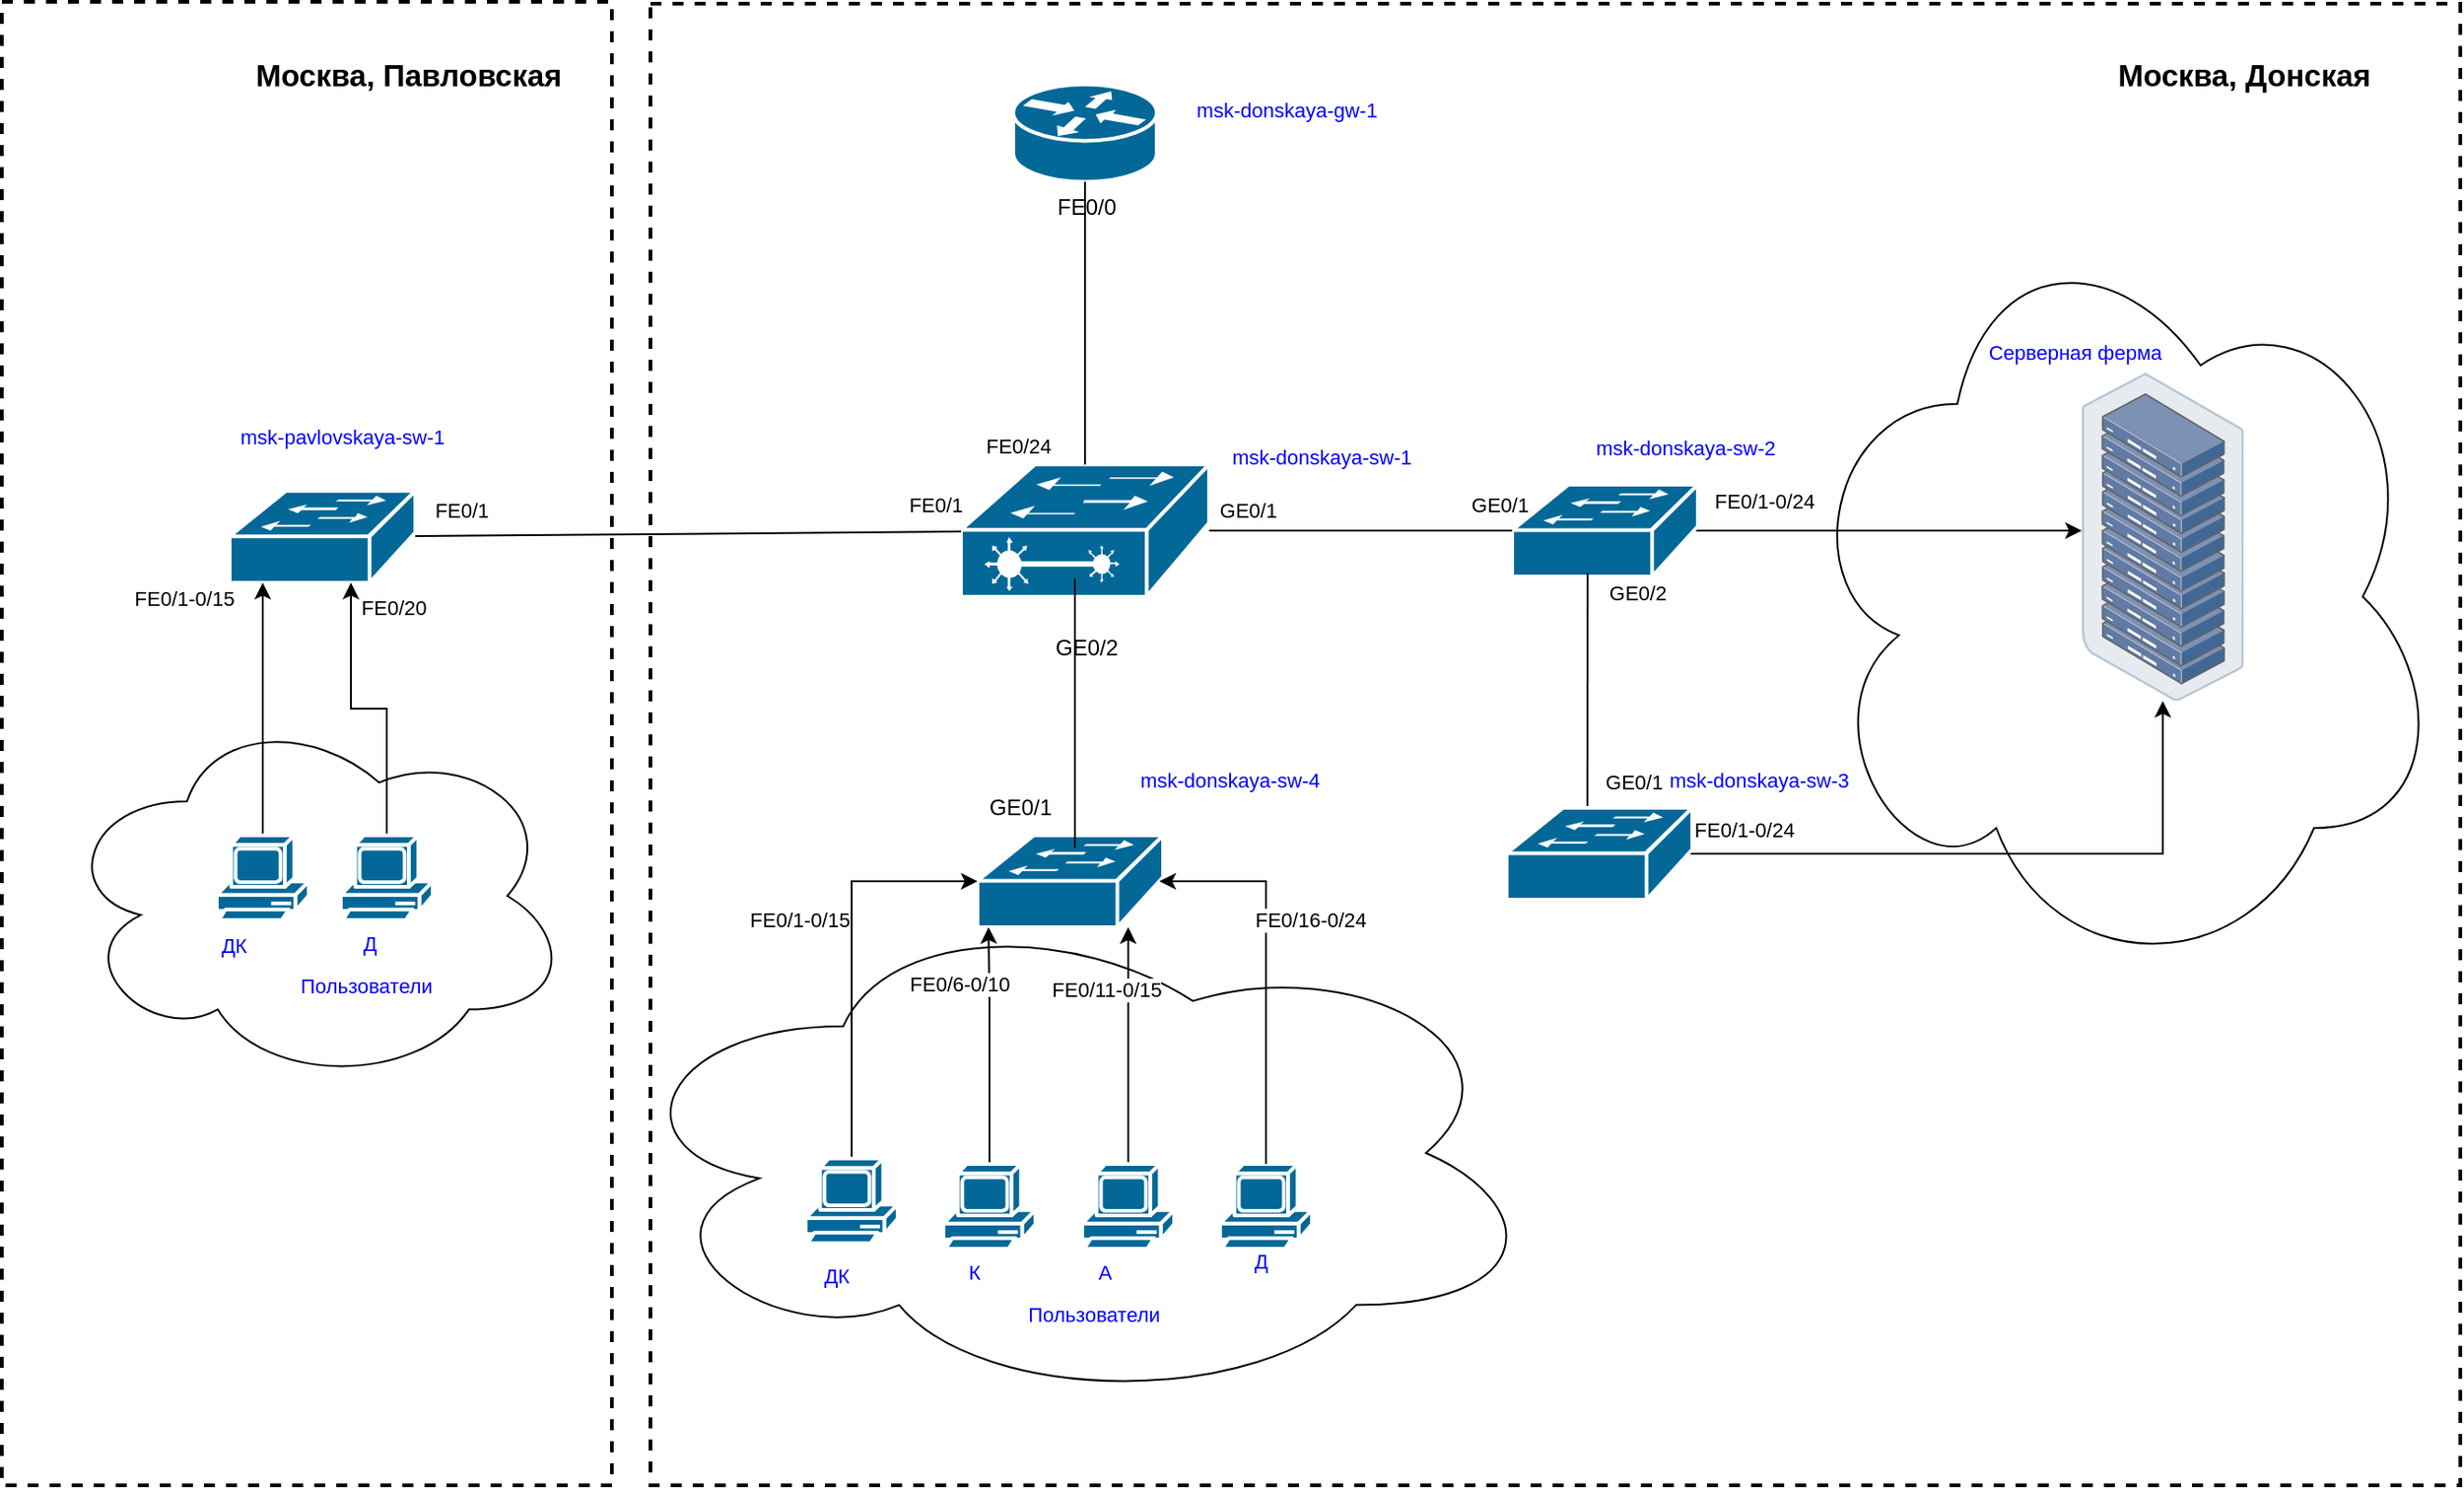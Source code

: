 <mxfile version="23.1.5" type="device" pages="7">
  <diagram name="10.128.0.0L1" id="O-OZhIg63IJkLlT8Pouu">
    <mxGraphModel dx="1434" dy="1240" grid="0" gridSize="10" guides="1" tooltips="1" connect="1" arrows="1" fold="1" page="0" pageScale="1" pageWidth="850" pageHeight="1100" math="0" shadow="0">
      <root>
        <mxCell id="0" />
        <mxCell id="1" parent="0" />
        <mxCell id="Ucp3h62ZOyizAu0Y1ev4-11" value="" style="ellipse;shape=cloud;whiteSpace=wrap;html=1;fillColor=none;" parent="1" vertex="1">
          <mxGeometry x="72" y="293" width="279" height="206" as="geometry" />
        </mxCell>
        <mxCell id="bEVvsNMi1deYYumbVM9K-35" value="" style="ellipse;shape=cloud;whiteSpace=wrap;html=1;fillColor=none;" parent="1" vertex="1">
          <mxGeometry x="372" y="398" width="507.5" height="276" as="geometry" />
        </mxCell>
        <mxCell id="bEVvsNMi1deYYumbVM9K-33" value="" style="rounded=0;whiteSpace=wrap;html=1;fillColor=none;dashed=1;strokeWidth=2;strokeColor=default;" parent="1" vertex="1">
          <mxGeometry x="394" y="-90" width="985" height="807" as="geometry" />
        </mxCell>
        <mxCell id="bEVvsNMi1deYYumbVM9K-38" value="" style="rounded=0;whiteSpace=wrap;html=1;fillColor=none;dashed=1;strokeWidth=2;" parent="1" vertex="1">
          <mxGeometry x="41" y="-91" width="332" height="808" as="geometry" />
        </mxCell>
        <mxCell id="bEVvsNMi1deYYumbVM9K-1" value="FE0/0" style="shape=mxgraph.cisco.routers.router;sketch=0;html=1;pointerEvents=1;dashed=0;fillColor=#036897;strokeColor=#ffffff;strokeWidth=2;verticalLabelPosition=bottom;verticalAlign=top;align=center;outlineConnect=0;" parent="1" vertex="1">
          <mxGeometry x="591.5" y="-46" width="78" height="53" as="geometry" />
        </mxCell>
        <mxCell id="bEVvsNMi1deYYumbVM9K-2" value="" style="shape=mxgraph.cisco.switches.workgroup_switch;sketch=0;html=1;pointerEvents=1;dashed=0;fillColor=#036897;strokeColor=#ffffff;strokeWidth=2;verticalLabelPosition=bottom;verticalAlign=top;align=center;outlineConnect=0;" parent="1" vertex="1">
          <mxGeometry x="572" y="363" width="101" height="50" as="geometry" />
        </mxCell>
        <mxCell id="bEVvsNMi1deYYumbVM9K-29" style="edgeStyle=orthogonalEdgeStyle;rounded=0;orthogonalLoop=1;jettySize=auto;html=1;exitX=0.98;exitY=0.5;exitDx=0;exitDy=0;exitPerimeter=0;" parent="1" source="bEVvsNMi1deYYumbVM9K-3" target="bEVvsNMi1deYYumbVM9K-13" edge="1">
          <mxGeometry relative="1" as="geometry" />
        </mxCell>
        <mxCell id="bEVvsNMi1deYYumbVM9K-3" value="" style="shape=mxgraph.cisco.switches.workgroup_switch;sketch=0;html=1;pointerEvents=1;dashed=0;fillColor=#036897;strokeColor=#ffffff;strokeWidth=2;verticalLabelPosition=bottom;verticalAlign=top;align=center;outlineConnect=0;" parent="1" vertex="1">
          <mxGeometry x="860" y="348" width="101" height="50" as="geometry" />
        </mxCell>
        <mxCell id="bEVvsNMi1deYYumbVM9K-28" style="edgeStyle=orthogonalEdgeStyle;rounded=0;orthogonalLoop=1;jettySize=auto;html=1;exitX=0.98;exitY=0.5;exitDx=0;exitDy=0;exitPerimeter=0;" parent="1" source="bEVvsNMi1deYYumbVM9K-4" target="bEVvsNMi1deYYumbVM9K-13" edge="1">
          <mxGeometry relative="1" as="geometry">
            <Array as="points">
              <mxPoint x="1118" y="197" />
              <mxPoint x="1118" y="197" />
            </Array>
          </mxGeometry>
        </mxCell>
        <mxCell id="bEVvsNMi1deYYumbVM9K-4" value="" style="shape=mxgraph.cisco.switches.workgroup_switch;sketch=0;html=1;pointerEvents=1;dashed=0;fillColor=#036897;strokeColor=#ffffff;strokeWidth=2;verticalLabelPosition=bottom;verticalAlign=top;align=center;outlineConnect=0;" parent="1" vertex="1">
          <mxGeometry x="863" y="172" width="101" height="50" as="geometry" />
        </mxCell>
        <mxCell id="bEVvsNMi1deYYumbVM9K-5" value="" style="shape=mxgraph.cisco.switches.workgroup_switch;sketch=0;html=1;pointerEvents=1;dashed=0;fillColor=#036897;strokeColor=#ffffff;strokeWidth=2;verticalLabelPosition=bottom;verticalAlign=top;align=center;outlineConnect=0;" parent="1" vertex="1">
          <mxGeometry x="165" y="175.4" width="101" height="50" as="geometry" />
        </mxCell>
        <mxCell id="bEVvsNMi1deYYumbVM9K-6" value="&lt;br&gt;GE0/2" style="shape=mxgraph.cisco.switches.layer_2_remote_switch;sketch=0;html=1;pointerEvents=1;dashed=0;fillColor=#036897;strokeColor=#ffffff;strokeWidth=2;verticalLabelPosition=bottom;verticalAlign=top;align=center;outlineConnect=0;" parent="1" vertex="1">
          <mxGeometry x="563" y="161" width="135" height="72" as="geometry" />
        </mxCell>
        <mxCell id="bEVvsNMi1deYYumbVM9K-7" value="" style="endArrow=none;html=1;rounded=0;" parent="1" source="bEVvsNMi1deYYumbVM9K-6" target="bEVvsNMi1deYYumbVM9K-1" edge="1">
          <mxGeometry width="50" height="50" relative="1" as="geometry">
            <mxPoint x="604" y="86" as="sourcePoint" />
            <mxPoint x="654" y="36" as="targetPoint" />
          </mxGeometry>
        </mxCell>
        <mxCell id="Ucp3h62ZOyizAu0Y1ev4-1" value="msk-pavlovskaya-sw-1" style="edgeLabel;html=1;align=center;verticalAlign=middle;resizable=0;points=[];fontColor=#0000FF;" parent="bEVvsNMi1deYYumbVM9K-7" vertex="1" connectable="0">
          <mxGeometry x="0.773" y="-4" relative="1" as="geometry">
            <mxPoint x="-409" y="121" as="offset" />
          </mxGeometry>
        </mxCell>
        <mxCell id="bEVvsNMi1deYYumbVM9K-8" value="" style="endArrow=none;html=1;rounded=0;" parent="1" source="bEVvsNMi1deYYumbVM9K-6" target="bEVvsNMi1deYYumbVM9K-4" edge="1">
          <mxGeometry width="50" height="50" relative="1" as="geometry">
            <mxPoint x="780" y="259" as="sourcePoint" />
            <mxPoint x="780" y="105" as="targetPoint" />
          </mxGeometry>
        </mxCell>
        <mxCell id="bEVvsNMi1deYYumbVM9K-9" value="" style="endArrow=none;html=1;rounded=0;" parent="1" source="bEVvsNMi1deYYumbVM9K-5" target="bEVvsNMi1deYYumbVM9K-6" edge="1">
          <mxGeometry width="50" height="50" relative="1" as="geometry">
            <mxPoint x="368" y="203" as="sourcePoint" />
            <mxPoint x="533" y="203" as="targetPoint" />
          </mxGeometry>
        </mxCell>
        <mxCell id="bEVvsNMi1deYYumbVM9K-11" value="" style="endArrow=none;html=1;rounded=0;" parent="1" edge="1">
          <mxGeometry width="50" height="50" relative="1" as="geometry">
            <mxPoint x="625" y="370" as="sourcePoint" />
            <mxPoint x="625" y="223" as="targetPoint" />
          </mxGeometry>
        </mxCell>
        <mxCell id="bEVvsNMi1deYYumbVM9K-12" value="" style="endArrow=none;html=1;rounded=0;" parent="1" edge="1">
          <mxGeometry width="50" height="50" relative="1" as="geometry">
            <mxPoint x="903.91" y="347" as="sourcePoint" />
            <mxPoint x="904" y="220" as="targetPoint" />
          </mxGeometry>
        </mxCell>
        <mxCell id="bEVvsNMi1deYYumbVM9K-13" value="" style="image;points=[];aspect=fixed;html=1;align=center;shadow=0;dashed=0;image=img/lib/allied_telesis/storage/Datacenter_Server_Rack.svg;" parent="1" vertex="1">
          <mxGeometry x="1173" y="111" width="88.2" height="178.8" as="geometry" />
        </mxCell>
        <mxCell id="bEVvsNMi1deYYumbVM9K-25" style="edgeStyle=orthogonalEdgeStyle;rounded=0;orthogonalLoop=1;jettySize=auto;html=1;exitX=0.5;exitY=0;exitDx=0;exitDy=0;exitPerimeter=0;" parent="1" source="bEVvsNMi1deYYumbVM9K-14" target="bEVvsNMi1deYYumbVM9K-2" edge="1">
          <mxGeometry relative="1" as="geometry">
            <Array as="points">
              <mxPoint x="578" y="453" />
              <mxPoint x="578" y="453" />
            </Array>
          </mxGeometry>
        </mxCell>
        <mxCell id="bEVvsNMi1deYYumbVM9K-14" value="" style="shape=mxgraph.cisco.computers_and_peripherals.pc;html=1;pointerEvents=1;dashed=0;fillColor=#036897;strokeColor=#ffffff;strokeWidth=2;verticalLabelPosition=bottom;verticalAlign=top;align=center;outlineConnect=0;" parent="1" vertex="1">
          <mxGeometry x="553.5" y="542" width="50" height="48" as="geometry" />
        </mxCell>
        <mxCell id="bEVvsNMi1deYYumbVM9K-24" style="edgeStyle=orthogonalEdgeStyle;rounded=0;orthogonalLoop=1;jettySize=auto;html=1;exitX=0.5;exitY=0;exitDx=0;exitDy=0;exitPerimeter=0;" parent="1" source="bEVvsNMi1deYYumbVM9K-16" target="bEVvsNMi1deYYumbVM9K-2" edge="1">
          <mxGeometry relative="1" as="geometry">
            <Array as="points">
              <mxPoint x="504" y="388" />
            </Array>
          </mxGeometry>
        </mxCell>
        <mxCell id="bEVvsNMi1deYYumbVM9K-16" value="" style="shape=mxgraph.cisco.computers_and_peripherals.pc;html=1;pointerEvents=1;dashed=0;fillColor=#036897;strokeColor=#ffffff;strokeWidth=2;verticalLabelPosition=bottom;verticalAlign=top;align=center;outlineConnect=0;" parent="1" vertex="1">
          <mxGeometry x="478.5" y="539" width="50" height="48" as="geometry" />
        </mxCell>
        <mxCell id="bEVvsNMi1deYYumbVM9K-26" style="edgeStyle=orthogonalEdgeStyle;rounded=0;orthogonalLoop=1;jettySize=auto;html=1;exitX=0.5;exitY=0;exitDx=0;exitDy=0;exitPerimeter=0;" parent="1" source="bEVvsNMi1deYYumbVM9K-17" target="bEVvsNMi1deYYumbVM9K-2" edge="1">
          <mxGeometry relative="1" as="geometry">
            <Array as="points">
              <mxPoint x="654" y="437" />
              <mxPoint x="654" y="437" />
            </Array>
          </mxGeometry>
        </mxCell>
        <mxCell id="bEVvsNMi1deYYumbVM9K-17" value="" style="shape=mxgraph.cisco.computers_and_peripherals.pc;html=1;pointerEvents=1;dashed=0;fillColor=#036897;strokeColor=#ffffff;strokeWidth=2;verticalLabelPosition=bottom;verticalAlign=top;align=center;outlineConnect=0;" parent="1" vertex="1">
          <mxGeometry x="629" y="542" width="50" height="48" as="geometry" />
        </mxCell>
        <mxCell id="bEVvsNMi1deYYumbVM9K-18" value="" style="shape=mxgraph.cisco.computers_and_peripherals.pc;html=1;pointerEvents=1;dashed=0;fillColor=#036897;strokeColor=#ffffff;strokeWidth=2;verticalLabelPosition=bottom;verticalAlign=top;align=center;outlineConnect=0;" parent="1" vertex="1">
          <mxGeometry x="704" y="542" width="50" height="48" as="geometry" />
        </mxCell>
        <mxCell id="bEVvsNMi1deYYumbVM9K-37" style="edgeStyle=orthogonalEdgeStyle;rounded=0;orthogonalLoop=1;jettySize=auto;html=1;exitX=0.5;exitY=0;exitDx=0;exitDy=0;exitPerimeter=0;" parent="1" source="bEVvsNMi1deYYumbVM9K-20" target="bEVvsNMi1deYYumbVM9K-5" edge="1">
          <mxGeometry relative="1" as="geometry">
            <Array as="points">
              <mxPoint x="183" y="253" />
              <mxPoint x="183" y="253" />
            </Array>
          </mxGeometry>
        </mxCell>
        <mxCell id="bEVvsNMi1deYYumbVM9K-20" value="" style="shape=mxgraph.cisco.computers_and_peripherals.pc;html=1;pointerEvents=1;dashed=0;fillColor=#036897;strokeColor=#ffffff;strokeWidth=2;verticalLabelPosition=bottom;verticalAlign=top;align=center;outlineConnect=0;" parent="1" vertex="1">
          <mxGeometry x="158" y="363" width="50" height="48" as="geometry" />
        </mxCell>
        <mxCell id="bEVvsNMi1deYYumbVM9K-36" style="edgeStyle=orthogonalEdgeStyle;rounded=0;orthogonalLoop=1;jettySize=auto;html=1;exitX=0.5;exitY=0;exitDx=0;exitDy=0;exitPerimeter=0;" parent="1" source="bEVvsNMi1deYYumbVM9K-21" target="bEVvsNMi1deYYumbVM9K-5" edge="1">
          <mxGeometry relative="1" as="geometry">
            <Array as="points">
              <mxPoint x="250" y="294" />
              <mxPoint x="231" y="294" />
            </Array>
          </mxGeometry>
        </mxCell>
        <mxCell id="bEVvsNMi1deYYumbVM9K-21" value="" style="shape=mxgraph.cisco.computers_and_peripherals.pc;html=1;pointerEvents=1;dashed=0;fillColor=#036897;strokeColor=#ffffff;strokeWidth=2;verticalLabelPosition=bottom;verticalAlign=top;align=center;outlineConnect=0;" parent="1" vertex="1">
          <mxGeometry x="225.5" y="363" width="50" height="48" as="geometry" />
        </mxCell>
        <mxCell id="bEVvsNMi1deYYumbVM9K-30" value="" style="ellipse;shape=cloud;whiteSpace=wrap;html=1;fillColor=none;" parent="1" vertex="1">
          <mxGeometry x="1017" y="23" width="353" height="420" as="geometry" />
        </mxCell>
        <mxCell id="Ucp3h62ZOyizAu0Y1ev4-3" value="msk-donskaya-gw-1" style="edgeLabel;html=1;align=center;verticalAlign=middle;resizable=0;points=[];fontColor=#0000FF;" parent="1" vertex="1" connectable="0">
          <mxGeometry x="739.5" y="-32.471" as="geometry" />
        </mxCell>
        <mxCell id="Ucp3h62ZOyizAu0Y1ev4-4" value="msk-donskaya-sw-2" style="edgeLabel;html=1;align=center;verticalAlign=middle;resizable=0;points=[];fontColor=#0000FF;" parent="1" vertex="1" connectable="0">
          <mxGeometry x="957" y="151.999" as="geometry" />
        </mxCell>
        <mxCell id="Ucp3h62ZOyizAu0Y1ev4-5" value="msk-donskaya-sw-4" style="edgeLabel;html=1;align=center;verticalAlign=middle;resizable=0;points=[];fontColor=#0000FF;" parent="1" vertex="1" connectable="0">
          <mxGeometry x="709" y="332.999" as="geometry" />
        </mxCell>
        <mxCell id="Ucp3h62ZOyizAu0Y1ev4-6" value="msk-donskaya-sw-3" style="edgeLabel;html=1;align=center;verticalAlign=middle;resizable=0;points=[];fontColor=#0000FF;" parent="1" vertex="1" connectable="0">
          <mxGeometry x="997" y="332.999" as="geometry" />
        </mxCell>
        <mxCell id="Ucp3h62ZOyizAu0Y1ev4-7" value="Серверная ферма" style="edgeLabel;html=1;align=center;verticalAlign=middle;resizable=0;points=[];fontColor=#0000FF;" parent="1" vertex="1" connectable="0">
          <mxGeometry x="1169" y="99.999" as="geometry" />
        </mxCell>
        <mxCell id="Ucp3h62ZOyizAu0Y1ev4-8" value="&lt;h2&gt;&lt;font color=&quot;#000000&quot;&gt;Москва, Донская&lt;/font&gt;&lt;/h2&gt;" style="edgeLabel;html=1;align=center;verticalAlign=middle;resizable=0;points=[];fontColor=#0000FF;" parent="1" vertex="1" connectable="0">
          <mxGeometry x="1261.2" y="-51.001" as="geometry" />
        </mxCell>
        <mxCell id="Ucp3h62ZOyizAu0Y1ev4-9" value="&lt;h2&gt;&lt;font color=&quot;#000000&quot;&gt;Москва, Павловская&lt;/font&gt;&lt;br&gt;&lt;/h2&gt;" style="edgeLabel;html=1;align=center;verticalAlign=middle;resizable=0;points=[];fontColor=#0000FF;" parent="1" vertex="1" connectable="0">
          <mxGeometry x="262" y="-51.001" as="geometry" />
        </mxCell>
        <mxCell id="Ucp3h62ZOyizAu0Y1ev4-10" value="msk-donskaya-sw-1" style="edgeLabel;html=1;align=center;verticalAlign=middle;resizable=0;points=[];fontColor=#0000FF;" parent="1" vertex="1" connectable="0">
          <mxGeometry x="758.5" y="156.529" as="geometry" />
        </mxCell>
        <mxCell id="Ucp3h62ZOyizAu0Y1ev4-13" value="ДК" style="edgeLabel;html=1;align=center;verticalAlign=middle;resizable=0;points=[];fontColor=#0000FF;" parent="1" vertex="1" connectable="0">
          <mxGeometry x="162" y="424.999" as="geometry">
            <mxPoint x="5" y="-2" as="offset" />
          </mxGeometry>
        </mxCell>
        <mxCell id="Ucp3h62ZOyizAu0Y1ev4-14" value="Д" style="edgeLabel;html=1;align=center;verticalAlign=middle;resizable=0;points=[];fontColor=#0000FF;" parent="1" vertex="1" connectable="0">
          <mxGeometry x="245" y="442.999" as="geometry">
            <mxPoint x="-4" y="-21" as="offset" />
          </mxGeometry>
        </mxCell>
        <mxCell id="Ucp3h62ZOyizAu0Y1ev4-15" value="ДК" style="edgeLabel;html=1;align=center;verticalAlign=middle;resizable=0;points=[];fontColor=#0000FF;" parent="1" vertex="1" connectable="0">
          <mxGeometry x="483" y="636.999" as="geometry">
            <mxPoint x="12" y="-34" as="offset" />
          </mxGeometry>
        </mxCell>
        <mxCell id="Ucp3h62ZOyizAu0Y1ev4-16" value="К" style="edgeLabel;html=1;align=center;verticalAlign=middle;resizable=0;points=[];fontColor=#0000FF;" parent="1" vertex="1" connectable="0">
          <mxGeometry x="584" y="608.999" as="geometry">
            <mxPoint x="-14" y="-8" as="offset" />
          </mxGeometry>
        </mxCell>
        <mxCell id="Ucp3h62ZOyizAu0Y1ev4-17" value="А" style="edgeLabel;html=1;align=center;verticalAlign=middle;resizable=0;points=[];fontColor=#0000FF;" parent="1" vertex="1" connectable="0">
          <mxGeometry x="641" y="600.999" as="geometry" />
        </mxCell>
        <mxCell id="Ucp3h62ZOyizAu0Y1ev4-18" value="Д" style="edgeLabel;html=1;align=center;verticalAlign=middle;resizable=0;points=[];fontColor=#0000FF;" parent="1" vertex="1" connectable="0">
          <mxGeometry x="726" y="594.999" as="geometry" />
        </mxCell>
        <mxCell id="Ucp3h62ZOyizAu0Y1ev4-19" value="Пользователи" style="edgeLabel;html=1;align=center;verticalAlign=middle;resizable=0;points=[];fontColor=#0000FF;" parent="1" vertex="1" connectable="0">
          <mxGeometry x="720" y="603.999" as="geometry">
            <mxPoint x="-85" y="20" as="offset" />
          </mxGeometry>
        </mxCell>
        <mxCell id="Ucp3h62ZOyizAu0Y1ev4-20" value="Пользователи" style="edgeLabel;html=1;align=center;verticalAlign=middle;resizable=0;points=[];fontColor=#0000FF;" parent="1" vertex="1" connectable="0">
          <mxGeometry x="324" y="424.999" as="geometry">
            <mxPoint x="-85" y="20" as="offset" />
          </mxGeometry>
        </mxCell>
        <mxCell id="_sbAFPr4vM3bcOmgnhOI-1" value="&lt;font color=&quot;#000000&quot;&gt;FE0/24&lt;/font&gt;" style="edgeLabel;html=1;align=center;verticalAlign=middle;resizable=0;points=[];fontColor=#0000FF;" parent="1" vertex="1" connectable="0">
          <mxGeometry x="595.0" y="99.999" as="geometry">
            <mxPoint x="-1" y="51" as="offset" />
          </mxGeometry>
        </mxCell>
        <mxCell id="_sbAFPr4vM3bcOmgnhOI-2" value="&lt;font color=&quot;#000000&quot;&gt;FE0/1&lt;/font&gt;" style="edgeLabel;html=1;align=center;verticalAlign=middle;resizable=0;points=[];fontColor=#0000FF;" parent="1" vertex="1" connectable="0">
          <mxGeometry x="550.0" y="131.999" as="geometry">
            <mxPoint x="-1" y="51" as="offset" />
          </mxGeometry>
        </mxCell>
        <mxCell id="_sbAFPr4vM3bcOmgnhOI-3" value="&lt;font color=&quot;#000000&quot;&gt;FE0/1-0/24&lt;/font&gt;" style="edgeLabel;html=1;align=center;verticalAlign=middle;resizable=0;points=[];fontColor=#0000FF;" parent="1" vertex="1" connectable="0">
          <mxGeometry x="990.0" y="308.999" as="geometry">
            <mxPoint x="-1" y="51" as="offset" />
          </mxGeometry>
        </mxCell>
        <mxCell id="_sbAFPr4vM3bcOmgnhOI-4" value="&lt;font color=&quot;#000000&quot;&gt;GE0/1&lt;/font&gt;" style="edgeLabel;html=1;align=center;verticalAlign=middle;resizable=0;points=[];fontColor=#0000FF;" parent="1" vertex="1" connectable="0">
          <mxGeometry x="720.0" y="134.999" as="geometry">
            <mxPoint x="-1" y="51" as="offset" />
          </mxGeometry>
        </mxCell>
        <mxCell id="_sbAFPr4vM3bcOmgnhOI-5" value="&lt;font color=&quot;#000000&quot;&gt;GE0/1&lt;/font&gt;" style="edgeLabel;html=1;align=center;verticalAlign=middle;resizable=0;points=[];fontColor=#0000FF;" parent="1" vertex="1" connectable="0">
          <mxGeometry x="857.0" y="131.999" as="geometry">
            <mxPoint x="-1" y="51" as="offset" />
          </mxGeometry>
        </mxCell>
        <mxCell id="_sbAFPr4vM3bcOmgnhOI-6" value="&lt;font color=&quot;#000000&quot;&gt;GE0/2&lt;/font&gt;" style="edgeLabel;html=1;align=center;verticalAlign=middle;resizable=0;points=[];fontColor=#0000FF;" parent="1" vertex="1" connectable="0">
          <mxGeometry x="932.0" y="179.999" as="geometry">
            <mxPoint x="-1" y="51" as="offset" />
          </mxGeometry>
        </mxCell>
        <mxCell id="_sbAFPr4vM3bcOmgnhOI-7" value="&lt;font color=&quot;#000000&quot;&gt;GE0/1&lt;/font&gt;" style="edgeLabel;html=1;align=center;verticalAlign=middle;resizable=0;points=[];fontColor=#0000FF;" parent="1" vertex="1" connectable="0">
          <mxGeometry x="930.0" y="282.999" as="geometry">
            <mxPoint x="-1" y="51" as="offset" />
          </mxGeometry>
        </mxCell>
        <mxCell id="_sbAFPr4vM3bcOmgnhOI-8" value="&lt;font color=&quot;#000000&quot;&gt;FE0/1-0/24&lt;/font&gt;" style="edgeLabel;html=1;align=center;verticalAlign=middle;resizable=0;points=[];fontColor=#0000FF;" parent="1" vertex="1" connectable="0">
          <mxGeometry x="1001.0" y="129.999" as="geometry">
            <mxPoint x="-1" y="51" as="offset" />
          </mxGeometry>
        </mxCell>
        <mxCell id="_sbAFPr4vM3bcOmgnhOI-9" value="&lt;font color=&quot;#000000&quot;&gt;FE0/1&lt;/font&gt;" style="edgeLabel;html=1;align=center;verticalAlign=middle;resizable=0;points=[];fontColor=#0000FF;" parent="1" vertex="1" connectable="0">
          <mxGeometry x="292.0" y="134.999" as="geometry">
            <mxPoint x="-1" y="51" as="offset" />
          </mxGeometry>
        </mxCell>
        <mxCell id="_sbAFPr4vM3bcOmgnhOI-10" value="&lt;font color=&quot;#000000&quot;&gt;FE0/20&lt;/font&gt;" style="edgeLabel;html=1;align=center;verticalAlign=middle;resizable=0;points=[];fontColor=#0000FF;" parent="1" vertex="1" connectable="0">
          <mxGeometry x="255.0" y="187.999" as="geometry">
            <mxPoint x="-1" y="51" as="offset" />
          </mxGeometry>
        </mxCell>
        <mxCell id="_sbAFPr4vM3bcOmgnhOI-11" value="&lt;font color=&quot;#000000&quot;&gt;FE0/1-0/15&lt;/font&gt;" style="edgeLabel;html=1;align=center;verticalAlign=middle;resizable=0;points=[];fontColor=#0000FF;" parent="1" vertex="1" connectable="0">
          <mxGeometry x="141.0" y="182.999" as="geometry">
            <mxPoint x="-1" y="51" as="offset" />
          </mxGeometry>
        </mxCell>
        <mxCell id="_sbAFPr4vM3bcOmgnhOI-12" value="&lt;font color=&quot;#000000&quot;&gt;FE0/1-0/15&lt;/font&gt;" style="edgeLabel;html=1;align=center;verticalAlign=middle;resizable=0;points=[];fontColor=#0000FF;" parent="1" vertex="1" connectable="0">
          <mxGeometry x="476.0" y="357.999" as="geometry">
            <mxPoint x="-1" y="51" as="offset" />
          </mxGeometry>
        </mxCell>
        <mxCell id="_sbAFPr4vM3bcOmgnhOI-16" style="edgeStyle=orthogonalEdgeStyle;rounded=0;orthogonalLoop=1;jettySize=auto;html=1;exitX=0.5;exitY=0;exitDx=0;exitDy=0;exitPerimeter=0;entryX=0.98;entryY=0.5;entryDx=0;entryDy=0;entryPerimeter=0;" parent="1" source="bEVvsNMi1deYYumbVM9K-18" target="bEVvsNMi1deYYumbVM9K-2" edge="1">
          <mxGeometry relative="1" as="geometry">
            <Array as="points">
              <mxPoint x="729" y="388" />
            </Array>
          </mxGeometry>
        </mxCell>
        <mxCell id="_sbAFPr4vM3bcOmgnhOI-17" value="&lt;font color=&quot;#000000&quot;&gt;FE0/6-0/10&lt;/font&gt;" style="edgeLabel;html=1;align=center;verticalAlign=middle;resizable=0;points=[];fontColor=#0000FF;" parent="1" vertex="1" connectable="0">
          <mxGeometry x="563.0" y="392.999" as="geometry">
            <mxPoint x="-1" y="51" as="offset" />
          </mxGeometry>
        </mxCell>
        <mxCell id="_sbAFPr4vM3bcOmgnhOI-18" value="&lt;font color=&quot;#000000&quot;&gt;FE0/11-0/15&lt;/font&gt;" style="edgeLabel;html=1;align=center;verticalAlign=middle;resizable=0;points=[];fontColor=#0000FF;" parent="1" vertex="1" connectable="0">
          <mxGeometry x="643.0" y="395.999" as="geometry">
            <mxPoint x="-1" y="51" as="offset" />
          </mxGeometry>
        </mxCell>
        <mxCell id="_sbAFPr4vM3bcOmgnhOI-19" value="&lt;font color=&quot;#000000&quot;&gt;FE0/16-0/24&lt;/font&gt;" style="edgeLabel;html=1;align=center;verticalAlign=middle;resizable=0;points=[];fontColor=#0000FF;" parent="1" vertex="1" connectable="0">
          <mxGeometry x="754.0" y="357.999" as="geometry">
            <mxPoint x="-1" y="51" as="offset" />
          </mxGeometry>
        </mxCell>
        <mxCell id="Hwyx-V16e9n9MDWP7L8T-1" value="GE0/1" style="text;html=1;align=center;verticalAlign=middle;resizable=0;points=[];autosize=1;strokeColor=none;fillColor=none;" vertex="1" parent="1">
          <mxGeometry x="569" y="335" width="52" height="26" as="geometry" />
        </mxCell>
      </root>
    </mxGraphModel>
  </diagram>
  <diagram name="10.128.0.0L2" id="5uXNSFwCZpMS7FWx7cJA">
    <mxGraphModel dx="1434" dy="1240" grid="0" gridSize="10" guides="1" tooltips="1" connect="1" arrows="1" fold="1" page="0" pageScale="1" pageWidth="850" pageHeight="1100" math="0" shadow="0">
      <root>
        <mxCell id="XOHFBoaEl6asGBdCK8kf-0" />
        <mxCell id="XOHFBoaEl6asGBdCK8kf-1" parent="XOHFBoaEl6asGBdCK8kf-0" />
        <mxCell id="XOHFBoaEl6asGBdCK8kf-2" value="" style="ellipse;shape=cloud;whiteSpace=wrap;html=1;fillColor=none;" parent="XOHFBoaEl6asGBdCK8kf-1" vertex="1">
          <mxGeometry x="72" y="293" width="279" height="206" as="geometry" />
        </mxCell>
        <mxCell id="XOHFBoaEl6asGBdCK8kf-3" value="" style="ellipse;shape=cloud;whiteSpace=wrap;html=1;fillColor=none;" parent="XOHFBoaEl6asGBdCK8kf-1" vertex="1">
          <mxGeometry x="372" y="398" width="507.5" height="276" as="geometry" />
        </mxCell>
        <mxCell id="XOHFBoaEl6asGBdCK8kf-4" value="" style="rounded=0;whiteSpace=wrap;html=1;fillColor=none;dashed=1;strokeWidth=2;strokeColor=default;" parent="XOHFBoaEl6asGBdCK8kf-1" vertex="1">
          <mxGeometry x="396" y="-90" width="985" height="807" as="geometry" />
        </mxCell>
        <mxCell id="XOHFBoaEl6asGBdCK8kf-5" value="" style="rounded=0;whiteSpace=wrap;html=1;fillColor=none;dashed=1;strokeWidth=2;" parent="XOHFBoaEl6asGBdCK8kf-1" vertex="1">
          <mxGeometry x="41" y="-91" width="332" height="808" as="geometry" />
        </mxCell>
        <mxCell id="XOHFBoaEl6asGBdCK8kf-6" value="2,3,101,102,103,104" style="shape=mxgraph.cisco.routers.router;sketch=0;html=1;pointerEvents=1;dashed=0;fillColor=#036897;strokeColor=#ffffff;strokeWidth=2;verticalLabelPosition=bottom;verticalAlign=top;align=center;outlineConnect=0;" parent="XOHFBoaEl6asGBdCK8kf-1" vertex="1">
          <mxGeometry x="591.5" y="-46" width="78" height="53" as="geometry" />
        </mxCell>
        <mxCell id="XOHFBoaEl6asGBdCK8kf-7" value="" style="shape=mxgraph.cisco.switches.workgroup_switch;sketch=0;html=1;pointerEvents=1;dashed=0;fillColor=#036897;strokeColor=#ffffff;strokeWidth=2;verticalLabelPosition=bottom;verticalAlign=top;align=center;outlineConnect=0;" parent="XOHFBoaEl6asGBdCK8kf-1" vertex="1">
          <mxGeometry x="572" y="363" width="101" height="50" as="geometry" />
        </mxCell>
        <mxCell id="XOHFBoaEl6asGBdCK8kf-8" style="edgeStyle=orthogonalEdgeStyle;rounded=0;orthogonalLoop=1;jettySize=auto;html=1;exitX=0.98;exitY=0.5;exitDx=0;exitDy=0;exitPerimeter=0;" parent="XOHFBoaEl6asGBdCK8kf-1" source="XOHFBoaEl6asGBdCK8kf-9" target="XOHFBoaEl6asGBdCK8kf-20" edge="1">
          <mxGeometry relative="1" as="geometry" />
        </mxCell>
        <mxCell id="XOHFBoaEl6asGBdCK8kf-9" value="" style="shape=mxgraph.cisco.switches.workgroup_switch;sketch=0;html=1;pointerEvents=1;dashed=0;fillColor=#036897;strokeColor=#ffffff;strokeWidth=2;verticalLabelPosition=bottom;verticalAlign=top;align=center;outlineConnect=0;" parent="XOHFBoaEl6asGBdCK8kf-1" vertex="1">
          <mxGeometry x="860" y="348" width="101" height="50" as="geometry" />
        </mxCell>
        <mxCell id="XOHFBoaEl6asGBdCK8kf-10" style="edgeStyle=orthogonalEdgeStyle;rounded=0;orthogonalLoop=1;jettySize=auto;html=1;exitX=0.98;exitY=0.5;exitDx=0;exitDy=0;exitPerimeter=0;" parent="XOHFBoaEl6asGBdCK8kf-1" source="XOHFBoaEl6asGBdCK8kf-11" target="XOHFBoaEl6asGBdCK8kf-20" edge="1">
          <mxGeometry relative="1" as="geometry">
            <Array as="points">
              <mxPoint x="1118" y="197" />
              <mxPoint x="1118" y="197" />
            </Array>
          </mxGeometry>
        </mxCell>
        <mxCell id="XOHFBoaEl6asGBdCK8kf-11" value="" style="shape=mxgraph.cisco.switches.workgroup_switch;sketch=0;html=1;pointerEvents=1;dashed=0;fillColor=#036897;strokeColor=#ffffff;strokeWidth=2;verticalLabelPosition=bottom;verticalAlign=top;align=center;outlineConnect=0;" parent="XOHFBoaEl6asGBdCK8kf-1" vertex="1">
          <mxGeometry x="863" y="172" width="101" height="50" as="geometry" />
        </mxCell>
        <mxCell id="XOHFBoaEl6asGBdCK8kf-12" value="" style="shape=mxgraph.cisco.switches.workgroup_switch;sketch=0;html=1;pointerEvents=1;dashed=0;fillColor=#036897;strokeColor=#ffffff;strokeWidth=2;verticalLabelPosition=bottom;verticalAlign=top;align=center;outlineConnect=0;" parent="XOHFBoaEl6asGBdCK8kf-1" vertex="1">
          <mxGeometry x="165" y="175.4" width="101" height="50" as="geometry" />
        </mxCell>
        <mxCell id="XOHFBoaEl6asGBdCK8kf-13" value="&lt;div&gt;2,101,102,&lt;/div&gt;&lt;div&gt;103,104&lt;/div&gt;" style="shape=mxgraph.cisco.switches.layer_2_remote_switch;sketch=0;html=1;pointerEvents=1;dashed=0;fillColor=#036897;strokeColor=#ffffff;strokeWidth=2;verticalLabelPosition=bottom;verticalAlign=top;align=center;outlineConnect=0;" parent="XOHFBoaEl6asGBdCK8kf-1" vertex="1">
          <mxGeometry x="563" y="161" width="135" height="72" as="geometry" />
        </mxCell>
        <mxCell id="XOHFBoaEl6asGBdCK8kf-16" value="" style="endArrow=none;html=1;rounded=0;" parent="XOHFBoaEl6asGBdCK8kf-1" source="XOHFBoaEl6asGBdCK8kf-13" target="XOHFBoaEl6asGBdCK8kf-11" edge="1">
          <mxGeometry width="50" height="50" relative="1" as="geometry">
            <mxPoint x="780" y="259" as="sourcePoint" />
            <mxPoint x="780" y="105" as="targetPoint" />
          </mxGeometry>
        </mxCell>
        <mxCell id="XOHFBoaEl6asGBdCK8kf-17" value="" style="endArrow=none;html=1;rounded=0;" parent="XOHFBoaEl6asGBdCK8kf-1" source="XOHFBoaEl6asGBdCK8kf-12" target="XOHFBoaEl6asGBdCK8kf-13" edge="1">
          <mxGeometry width="50" height="50" relative="1" as="geometry">
            <mxPoint x="368" y="203" as="sourcePoint" />
            <mxPoint x="533" y="203" as="targetPoint" />
          </mxGeometry>
        </mxCell>
        <mxCell id="XOHFBoaEl6asGBdCK8kf-18" value="" style="endArrow=none;html=1;rounded=0;" parent="XOHFBoaEl6asGBdCK8kf-1" edge="1">
          <mxGeometry width="50" height="50" relative="1" as="geometry">
            <mxPoint x="625" y="370" as="sourcePoint" />
            <mxPoint x="625" y="223" as="targetPoint" />
          </mxGeometry>
        </mxCell>
        <mxCell id="XOHFBoaEl6asGBdCK8kf-19" value="" style="endArrow=none;html=1;rounded=0;" parent="XOHFBoaEl6asGBdCK8kf-1" edge="1">
          <mxGeometry width="50" height="50" relative="1" as="geometry">
            <mxPoint x="903.91" y="347" as="sourcePoint" />
            <mxPoint x="904" y="220" as="targetPoint" />
          </mxGeometry>
        </mxCell>
        <mxCell id="XOHFBoaEl6asGBdCK8kf-20" value="" style="image;points=[];aspect=fixed;html=1;align=center;shadow=0;dashed=0;image=img/lib/allied_telesis/storage/Datacenter_Server_Rack.svg;" parent="XOHFBoaEl6asGBdCK8kf-1" vertex="1">
          <mxGeometry x="1173" y="111" width="88.2" height="178.8" as="geometry" />
        </mxCell>
        <mxCell id="XOHFBoaEl6asGBdCK8kf-21" style="edgeStyle=orthogonalEdgeStyle;rounded=0;orthogonalLoop=1;jettySize=auto;html=1;exitX=0.5;exitY=0;exitDx=0;exitDy=0;exitPerimeter=0;" parent="XOHFBoaEl6asGBdCK8kf-1" source="XOHFBoaEl6asGBdCK8kf-22" target="XOHFBoaEl6asGBdCK8kf-7" edge="1">
          <mxGeometry relative="1" as="geometry">
            <Array as="points">
              <mxPoint x="578" y="453" />
              <mxPoint x="578" y="453" />
            </Array>
          </mxGeometry>
        </mxCell>
        <mxCell id="XOHFBoaEl6asGBdCK8kf-22" value="" style="shape=mxgraph.cisco.computers_and_peripherals.pc;html=1;pointerEvents=1;dashed=0;fillColor=#036897;strokeColor=#ffffff;strokeWidth=2;verticalLabelPosition=bottom;verticalAlign=top;align=center;outlineConnect=0;" parent="XOHFBoaEl6asGBdCK8kf-1" vertex="1">
          <mxGeometry x="553.5" y="542" width="50" height="48" as="geometry" />
        </mxCell>
        <mxCell id="XOHFBoaEl6asGBdCK8kf-23" style="edgeStyle=orthogonalEdgeStyle;rounded=0;orthogonalLoop=1;jettySize=auto;html=1;exitX=0.5;exitY=0;exitDx=0;exitDy=0;exitPerimeter=0;" parent="XOHFBoaEl6asGBdCK8kf-1" source="XOHFBoaEl6asGBdCK8kf-24" target="XOHFBoaEl6asGBdCK8kf-7" edge="1">
          <mxGeometry relative="1" as="geometry">
            <Array as="points">
              <mxPoint x="504" y="388" />
            </Array>
          </mxGeometry>
        </mxCell>
        <mxCell id="XOHFBoaEl6asGBdCK8kf-24" value="" style="shape=mxgraph.cisco.computers_and_peripherals.pc;html=1;pointerEvents=1;dashed=0;fillColor=#036897;strokeColor=#ffffff;strokeWidth=2;verticalLabelPosition=bottom;verticalAlign=top;align=center;outlineConnect=0;" parent="XOHFBoaEl6asGBdCK8kf-1" vertex="1">
          <mxGeometry x="478.5" y="539" width="50" height="48" as="geometry" />
        </mxCell>
        <mxCell id="XOHFBoaEl6asGBdCK8kf-25" style="edgeStyle=orthogonalEdgeStyle;rounded=0;orthogonalLoop=1;jettySize=auto;html=1;exitX=0.5;exitY=0;exitDx=0;exitDy=0;exitPerimeter=0;" parent="XOHFBoaEl6asGBdCK8kf-1" source="XOHFBoaEl6asGBdCK8kf-26" target="XOHFBoaEl6asGBdCK8kf-7" edge="1">
          <mxGeometry relative="1" as="geometry">
            <Array as="points">
              <mxPoint x="654" y="437" />
              <mxPoint x="654" y="437" />
            </Array>
          </mxGeometry>
        </mxCell>
        <mxCell id="XOHFBoaEl6asGBdCK8kf-26" value="" style="shape=mxgraph.cisco.computers_and_peripherals.pc;html=1;pointerEvents=1;dashed=0;fillColor=#036897;strokeColor=#ffffff;strokeWidth=2;verticalLabelPosition=bottom;verticalAlign=top;align=center;outlineConnect=0;" parent="XOHFBoaEl6asGBdCK8kf-1" vertex="1">
          <mxGeometry x="629" y="542" width="50" height="48" as="geometry" />
        </mxCell>
        <mxCell id="XOHFBoaEl6asGBdCK8kf-27" value="" style="shape=mxgraph.cisco.computers_and_peripherals.pc;html=1;pointerEvents=1;dashed=0;fillColor=#036897;strokeColor=#ffffff;strokeWidth=2;verticalLabelPosition=bottom;verticalAlign=top;align=center;outlineConnect=0;" parent="XOHFBoaEl6asGBdCK8kf-1" vertex="1">
          <mxGeometry x="704" y="542" width="50" height="48" as="geometry" />
        </mxCell>
        <mxCell id="XOHFBoaEl6asGBdCK8kf-28" style="edgeStyle=orthogonalEdgeStyle;rounded=0;orthogonalLoop=1;jettySize=auto;html=1;exitX=0.5;exitY=0;exitDx=0;exitDy=0;exitPerimeter=0;" parent="XOHFBoaEl6asGBdCK8kf-1" source="XOHFBoaEl6asGBdCK8kf-29" target="XOHFBoaEl6asGBdCK8kf-12" edge="1">
          <mxGeometry relative="1" as="geometry">
            <Array as="points">
              <mxPoint x="183" y="253" />
              <mxPoint x="183" y="253" />
            </Array>
          </mxGeometry>
        </mxCell>
        <mxCell id="XOHFBoaEl6asGBdCK8kf-29" value="" style="shape=mxgraph.cisco.computers_and_peripherals.pc;html=1;pointerEvents=1;dashed=0;fillColor=#036897;strokeColor=#ffffff;strokeWidth=2;verticalLabelPosition=bottom;verticalAlign=top;align=center;outlineConnect=0;" parent="XOHFBoaEl6asGBdCK8kf-1" vertex="1">
          <mxGeometry x="158" y="363" width="50" height="48" as="geometry" />
        </mxCell>
        <mxCell id="XOHFBoaEl6asGBdCK8kf-30" style="edgeStyle=orthogonalEdgeStyle;rounded=0;orthogonalLoop=1;jettySize=auto;html=1;exitX=0.5;exitY=0;exitDx=0;exitDy=0;exitPerimeter=0;" parent="XOHFBoaEl6asGBdCK8kf-1" source="XOHFBoaEl6asGBdCK8kf-31" target="XOHFBoaEl6asGBdCK8kf-12" edge="1">
          <mxGeometry relative="1" as="geometry">
            <Array as="points">
              <mxPoint x="250" y="294" />
              <mxPoint x="231" y="294" />
            </Array>
          </mxGeometry>
        </mxCell>
        <mxCell id="XOHFBoaEl6asGBdCK8kf-31" value="" style="shape=mxgraph.cisco.computers_and_peripherals.pc;html=1;pointerEvents=1;dashed=0;fillColor=#036897;strokeColor=#ffffff;strokeWidth=2;verticalLabelPosition=bottom;verticalAlign=top;align=center;outlineConnect=0;" parent="XOHFBoaEl6asGBdCK8kf-1" vertex="1">
          <mxGeometry x="225.5" y="363" width="50" height="48" as="geometry" />
        </mxCell>
        <mxCell id="XOHFBoaEl6asGBdCK8kf-32" value="" style="ellipse;shape=cloud;whiteSpace=wrap;html=1;fillColor=none;" parent="XOHFBoaEl6asGBdCK8kf-1" vertex="1">
          <mxGeometry x="1017" y="23" width="353" height="420" as="geometry" />
        </mxCell>
        <mxCell id="XOHFBoaEl6asGBdCK8kf-33" value="msk-donskaya-gw-1" style="edgeLabel;html=1;align=center;verticalAlign=middle;resizable=0;points=[];fontColor=#0000FF;" parent="XOHFBoaEl6asGBdCK8kf-1" vertex="1" connectable="0">
          <mxGeometry x="739.5" y="-32.471" as="geometry" />
        </mxCell>
        <mxCell id="XOHFBoaEl6asGBdCK8kf-34" value="msk-donskaya-sw-2" style="edgeLabel;html=1;align=center;verticalAlign=middle;resizable=0;points=[];fontColor=#0000FF;" parent="XOHFBoaEl6asGBdCK8kf-1" vertex="1" connectable="0">
          <mxGeometry x="957" y="151.999" as="geometry" />
        </mxCell>
        <mxCell id="XOHFBoaEl6asGBdCK8kf-35" value="msk-donskaya-sw-4" style="edgeLabel;html=1;align=center;verticalAlign=middle;resizable=0;points=[];fontColor=#0000FF;" parent="XOHFBoaEl6asGBdCK8kf-1" vertex="1" connectable="0">
          <mxGeometry x="709" y="332.999" as="geometry" />
        </mxCell>
        <mxCell id="XOHFBoaEl6asGBdCK8kf-36" value="msk-donskaya-sw-3" style="edgeLabel;html=1;align=center;verticalAlign=middle;resizable=0;points=[];fontColor=#0000FF;" parent="XOHFBoaEl6asGBdCK8kf-1" vertex="1" connectable="0">
          <mxGeometry x="997" y="332.999" as="geometry" />
        </mxCell>
        <mxCell id="XOHFBoaEl6asGBdCK8kf-37" value="Серверная ферма" style="edgeLabel;html=1;align=center;verticalAlign=middle;resizable=0;points=[];fontColor=#0000FF;" parent="XOHFBoaEl6asGBdCK8kf-1" vertex="1" connectable="0">
          <mxGeometry x="1169" y="99.999" as="geometry" />
        </mxCell>
        <mxCell id="XOHFBoaEl6asGBdCK8kf-38" value="&lt;h2&gt;&lt;font color=&quot;#000000&quot;&gt;Москва, Донская&lt;/font&gt;&lt;/h2&gt;" style="edgeLabel;html=1;align=center;verticalAlign=middle;resizable=0;points=[];fontColor=#0000FF;" parent="XOHFBoaEl6asGBdCK8kf-1" vertex="1" connectable="0">
          <mxGeometry x="1261.2" y="-51.001" as="geometry" />
        </mxCell>
        <mxCell id="XOHFBoaEl6asGBdCK8kf-39" value="&lt;h2&gt;&lt;font color=&quot;#000000&quot;&gt;Москва, Павловская&lt;/font&gt;&lt;br&gt;&lt;/h2&gt;" style="edgeLabel;html=1;align=center;verticalAlign=middle;resizable=0;points=[];fontColor=#0000FF;" parent="XOHFBoaEl6asGBdCK8kf-1" vertex="1" connectable="0">
          <mxGeometry x="262" y="-51.001" as="geometry" />
        </mxCell>
        <mxCell id="XOHFBoaEl6asGBdCK8kf-40" value="msk-pavlovskaya-sw-1" style="edgeLabel;html=1;align=center;verticalAlign=middle;resizable=0;points=[];fontColor=#0000FF;" parent="XOHFBoaEl6asGBdCK8kf-1" vertex="1" connectable="0">
          <mxGeometry x="234" y="154.999" as="geometry" />
        </mxCell>
        <mxCell id="XOHFBoaEl6asGBdCK8kf-41" value="ДК" style="edgeLabel;html=1;align=center;verticalAlign=middle;resizable=0;points=[];fontColor=#0000FF;" parent="XOHFBoaEl6asGBdCK8kf-1" vertex="1" connectable="0">
          <mxGeometry x="162" y="424.999" as="geometry">
            <mxPoint x="5" y="-2" as="offset" />
          </mxGeometry>
        </mxCell>
        <mxCell id="XOHFBoaEl6asGBdCK8kf-42" value="Д" style="edgeLabel;html=1;align=center;verticalAlign=middle;resizable=0;points=[];fontColor=#0000FF;" parent="XOHFBoaEl6asGBdCK8kf-1" vertex="1" connectable="0">
          <mxGeometry x="245" y="442.999" as="geometry">
            <mxPoint x="-4" y="-21" as="offset" />
          </mxGeometry>
        </mxCell>
        <mxCell id="XOHFBoaEl6asGBdCK8kf-43" value="ДК" style="edgeLabel;html=1;align=center;verticalAlign=middle;resizable=0;points=[];fontColor=#0000FF;" parent="XOHFBoaEl6asGBdCK8kf-1" vertex="1" connectable="0">
          <mxGeometry x="483" y="636.999" as="geometry">
            <mxPoint x="12" y="-34" as="offset" />
          </mxGeometry>
        </mxCell>
        <mxCell id="XOHFBoaEl6asGBdCK8kf-44" value="К" style="edgeLabel;html=1;align=center;verticalAlign=middle;resizable=0;points=[];fontColor=#0000FF;" parent="XOHFBoaEl6asGBdCK8kf-1" vertex="1" connectable="0">
          <mxGeometry x="584" y="608.999" as="geometry">
            <mxPoint x="-14" y="-8" as="offset" />
          </mxGeometry>
        </mxCell>
        <mxCell id="XOHFBoaEl6asGBdCK8kf-45" value="А" style="edgeLabel;html=1;align=center;verticalAlign=middle;resizable=0;points=[];fontColor=#0000FF;" parent="XOHFBoaEl6asGBdCK8kf-1" vertex="1" connectable="0">
          <mxGeometry x="641" y="600.999" as="geometry" />
        </mxCell>
        <mxCell id="XOHFBoaEl6asGBdCK8kf-46" value="Д" style="edgeLabel;html=1;align=center;verticalAlign=middle;resizable=0;points=[];fontColor=#0000FF;" parent="XOHFBoaEl6asGBdCK8kf-1" vertex="1" connectable="0">
          <mxGeometry x="726" y="594.999" as="geometry" />
        </mxCell>
        <mxCell id="XOHFBoaEl6asGBdCK8kf-47" value="Пользователи" style="edgeLabel;html=1;align=center;verticalAlign=middle;resizable=0;points=[];fontColor=#0000FF;" parent="XOHFBoaEl6asGBdCK8kf-1" vertex="1" connectable="0">
          <mxGeometry x="720" y="603.999" as="geometry">
            <mxPoint x="-85" y="20" as="offset" />
          </mxGeometry>
        </mxCell>
        <mxCell id="XOHFBoaEl6asGBdCK8kf-48" value="Пользователи" style="edgeLabel;html=1;align=center;verticalAlign=middle;resizable=0;points=[];fontColor=#0000FF;" parent="XOHFBoaEl6asGBdCK8kf-1" vertex="1" connectable="0">
          <mxGeometry x="324" y="424.999" as="geometry">
            <mxPoint x="-85" y="20" as="offset" />
          </mxGeometry>
        </mxCell>
        <mxCell id="XOHFBoaEl6asGBdCK8kf-50" value="&lt;font color=&quot;#000000&quot;&gt;101,2,104&lt;/font&gt;" style="edgeLabel;html=1;align=center;verticalAlign=middle;resizable=0;points=[];fontColor=#0000FF;" parent="XOHFBoaEl6asGBdCK8kf-1" vertex="1" connectable="0">
          <mxGeometry x="550.0" y="131.999" as="geometry">
            <mxPoint x="-1" y="51" as="offset" />
          </mxGeometry>
        </mxCell>
        <mxCell id="XOHFBoaEl6asGBdCK8kf-51" value="&lt;font color=&quot;#000000&quot;&gt;3&lt;/font&gt;" style="edgeLabel;html=1;align=center;verticalAlign=middle;resizable=0;points=[];fontColor=#0000FF;" parent="XOHFBoaEl6asGBdCK8kf-1" vertex="1" connectable="0">
          <mxGeometry x="990.0" y="308.999" as="geometry">
            <mxPoint x="-1" y="51" as="offset" />
          </mxGeometry>
        </mxCell>
        <mxCell id="XOHFBoaEl6asGBdCK8kf-52" value="&lt;font color=&quot;#000000&quot;&gt;2,3&lt;/font&gt;" style="edgeLabel;html=1;align=center;verticalAlign=middle;resizable=0;points=[];fontColor=#0000FF;" parent="XOHFBoaEl6asGBdCK8kf-1" vertex="1" connectable="0">
          <mxGeometry x="769.0" y="137.999" as="geometry">
            <mxPoint x="-1" y="51" as="offset" />
          </mxGeometry>
        </mxCell>
        <mxCell id="XOHFBoaEl6asGBdCK8kf-54" value="&lt;font color=&quot;#000000&quot;&gt;2,3&lt;/font&gt;" style="edgeLabel;html=1;align=center;verticalAlign=middle;resizable=0;points=[];fontColor=#0000FF;" parent="XOHFBoaEl6asGBdCK8kf-1" vertex="1" connectable="0">
          <mxGeometry x="932.0" y="179.999" as="geometry">
            <mxPoint x="-1" y="51" as="offset" />
          </mxGeometry>
        </mxCell>
        <mxCell id="XOHFBoaEl6asGBdCK8kf-56" value="&lt;font color=&quot;#000000&quot;&gt;3&lt;/font&gt;" style="edgeLabel;html=1;align=center;verticalAlign=middle;resizable=0;points=[];fontColor=#0000FF;" parent="XOHFBoaEl6asGBdCK8kf-1" vertex="1" connectable="0">
          <mxGeometry x="1001.0" y="129.999" as="geometry">
            <mxPoint x="-1" y="51" as="offset" />
          </mxGeometry>
        </mxCell>
        <mxCell id="XOHFBoaEl6asGBdCK8kf-58" value="&lt;font color=&quot;#000000&quot;&gt;104&lt;/font&gt;" style="edgeLabel;html=1;align=center;verticalAlign=middle;resizable=0;points=[];fontColor=#0000FF;" parent="XOHFBoaEl6asGBdCK8kf-1" vertex="1" connectable="0">
          <mxGeometry x="255.0" y="187.999" as="geometry">
            <mxPoint x="-1" y="51" as="offset" />
          </mxGeometry>
        </mxCell>
        <mxCell id="XOHFBoaEl6asGBdCK8kf-59" value="&lt;font color=&quot;#000000&quot;&gt;101&lt;/font&gt;" style="edgeLabel;html=1;align=center;verticalAlign=middle;resizable=0;points=[];fontColor=#0000FF;" parent="XOHFBoaEl6asGBdCK8kf-1" vertex="1" connectable="0">
          <mxGeometry x="141.0" y="182.999" as="geometry">
            <mxPoint x="-1" y="51" as="offset" />
          </mxGeometry>
        </mxCell>
        <mxCell id="XOHFBoaEl6asGBdCK8kf-60" value="&lt;font color=&quot;#000000&quot;&gt;101&lt;/font&gt;" style="edgeLabel;html=1;align=center;verticalAlign=middle;resizable=0;points=[];fontColor=#0000FF;" parent="XOHFBoaEl6asGBdCK8kf-1" vertex="1" connectable="0">
          <mxGeometry x="476.0" y="357.999" as="geometry">
            <mxPoint x="-1" y="51" as="offset" />
          </mxGeometry>
        </mxCell>
        <mxCell id="XOHFBoaEl6asGBdCK8kf-61" style="edgeStyle=orthogonalEdgeStyle;rounded=0;orthogonalLoop=1;jettySize=auto;html=1;exitX=0.5;exitY=0;exitDx=0;exitDy=0;exitPerimeter=0;entryX=0.98;entryY=0.5;entryDx=0;entryDy=0;entryPerimeter=0;" parent="XOHFBoaEl6asGBdCK8kf-1" source="XOHFBoaEl6asGBdCK8kf-27" target="XOHFBoaEl6asGBdCK8kf-7" edge="1">
          <mxGeometry relative="1" as="geometry">
            <Array as="points">
              <mxPoint x="729" y="388" />
            </Array>
          </mxGeometry>
        </mxCell>
        <mxCell id="XOHFBoaEl6asGBdCK8kf-62" value="&lt;font color=&quot;#000000&quot;&gt;102&lt;/font&gt;" style="edgeLabel;html=1;align=center;verticalAlign=middle;resizable=0;points=[];fontColor=#0000FF;" parent="XOHFBoaEl6asGBdCK8kf-1" vertex="1" connectable="0">
          <mxGeometry x="563.0" y="392.999" as="geometry">
            <mxPoint x="-1" y="51" as="offset" />
          </mxGeometry>
        </mxCell>
        <mxCell id="XOHFBoaEl6asGBdCK8kf-63" value="&lt;font color=&quot;#000000&quot;&gt;103&lt;/font&gt;" style="edgeLabel;html=1;align=center;verticalAlign=middle;resizable=0;points=[];fontColor=#0000FF;" parent="XOHFBoaEl6asGBdCK8kf-1" vertex="1" connectable="0">
          <mxGeometry x="643.0" y="395.999" as="geometry">
            <mxPoint x="-1" y="51" as="offset" />
          </mxGeometry>
        </mxCell>
        <mxCell id="XOHFBoaEl6asGBdCK8kf-64" value="&lt;font color=&quot;#000000&quot;&gt;104&lt;/font&gt;" style="edgeLabel;html=1;align=center;verticalAlign=middle;resizable=0;points=[];fontColor=#0000FF;" parent="XOHFBoaEl6asGBdCK8kf-1" vertex="1" connectable="0">
          <mxGeometry x="754.0" y="357.999" as="geometry">
            <mxPoint x="-1" y="51" as="offset" />
          </mxGeometry>
        </mxCell>
        <mxCell id="dT6gkI6-4nAmJ_Uz2Whn-0" value="" style="endArrow=none;html=1;rounded=0;" parent="XOHFBoaEl6asGBdCK8kf-1" source="XOHFBoaEl6asGBdCK8kf-13" target="XOHFBoaEl6asGBdCK8kf-6" edge="1">
          <mxGeometry width="50" height="50" relative="1" as="geometry">
            <mxPoint x="612" y="115" as="sourcePoint" />
            <mxPoint x="662" y="65" as="targetPoint" />
          </mxGeometry>
        </mxCell>
        <mxCell id="2qW2c0uPZKNggsIz_rLP-1" value="msk-donskaya-sw-1" style="edgeLabel;html=1;align=center;verticalAlign=middle;resizable=0;points=[];fontColor=#0000FF;" parent="XOHFBoaEl6asGBdCK8kf-1" vertex="1" connectable="0">
          <mxGeometry x="698" y="148.999" as="geometry" />
        </mxCell>
      </root>
    </mxGraphModel>
  </diagram>
  <diagram id="o3-imqFdXPr3Dj0HOqus" name="10.128.0.0L3">
    <mxGraphModel dx="1834" dy="1240" grid="0" gridSize="10" guides="1" tooltips="1" connect="1" arrows="1" fold="1" page="0" pageScale="1" pageWidth="850" pageHeight="1100" math="0" shadow="0">
      <root>
        <mxCell id="0" />
        <mxCell id="1" parent="0" />
        <mxCell id="zZalzE9MQ9FCRrV3xhZB-26" style="rounded=0;orthogonalLoop=1;jettySize=auto;html=1;exitX=1;exitY=0.5;exitDx=0;exitDy=0;exitPerimeter=0;" parent="1" source="zZalzE9MQ9FCRrV3xhZB-1" target="zZalzE9MQ9FCRrV3xhZB-11" edge="1">
          <mxGeometry relative="1" as="geometry" />
        </mxCell>
        <mxCell id="zZalzE9MQ9FCRrV3xhZB-1" value="" style="shape=mxgraph.cisco.routers.router;sketch=0;html=1;pointerEvents=1;dashed=0;fillColor=#036897;strokeColor=#ffffff;strokeWidth=2;verticalLabelPosition=bottom;verticalAlign=top;align=center;outlineConnect=0;" parent="1" vertex="1">
          <mxGeometry x="207" y="38" width="78" height="53" as="geometry" />
        </mxCell>
        <UserObject label="10.128.0.0/24" id="zZalzE9MQ9FCRrV3xhZB-5">
          <mxCell style="ellipse;shape=cloud;whiteSpace=wrap;html=1;fillColor=none;" parent="1" vertex="1">
            <mxGeometry x="-119" y="-145" width="201" height="134" as="geometry" />
          </mxCell>
        </UserObject>
        <UserObject label="10.128.1.0/24" id="zZalzE9MQ9FCRrV3xhZB-8">
          <mxCell style="ellipse;shape=cloud;whiteSpace=wrap;html=1;fillColor=none;" parent="1" vertex="1">
            <mxGeometry x="-119" y="18" width="201" height="134" as="geometry" />
          </mxCell>
        </UserObject>
        <UserObject label="10.128.3.0/24" id="zZalzE9MQ9FCRrV3xhZB-9">
          <mxCell style="ellipse;shape=cloud;whiteSpace=wrap;html=1;fillColor=none;" parent="1" vertex="1">
            <mxGeometry x="-98" y="158" width="201" height="134" as="geometry" />
          </mxCell>
        </UserObject>
        <UserObject label="10.128.4.0/24" id="zZalzE9MQ9FCRrV3xhZB-10">
          <mxCell style="ellipse;shape=cloud;whiteSpace=wrap;html=1;fillColor=none;" parent="1" vertex="1">
            <mxGeometry x="397" y="-128" width="201" height="134" as="geometry" />
          </mxCell>
        </UserObject>
        <UserObject label="10.128.5.0/24" id="zZalzE9MQ9FCRrV3xhZB-11">
          <mxCell style="ellipse;shape=cloud;whiteSpace=wrap;html=1;fillColor=none;" parent="1" vertex="1">
            <mxGeometry x="403" y="-2.5" width="201" height="134" as="geometry" />
          </mxCell>
        </UserObject>
        <UserObject label="10.128.6.0/24" id="zZalzE9MQ9FCRrV3xhZB-12">
          <mxCell style="ellipse;shape=cloud;whiteSpace=wrap;html=1;fillColor=none;" parent="1" vertex="1">
            <mxGeometry x="336" y="126" width="201" height="134" as="geometry" />
          </mxCell>
        </UserObject>
        <mxCell id="zZalzE9MQ9FCRrV3xhZB-13" value="Серверная ферма" style="text;html=1;align=center;verticalAlign=middle;resizable=0;points=[];autosize=1;strokeColor=none;fillColor=none;fontColor=#3333FF;" parent="1" vertex="1">
          <mxGeometry x="-58.5" y="-112" width="121" height="26" as="geometry" />
        </mxCell>
        <mxCell id="zZalzE9MQ9FCRrV3xhZB-14" value="Сеть управления" style="text;html=1;align=center;verticalAlign=middle;resizable=0;points=[];autosize=1;strokeColor=none;fillColor=none;fontColor=#3333FF;" parent="1" vertex="1">
          <mxGeometry x="-72" y="49" width="113" height="26" as="geometry" />
        </mxCell>
        <mxCell id="zZalzE9MQ9FCRrV3xhZB-15" value="Дисплейные классы (ДК)" style="text;html=1;align=center;verticalAlign=middle;resizable=0;points=[];autosize=1;strokeColor=none;fillColor=none;fontColor=#3333FF;" parent="1" vertex="1">
          <mxGeometry x="-70" y="191" width="157" height="26" as="geometry" />
        </mxCell>
        <mxCell id="zZalzE9MQ9FCRrV3xhZB-16" value="msk-donskaya-gw-1" style="text;html=1;align=center;verticalAlign=middle;resizable=0;points=[];autosize=1;strokeColor=none;fillColor=none;fontColor=#3333FF;" parent="1" vertex="1">
          <mxGeometry x="187" y="-11" width="125" height="26" as="geometry" />
        </mxCell>
        <mxCell id="zZalzE9MQ9FCRrV3xhZB-17" value="Администрация (А)" style="text;html=1;align=center;verticalAlign=middle;resizable=0;points=[];autosize=1;strokeColor=none;fillColor=none;fontColor=#3333FF;" parent="1" vertex="1">
          <mxGeometry x="445" y="27" width="126" height="26" as="geometry" />
        </mxCell>
        <mxCell id="zZalzE9MQ9FCRrV3xhZB-18" value="Кафедры (К)" style="text;html=1;align=center;verticalAlign=middle;resizable=0;points=[];autosize=1;strokeColor=none;fillColor=none;fontColor=#3333FF;" parent="1" vertex="1">
          <mxGeometry x="463.5" y="-96" width="89" height="26" as="geometry" />
        </mxCell>
        <mxCell id="zZalzE9MQ9FCRrV3xhZB-19" value="Другие пользователи" style="text;html=1;align=center;verticalAlign=middle;resizable=0;points=[];autosize=1;strokeColor=none;fillColor=none;fontColor=#3333FF;" parent="1" vertex="1">
          <mxGeometry x="369" y="158" width="136" height="26" as="geometry" />
        </mxCell>
        <mxCell id="zZalzE9MQ9FCRrV3xhZB-22" style="rounded=0;orthogonalLoop=1;jettySize=auto;html=1;exitX=0.12;exitY=0.1;exitDx=0;exitDy=0;exitPerimeter=0;verticalAlign=middle;horizontal=1;" parent="1" source="zZalzE9MQ9FCRrV3xhZB-1" target="zZalzE9MQ9FCRrV3xhZB-5" edge="1">
          <mxGeometry relative="1" as="geometry" />
        </mxCell>
        <mxCell id="zZalzE9MQ9FCRrV3xhZB-23" style="rounded=0;orthogonalLoop=1;jettySize=auto;html=1;exitX=0;exitY=0.5;exitDx=0;exitDy=0;exitPerimeter=0;entryX=0.875;entryY=0.5;entryDx=0;entryDy=0;entryPerimeter=0;" parent="1" source="zZalzE9MQ9FCRrV3xhZB-1" target="zZalzE9MQ9FCRrV3xhZB-8" edge="1">
          <mxGeometry relative="1" as="geometry" />
        </mxCell>
        <mxCell id="zZalzE9MQ9FCRrV3xhZB-24" style="rounded=0;orthogonalLoop=1;jettySize=auto;html=1;exitX=0.12;exitY=0.9;exitDx=0;exitDy=0;exitPerimeter=0;entryX=0.875;entryY=0.5;entryDx=0;entryDy=0;entryPerimeter=0;" parent="1" source="zZalzE9MQ9FCRrV3xhZB-1" target="zZalzE9MQ9FCRrV3xhZB-9" edge="1">
          <mxGeometry relative="1" as="geometry" />
        </mxCell>
        <mxCell id="zZalzE9MQ9FCRrV3xhZB-25" style="rounded=0;orthogonalLoop=1;jettySize=auto;html=1;exitX=0.88;exitY=0.1;exitDx=0;exitDy=0;exitPerimeter=0;entryX=0.13;entryY=0.77;entryDx=0;entryDy=0;entryPerimeter=0;" parent="1" source="zZalzE9MQ9FCRrV3xhZB-1" target="zZalzE9MQ9FCRrV3xhZB-10" edge="1">
          <mxGeometry relative="1" as="geometry" />
        </mxCell>
        <mxCell id="zZalzE9MQ9FCRrV3xhZB-27" style="rounded=0;orthogonalLoop=1;jettySize=auto;html=1;exitX=0.88;exitY=0.9;exitDx=0;exitDy=0;exitPerimeter=0;entryX=0.16;entryY=0.55;entryDx=0;entryDy=0;entryPerimeter=0;" parent="1" source="zZalzE9MQ9FCRrV3xhZB-1" target="zZalzE9MQ9FCRrV3xhZB-12" edge="1">
          <mxGeometry relative="1" as="geometry" />
        </mxCell>
      </root>
    </mxGraphModel>
  </diagram>
  <diagram name="172.16.0.0L1" id="0f1C31tY7NJ1LtJZyjGk">
    <mxGraphModel dx="1834" dy="1240" grid="0" gridSize="10" guides="1" tooltips="1" connect="1" arrows="1" fold="1" page="0" pageScale="1" pageWidth="850" pageHeight="1100" math="0" shadow="0">
      <root>
        <mxCell id="owEuyETXNxkceDsFCRaz-0" />
        <mxCell id="owEuyETXNxkceDsFCRaz-1" parent="owEuyETXNxkceDsFCRaz-0" />
        <mxCell id="oKf8uZfvPgJONWPxzHFd-8" value="" style="rounded=0;whiteSpace=wrap;html=1;fillColor=#d0cee2;strokeColor=#56517e;" parent="owEuyETXNxkceDsFCRaz-1" vertex="1">
          <mxGeometry x="68" y="-353" width="1045" height="291" as="geometry" />
        </mxCell>
        <mxCell id="oKf8uZfvPgJONWPxzHFd-1" value="" style="rounded=0;whiteSpace=wrap;html=1;fillColor=#d5e8d4;strokeColor=#82b366;labelBackgroundColor=none;fontColor=default;fontSize=14;" parent="owEuyETXNxkceDsFCRaz-1" vertex="1">
          <mxGeometry x="75" y="-15" width="1043" height="510" as="geometry" />
        </mxCell>
        <mxCell id="owEuyETXNxkceDsFCRaz-6" value="FE0/0" style="shape=mxgraph.cisco.routers.router;sketch=0;html=1;pointerEvents=1;dashed=0;fillColor=#036897;strokeColor=#ffffff;strokeWidth=2;verticalLabelPosition=bottom;verticalAlign=top;align=center;outlineConnect=0;labelBackgroundColor=none;fontColor=default;fontSize=14;" parent="owEuyETXNxkceDsFCRaz-1" vertex="1">
          <mxGeometry x="-208" y="-345" width="78" height="53" as="geometry" />
        </mxCell>
        <mxCell id="oKf8uZfvPgJONWPxzHFd-5" style="edgeStyle=orthogonalEdgeStyle;rounded=0;orthogonalLoop=1;jettySize=auto;html=1;exitX=0.5;exitY=0;exitDx=0;exitDy=0;exitPerimeter=0;" parent="owEuyETXNxkceDsFCRaz-1" source="owEuyETXNxkceDsFCRaz-7" target="owEuyETXNxkceDsFCRaz-13" edge="1">
          <mxGeometry relative="1" as="geometry" />
        </mxCell>
        <mxCell id="owEuyETXNxkceDsFCRaz-7" value="" style="shape=mxgraph.cisco.switches.workgroup_switch;sketch=0;html=1;pointerEvents=1;dashed=0;fillColor=#036897;strokeColor=#ffffff;strokeWidth=2;verticalLabelPosition=bottom;verticalAlign=top;align=center;outlineConnect=0;labelBackgroundColor=none;fontColor=default;fontSize=14;" parent="owEuyETXNxkceDsFCRaz-1" vertex="1">
          <mxGeometry x="255" y="117.0" width="101" height="50" as="geometry" />
        </mxCell>
        <mxCell id="owEuyETXNxkceDsFCRaz-8" style="edgeStyle=orthogonalEdgeStyle;rounded=0;orthogonalLoop=1;jettySize=auto;html=1;exitX=0.98;exitY=0.5;exitDx=0;exitDy=0;exitPerimeter=0;labelBackgroundColor=none;fontColor=default;fontSize=14;" parent="owEuyETXNxkceDsFCRaz-1" source="owEuyETXNxkceDsFCRaz-9" target="owEuyETXNxkceDsFCRaz-20" edge="1">
          <mxGeometry relative="1" as="geometry" />
        </mxCell>
        <mxCell id="owEuyETXNxkceDsFCRaz-9" value="" style="shape=mxgraph.cisco.switches.workgroup_switch;sketch=0;html=1;pointerEvents=1;dashed=0;fillColor=#036897;strokeColor=#ffffff;strokeWidth=2;verticalLabelPosition=bottom;verticalAlign=top;align=center;outlineConnect=0;labelBackgroundColor=none;fontColor=default;fontSize=14;" parent="owEuyETXNxkceDsFCRaz-1" vertex="1">
          <mxGeometry x="567" y="308" width="101" height="50" as="geometry" />
        </mxCell>
        <mxCell id="owEuyETXNxkceDsFCRaz-10" style="edgeStyle=orthogonalEdgeStyle;rounded=0;orthogonalLoop=1;jettySize=auto;html=1;exitX=0.98;exitY=0.5;exitDx=0;exitDy=0;exitPerimeter=0;labelBackgroundColor=none;fontColor=default;fontSize=14;" parent="owEuyETXNxkceDsFCRaz-1" source="owEuyETXNxkceDsFCRaz-11" target="owEuyETXNxkceDsFCRaz-20" edge="1">
          <mxGeometry relative="1" as="geometry">
            <Array as="points">
              <mxPoint x="825" y="157" />
              <mxPoint x="825" y="157" />
            </Array>
          </mxGeometry>
        </mxCell>
        <mxCell id="owEuyETXNxkceDsFCRaz-11" value="" style="shape=mxgraph.cisco.switches.workgroup_switch;sketch=0;html=1;pointerEvents=1;dashed=0;fillColor=#036897;strokeColor=#ffffff;strokeWidth=2;verticalLabelPosition=bottom;verticalAlign=top;align=center;outlineConnect=0;labelBackgroundColor=none;fontColor=default;fontSize=14;" parent="owEuyETXNxkceDsFCRaz-1" vertex="1">
          <mxGeometry x="570" y="132" width="101" height="50" as="geometry" />
        </mxCell>
        <mxCell id="owEuyETXNxkceDsFCRaz-12" value="" style="shape=mxgraph.cisco.switches.workgroup_switch;sketch=0;html=1;pointerEvents=1;dashed=0;fillColor=#036897;strokeColor=#ffffff;strokeWidth=2;verticalLabelPosition=bottom;verticalAlign=top;align=center;outlineConnect=0;labelBackgroundColor=none;fontColor=default;fontSize=14;" parent="owEuyETXNxkceDsFCRaz-1" vertex="1">
          <mxGeometry x="279" y="-182.1" width="101" height="50" as="geometry" />
        </mxCell>
        <mxCell id="owEuyETXNxkceDsFCRaz-13" value="&lt;br style=&quot;font-size: 14px;&quot;&gt;GE0/2" style="shape=mxgraph.cisco.switches.layer_2_remote_switch;sketch=0;html=1;pointerEvents=1;dashed=0;fillColor=#036897;strokeColor=#ffffff;strokeWidth=2;verticalLabelPosition=bottom;verticalAlign=top;align=center;outlineConnect=0;labelBackgroundColor=none;fontColor=default;fontSize=14;" parent="owEuyETXNxkceDsFCRaz-1" vertex="1">
          <mxGeometry x="-238" y="-89" width="135" height="72" as="geometry" />
        </mxCell>
        <mxCell id="owEuyETXNxkceDsFCRaz-14" value="" style="endArrow=none;html=1;rounded=0;labelBackgroundColor=none;fontColor=default;fontSize=14;" parent="owEuyETXNxkceDsFCRaz-1" source="owEuyETXNxkceDsFCRaz-13" target="owEuyETXNxkceDsFCRaz-6" edge="1">
          <mxGeometry width="50" height="50" relative="1" as="geometry">
            <mxPoint x="604" y="86" as="sourcePoint" />
            <mxPoint x="654" y="36" as="targetPoint" />
          </mxGeometry>
        </mxCell>
        <mxCell id="owEuyETXNxkceDsFCRaz-15" value="msk-pavlovskaya-sw-1" style="edgeLabel;html=1;align=center;verticalAlign=middle;resizable=0;points=[];fontColor=#0000FF;labelBackgroundColor=none;fontSize=14;fontStyle=1" parent="owEuyETXNxkceDsFCRaz-14" vertex="1" connectable="0">
          <mxGeometry x="0.773" y="-4" relative="1" as="geometry">
            <mxPoint x="511" y="47" as="offset" />
          </mxGeometry>
        </mxCell>
        <mxCell id="owEuyETXNxkceDsFCRaz-19" value="" style="endArrow=none;html=1;rounded=0;labelBackgroundColor=none;fontColor=default;fontSize=14;" parent="owEuyETXNxkceDsFCRaz-1" edge="1">
          <mxGeometry width="50" height="50" relative="1" as="geometry">
            <mxPoint x="610.91" y="307" as="sourcePoint" />
            <mxPoint x="611" y="180" as="targetPoint" />
          </mxGeometry>
        </mxCell>
        <mxCell id="owEuyETXNxkceDsFCRaz-20" value="" style="image;points=[];aspect=fixed;html=1;align=center;shadow=0;dashed=0;image=img/lib/allied_telesis/storage/Datacenter_Server_Rack.svg;labelBackgroundColor=none;fontColor=default;fontSize=14;" parent="owEuyETXNxkceDsFCRaz-1" vertex="1">
          <mxGeometry x="914" y="125" width="88.2" height="178.8" as="geometry" />
        </mxCell>
        <mxCell id="owEuyETXNxkceDsFCRaz-21" style="edgeStyle=orthogonalEdgeStyle;rounded=0;orthogonalLoop=1;jettySize=auto;html=1;exitX=0.5;exitY=0;exitDx=0;exitDy=0;exitPerimeter=0;labelBackgroundColor=none;fontColor=default;fontSize=14;" parent="owEuyETXNxkceDsFCRaz-1" source="owEuyETXNxkceDsFCRaz-22" target="owEuyETXNxkceDsFCRaz-7" edge="1">
          <mxGeometry relative="1" as="geometry">
            <Array as="points">
              <mxPoint x="261" y="207" />
              <mxPoint x="261" y="207" />
            </Array>
          </mxGeometry>
        </mxCell>
        <mxCell id="owEuyETXNxkceDsFCRaz-22" value="" style="shape=mxgraph.cisco.computers_and_peripherals.pc;html=1;pointerEvents=1;dashed=0;fillColor=#036897;strokeColor=#ffffff;strokeWidth=2;verticalLabelPosition=bottom;verticalAlign=top;align=center;outlineConnect=0;labelBackgroundColor=none;fontColor=default;fontSize=14;" parent="owEuyETXNxkceDsFCRaz-1" vertex="1">
          <mxGeometry x="236.5" y="296" width="50" height="48" as="geometry" />
        </mxCell>
        <mxCell id="owEuyETXNxkceDsFCRaz-23" style="edgeStyle=orthogonalEdgeStyle;rounded=0;orthogonalLoop=1;jettySize=auto;html=1;exitX=0.5;exitY=0;exitDx=0;exitDy=0;exitPerimeter=0;labelBackgroundColor=none;fontColor=default;fontSize=14;" parent="owEuyETXNxkceDsFCRaz-1" source="owEuyETXNxkceDsFCRaz-24" target="owEuyETXNxkceDsFCRaz-7" edge="1">
          <mxGeometry relative="1" as="geometry">
            <Array as="points">
              <mxPoint x="187" y="142" />
            </Array>
          </mxGeometry>
        </mxCell>
        <mxCell id="owEuyETXNxkceDsFCRaz-24" value="" style="shape=mxgraph.cisco.computers_and_peripherals.pc;html=1;pointerEvents=1;dashed=0;fillColor=#036897;strokeColor=#ffffff;strokeWidth=2;verticalLabelPosition=bottom;verticalAlign=top;align=center;outlineConnect=0;labelBackgroundColor=none;fontColor=default;fontSize=14;" parent="owEuyETXNxkceDsFCRaz-1" vertex="1">
          <mxGeometry x="161.5" y="293" width="50" height="48" as="geometry" />
        </mxCell>
        <mxCell id="owEuyETXNxkceDsFCRaz-25" style="edgeStyle=orthogonalEdgeStyle;rounded=0;orthogonalLoop=1;jettySize=auto;html=1;exitX=0.5;exitY=0;exitDx=0;exitDy=0;exitPerimeter=0;labelBackgroundColor=none;fontColor=default;fontSize=14;" parent="owEuyETXNxkceDsFCRaz-1" source="owEuyETXNxkceDsFCRaz-26" target="owEuyETXNxkceDsFCRaz-7" edge="1">
          <mxGeometry relative="1" as="geometry">
            <Array as="points">
              <mxPoint x="337" y="191" />
              <mxPoint x="337" y="191" />
            </Array>
          </mxGeometry>
        </mxCell>
        <mxCell id="owEuyETXNxkceDsFCRaz-26" value="" style="shape=mxgraph.cisco.computers_and_peripherals.pc;html=1;pointerEvents=1;dashed=0;fillColor=#036897;strokeColor=#ffffff;strokeWidth=2;verticalLabelPosition=bottom;verticalAlign=top;align=center;outlineConnect=0;labelBackgroundColor=none;fontColor=default;fontSize=14;" parent="owEuyETXNxkceDsFCRaz-1" vertex="1">
          <mxGeometry x="312" y="296" width="50" height="48" as="geometry" />
        </mxCell>
        <mxCell id="owEuyETXNxkceDsFCRaz-27" value="" style="shape=mxgraph.cisco.computers_and_peripherals.pc;html=1;pointerEvents=1;dashed=0;fillColor=#036897;strokeColor=#ffffff;strokeWidth=2;verticalLabelPosition=bottom;verticalAlign=top;align=center;outlineConnect=0;labelBackgroundColor=none;fontColor=default;fontSize=14;" parent="owEuyETXNxkceDsFCRaz-1" vertex="1">
          <mxGeometry x="387" y="296" width="50" height="48" as="geometry" />
        </mxCell>
        <mxCell id="owEuyETXNxkceDsFCRaz-29" value="" style="shape=mxgraph.cisco.computers_and_peripherals.pc;html=1;pointerEvents=1;dashed=0;fillColor=#036897;strokeColor=#ffffff;strokeWidth=2;verticalLabelPosition=bottom;verticalAlign=top;align=center;outlineConnect=0;labelBackgroundColor=none;fontColor=default;fontSize=14;" parent="owEuyETXNxkceDsFCRaz-1" vertex="1">
          <mxGeometry x="637" y="-182.1" width="50" height="48" as="geometry" />
        </mxCell>
        <mxCell id="owEuyETXNxkceDsFCRaz-31" value="" style="shape=mxgraph.cisco.computers_and_peripherals.pc;html=1;pointerEvents=1;dashed=0;fillColor=#036897;strokeColor=#ffffff;strokeWidth=2;verticalLabelPosition=bottom;verticalAlign=top;align=center;outlineConnect=0;labelBackgroundColor=none;fontColor=default;fontSize=14;" parent="owEuyETXNxkceDsFCRaz-1" vertex="1">
          <mxGeometry x="700.5" y="-180.2" width="50" height="48" as="geometry" />
        </mxCell>
        <mxCell id="owEuyETXNxkceDsFCRaz-33" value="msk-donskaya-gw-1" style="edgeLabel;html=1;align=center;verticalAlign=middle;resizable=0;points=[];fontColor=#0000FF;labelBackgroundColor=none;fontSize=14;fontStyle=1" parent="owEuyETXNxkceDsFCRaz-1" vertex="1" connectable="0">
          <mxGeometry x="-162.0" y="-365.001" as="geometry" />
        </mxCell>
        <mxCell id="owEuyETXNxkceDsFCRaz-34" value="msk-donskaya-sw-2" style="edgeLabel;html=1;align=center;verticalAlign=middle;resizable=0;points=[];fontColor=#0000FF;labelBackgroundColor=none;fontSize=14;fontStyle=1" parent="owEuyETXNxkceDsFCRaz-1" vertex="1" connectable="0">
          <mxGeometry x="664" y="111.999" as="geometry" />
        </mxCell>
        <mxCell id="owEuyETXNxkceDsFCRaz-35" value="msk-donskaya-sw-4" style="edgeLabel;html=1;align=center;verticalAlign=middle;resizable=0;points=[];fontColor=#0000FF;labelBackgroundColor=none;fontSize=14;fontStyle=1" parent="owEuyETXNxkceDsFCRaz-1" vertex="1" connectable="0">
          <mxGeometry x="317" y="71.999" as="geometry" />
        </mxCell>
        <mxCell id="owEuyETXNxkceDsFCRaz-36" value="msk-donskaya-sw-3" style="edgeLabel;html=1;align=center;verticalAlign=middle;resizable=0;points=[];fontColor=#0000FF;labelBackgroundColor=none;fontSize=14;fontStyle=1" parent="owEuyETXNxkceDsFCRaz-1" vertex="1" connectable="0">
          <mxGeometry x="697" y="273.999" as="geometry" />
        </mxCell>
        <mxCell id="owEuyETXNxkceDsFCRaz-37" value="Серверная ферма" style="edgeLabel;html=1;align=center;verticalAlign=middle;resizable=0;points=[];fontColor=#0000FF;labelBackgroundColor=none;fontSize=14;fontStyle=1" parent="owEuyETXNxkceDsFCRaz-1" vertex="1" connectable="0">
          <mxGeometry x="937" y="99.999" as="geometry" />
        </mxCell>
        <mxCell id="owEuyETXNxkceDsFCRaz-38" value="&lt;h2&gt;&lt;font&gt;Москва, Донская&lt;/font&gt;&lt;/h2&gt;" style="edgeLabel;html=1;align=center;verticalAlign=middle;resizable=0;points=[];fontColor=default;labelBackgroundColor=none;" parent="owEuyETXNxkceDsFCRaz-1" vertex="1" connectable="0">
          <mxGeometry x="1000" y="32.999" as="geometry" />
        </mxCell>
        <mxCell id="owEuyETXNxkceDsFCRaz-39" value="&lt;h2&gt;&lt;font color=&quot;#000000&quot;&gt;Москва, Павловская&lt;/font&gt;&lt;br&gt;&lt;/h2&gt;" style="edgeLabel;html=1;align=center;verticalAlign=middle;resizable=0;points=[];fontColor=#0000FF;labelBackgroundColor=none;" parent="owEuyETXNxkceDsFCRaz-1" vertex="1" connectable="0">
          <mxGeometry x="1016.0" y="-310.001" as="geometry" />
        </mxCell>
        <mxCell id="owEuyETXNxkceDsFCRaz-40" value="msk-donskaya-sw-1" style="edgeLabel;html=1;align=center;verticalAlign=middle;resizable=0;points=[];fontColor=#0000FF;labelBackgroundColor=none;fontSize=14;fontStyle=1" parent="owEuyETXNxkceDsFCRaz-1" vertex="1" connectable="0">
          <mxGeometry x="-177" y="-124.001" as="geometry" />
        </mxCell>
        <mxCell id="owEuyETXNxkceDsFCRaz-41" value="ДК" style="edgeLabel;html=1;align=center;verticalAlign=middle;resizable=0;points=[];fontColor=default;labelBackgroundColor=none;fontSize=14;" parent="owEuyETXNxkceDsFCRaz-1" vertex="1" connectable="0">
          <mxGeometry x="637" y="-118.201" as="geometry">
            <mxPoint x="5" y="-2" as="offset" />
          </mxGeometry>
        </mxCell>
        <mxCell id="owEuyETXNxkceDsFCRaz-42" value="Д" style="edgeLabel;html=1;align=center;verticalAlign=middle;resizable=0;points=[];fontColor=default;labelBackgroundColor=none;fontSize=14;" parent="owEuyETXNxkceDsFCRaz-1" vertex="1" connectable="0">
          <mxGeometry x="720" y="-100.201" as="geometry">
            <mxPoint x="-4" y="-21" as="offset" />
          </mxGeometry>
        </mxCell>
        <mxCell id="owEuyETXNxkceDsFCRaz-43" value="ДК" style="edgeLabel;html=1;align=center;verticalAlign=middle;resizable=0;points=[];fontColor=default;labelBackgroundColor=none;fontSize=14;" parent="owEuyETXNxkceDsFCRaz-1" vertex="1" connectable="0">
          <mxGeometry x="166" y="390.999" as="geometry">
            <mxPoint x="12" y="-34" as="offset" />
          </mxGeometry>
        </mxCell>
        <mxCell id="owEuyETXNxkceDsFCRaz-44" value="К" style="edgeLabel;html=1;align=center;verticalAlign=middle;resizable=0;points=[];fontColor=default;labelBackgroundColor=none;fontSize=14;" parent="owEuyETXNxkceDsFCRaz-1" vertex="1" connectable="0">
          <mxGeometry x="267" y="362.999" as="geometry">
            <mxPoint x="-14" y="-8" as="offset" />
          </mxGeometry>
        </mxCell>
        <mxCell id="owEuyETXNxkceDsFCRaz-45" value="А" style="edgeLabel;html=1;align=center;verticalAlign=middle;resizable=0;points=[];fontColor=default;labelBackgroundColor=none;fontSize=14;" parent="owEuyETXNxkceDsFCRaz-1" vertex="1" connectable="0">
          <mxGeometry x="324" y="354.999" as="geometry" />
        </mxCell>
        <mxCell id="owEuyETXNxkceDsFCRaz-46" value="Д" style="edgeLabel;html=1;align=center;verticalAlign=middle;resizable=0;points=[];fontColor=default;labelBackgroundColor=none;fontSize=14;" parent="owEuyETXNxkceDsFCRaz-1" vertex="1" connectable="0">
          <mxGeometry x="409" y="348.999" as="geometry" />
        </mxCell>
        <mxCell id="owEuyETXNxkceDsFCRaz-47" value="Пользователи" style="edgeLabel;html=1;align=center;verticalAlign=middle;resizable=0;points=[];fontColor=default;labelBackgroundColor=none;fontSize=14;" parent="owEuyETXNxkceDsFCRaz-1" vertex="1" connectable="0">
          <mxGeometry x="403" y="357.999" as="geometry">
            <mxPoint x="-85" y="20" as="offset" />
          </mxGeometry>
        </mxCell>
        <mxCell id="owEuyETXNxkceDsFCRaz-48" value="Пользователи" style="edgeLabel;html=1;align=center;verticalAlign=middle;resizable=0;points=[];fontColor=default;labelBackgroundColor=none;fontSize=14;" parent="owEuyETXNxkceDsFCRaz-1" vertex="1" connectable="0">
          <mxGeometry x="799" y="-118.201" as="geometry">
            <mxPoint x="-85" y="20" as="offset" />
          </mxGeometry>
        </mxCell>
        <mxCell id="owEuyETXNxkceDsFCRaz-49" value="&lt;font style=&quot;font-size: 14px;&quot;&gt;FE0/24&lt;/font&gt;" style="edgeLabel;html=1;align=center;verticalAlign=middle;resizable=0;points=[];fontColor=default;labelBackgroundColor=none;fontSize=14;" parent="owEuyETXNxkceDsFCRaz-1" vertex="1" connectable="0">
          <mxGeometry x="-202.0" y="-156.201" as="geometry">
            <mxPoint x="-1" y="51" as="offset" />
          </mxGeometry>
        </mxCell>
        <mxCell id="owEuyETXNxkceDsFCRaz-50" value="&lt;font style=&quot;font-size: 14px;&quot;&gt;FE0/1&lt;/font&gt;" style="edgeLabel;html=1;align=center;verticalAlign=middle;resizable=0;points=[];fontColor=default;labelBackgroundColor=none;fontSize=14;" parent="owEuyETXNxkceDsFCRaz-1" vertex="1" connectable="0">
          <mxGeometry x="-67.0" y="-186.001" as="geometry">
            <mxPoint x="-1" y="51" as="offset" />
          </mxGeometry>
        </mxCell>
        <mxCell id="owEuyETXNxkceDsFCRaz-51" value="&lt;font style=&quot;font-size: 14px;&quot;&gt;FE0/1-0/23&lt;/font&gt;" style="edgeLabel;html=1;align=center;verticalAlign=middle;resizable=0;points=[];fontColor=default;labelBackgroundColor=none;fontSize=14;" parent="owEuyETXNxkceDsFCRaz-1" vertex="1" connectable="0">
          <mxGeometry x="711.0" y="267.999" as="geometry">
            <mxPoint x="-1" y="51" as="offset" />
          </mxGeometry>
        </mxCell>
        <mxCell id="owEuyETXNxkceDsFCRaz-52" value="&lt;font style=&quot;font-size: 14px;&quot;&gt;GE0/1&lt;/font&gt;" style="edgeLabel;html=1;align=center;verticalAlign=middle;resizable=0;points=[];fontColor=default;labelBackgroundColor=none;fontSize=14;" parent="owEuyETXNxkceDsFCRaz-1" vertex="1" connectable="0">
          <mxGeometry x="-69.0" y="-118.201" as="geometry">
            <mxPoint x="-1" y="51" as="offset" />
          </mxGeometry>
        </mxCell>
        <mxCell id="owEuyETXNxkceDsFCRaz-53" value="&lt;font style=&quot;font-size: 14px;&quot;&gt;GE0/1&lt;/font&gt;" style="edgeLabel;html=1;align=center;verticalAlign=middle;resizable=0;points=[];fontColor=default;labelBackgroundColor=none;fontSize=14;" parent="owEuyETXNxkceDsFCRaz-1" vertex="1" connectable="0">
          <mxGeometry x="590.5" y="71.999" as="geometry">
            <mxPoint x="-1" y="51" as="offset" />
          </mxGeometry>
        </mxCell>
        <mxCell id="owEuyETXNxkceDsFCRaz-54" value="&lt;font style=&quot;font-size: 14px;&quot;&gt;GE0/2&lt;/font&gt;" style="edgeLabel;html=1;align=center;verticalAlign=middle;resizable=0;points=[];fontColor=default;labelBackgroundColor=none;fontSize=14;" parent="owEuyETXNxkceDsFCRaz-1" vertex="1" connectable="0">
          <mxGeometry x="639.0" y="139.999" as="geometry">
            <mxPoint x="-1" y="51" as="offset" />
          </mxGeometry>
        </mxCell>
        <mxCell id="owEuyETXNxkceDsFCRaz-55" value="&lt;font style=&quot;font-size: 14px;&quot;&gt;GE0/1&lt;/font&gt;" style="edgeLabel;html=1;align=center;verticalAlign=middle;resizable=0;points=[];fontColor=default;labelBackgroundColor=none;fontSize=14;" parent="owEuyETXNxkceDsFCRaz-1" vertex="1" connectable="0">
          <mxGeometry x="637.0" y="242.999" as="geometry">
            <mxPoint x="-1" y="51" as="offset" />
          </mxGeometry>
        </mxCell>
        <mxCell id="owEuyETXNxkceDsFCRaz-56" value="FE0/1-0/24" style="edgeLabel;align=center;verticalAlign=middle;resizable=0;points=[];fontColor=default;html=1;labelBackgroundColor=none;fontSize=14;" parent="owEuyETXNxkceDsFCRaz-1" vertex="1" connectable="0">
          <mxGeometry x="708.0" y="89.999" as="geometry">
            <mxPoint x="-1" y="51" as="offset" />
          </mxGeometry>
        </mxCell>
        <mxCell id="owEuyETXNxkceDsFCRaz-57" value="&lt;font style=&quot;font-size: 14px;&quot;&gt;FE0/1&lt;/font&gt;" style="edgeLabel;html=1;align=center;verticalAlign=middle;resizable=0;points=[];fontColor=default;labelBackgroundColor=none;fontSize=14;" parent="owEuyETXNxkceDsFCRaz-1" vertex="1" connectable="0">
          <mxGeometry x="259.0" y="-230.101" as="geometry">
            <mxPoint x="-1" y="51" as="offset" />
          </mxGeometry>
        </mxCell>
        <mxCell id="owEuyETXNxkceDsFCRaz-58" value="&lt;font style=&quot;font-size: 14px;&quot;&gt;FE0/20&lt;/font&gt;" style="edgeLabel;html=1;align=center;verticalAlign=middle;resizable=0;points=[];fontColor=default;labelBackgroundColor=none;fontSize=14;" parent="owEuyETXNxkceDsFCRaz-1" vertex="1" connectable="0">
          <mxGeometry x="418.0" y="-196.001" as="geometry">
            <mxPoint x="-1" y="51" as="offset" />
          </mxGeometry>
        </mxCell>
        <mxCell id="owEuyETXNxkceDsFCRaz-59" value="&lt;font style=&quot;font-size: 14px;&quot;&gt;FE0/1-0/15&lt;/font&gt;" style="edgeLabel;html=1;align=center;verticalAlign=middle;resizable=0;points=[];fontColor=default;labelBackgroundColor=none;fontSize=14;" parent="owEuyETXNxkceDsFCRaz-1" vertex="1" connectable="0">
          <mxGeometry x="413.0" y="-240.001" as="geometry">
            <mxPoint x="-1" y="51" as="offset" />
          </mxGeometry>
        </mxCell>
        <mxCell id="owEuyETXNxkceDsFCRaz-60" value="&lt;font style=&quot;font-size: 14px;&quot;&gt;FE0/1-0/15&lt;/font&gt;" style="edgeLabel;html=1;align=center;verticalAlign=middle;resizable=0;points=[];fontColor=default;labelBackgroundColor=none;fontSize=14;" parent="owEuyETXNxkceDsFCRaz-1" vertex="1" connectable="0">
          <mxGeometry x="159.0" y="111.999" as="geometry">
            <mxPoint x="-1" y="51" as="offset" />
          </mxGeometry>
        </mxCell>
        <mxCell id="owEuyETXNxkceDsFCRaz-61" style="edgeStyle=orthogonalEdgeStyle;rounded=0;orthogonalLoop=1;jettySize=auto;html=1;exitX=0.5;exitY=0;exitDx=0;exitDy=0;exitPerimeter=0;entryX=0.98;entryY=0.5;entryDx=0;entryDy=0;entryPerimeter=0;labelBackgroundColor=none;fontColor=default;fontSize=14;" parent="owEuyETXNxkceDsFCRaz-1" source="owEuyETXNxkceDsFCRaz-27" target="owEuyETXNxkceDsFCRaz-7" edge="1">
          <mxGeometry relative="1" as="geometry">
            <Array as="points">
              <mxPoint x="412" y="142" />
            </Array>
          </mxGeometry>
        </mxCell>
        <mxCell id="owEuyETXNxkceDsFCRaz-62" value="&lt;font style=&quot;font-size: 14px;&quot;&gt;FE0/6-0/10&lt;/font&gt;" style="edgeLabel;html=1;align=center;verticalAlign=middle;resizable=0;points=[];fontColor=default;labelBackgroundColor=none;fontSize=14;" parent="owEuyETXNxkceDsFCRaz-1" vertex="1" connectable="0">
          <mxGeometry x="246.0" y="146.999" as="geometry">
            <mxPoint x="-1" y="51" as="offset" />
          </mxGeometry>
        </mxCell>
        <mxCell id="owEuyETXNxkceDsFCRaz-63" value="&lt;font style=&quot;font-size: 14px;&quot;&gt;FE0/11-0/15&lt;/font&gt;" style="edgeLabel;html=1;align=center;verticalAlign=middle;resizable=0;points=[];fontColor=default;labelBackgroundColor=none;fontSize=14;" parent="owEuyETXNxkceDsFCRaz-1" vertex="1" connectable="0">
          <mxGeometry x="326.0" y="149.999" as="geometry">
            <mxPoint x="-1" y="51" as="offset" />
          </mxGeometry>
        </mxCell>
        <mxCell id="owEuyETXNxkceDsFCRaz-64" value="&lt;font style=&quot;font-size: 14px;&quot;&gt;FE0/16-0/24&lt;/font&gt;" style="edgeLabel;html=1;align=center;verticalAlign=middle;resizable=0;points=[];fontColor=default;labelBackgroundColor=none;fontSize=14;" parent="owEuyETXNxkceDsFCRaz-1" vertex="1" connectable="0">
          <mxGeometry x="437.0" y="111.999" as="geometry">
            <mxPoint x="-1" y="51" as="offset" />
          </mxGeometry>
        </mxCell>
        <mxCell id="oKf8uZfvPgJONWPxzHFd-2" style="rounded=0;orthogonalLoop=1;jettySize=auto;html=1;entryX=0.98;entryY=0.5;entryDx=0;entryDy=0;entryPerimeter=0;" parent="owEuyETXNxkceDsFCRaz-1" source="owEuyETXNxkceDsFCRaz-29" edge="1">
          <mxGeometry relative="1" as="geometry">
            <mxPoint x="590.02" y="-162.1" as="sourcePoint" />
            <mxPoint x="377" y="-160.1" as="targetPoint" />
          </mxGeometry>
        </mxCell>
        <mxCell id="oKf8uZfvPgJONWPxzHFd-3" style="edgeStyle=orthogonalEdgeStyle;rounded=0;orthogonalLoop=1;jettySize=auto;html=1;exitX=0.5;exitY=0;exitDx=0;exitDy=0;exitPerimeter=0;entryX=0.5;entryY=0;entryDx=0;entryDy=0;entryPerimeter=0;" parent="owEuyETXNxkceDsFCRaz-1" source="owEuyETXNxkceDsFCRaz-31" target="owEuyETXNxkceDsFCRaz-12" edge="1">
          <mxGeometry relative="1" as="geometry" />
        </mxCell>
        <mxCell id="oKf8uZfvPgJONWPxzHFd-6" style="edgeStyle=orthogonalEdgeStyle;rounded=0;orthogonalLoop=1;jettySize=auto;html=1;exitX=0.5;exitY=0;exitDx=0;exitDy=0;exitPerimeter=0;entryX=1;entryY=0.5;entryDx=0;entryDy=0;entryPerimeter=0;" parent="owEuyETXNxkceDsFCRaz-1" source="owEuyETXNxkceDsFCRaz-11" target="owEuyETXNxkceDsFCRaz-13" edge="1">
          <mxGeometry relative="1" as="geometry" />
        </mxCell>
        <mxCell id="oKf8uZfvPgJONWPxzHFd-7" style="edgeStyle=orthogonalEdgeStyle;rounded=0;orthogonalLoop=1;jettySize=auto;html=1;exitX=0;exitY=0.5;exitDx=0;exitDy=0;exitPerimeter=0;entryX=1;entryY=0;entryDx=0;entryDy=0;entryPerimeter=0;" parent="owEuyETXNxkceDsFCRaz-1" source="owEuyETXNxkceDsFCRaz-12" target="owEuyETXNxkceDsFCRaz-13" edge="1">
          <mxGeometry relative="1" as="geometry" />
        </mxCell>
        <mxCell id="oKf8uZfvPgJONWPxzHFd-9" style="edgeStyle=orthogonalEdgeStyle;rounded=0;orthogonalLoop=1;jettySize=auto;html=1;exitX=0.5;exitY=0.98;exitDx=0;exitDy=0;exitPerimeter=0;entryX=1;entryY=1;entryDx=0;entryDy=0;entryPerimeter=0;" parent="owEuyETXNxkceDsFCRaz-1" source="owEuyETXNxkceDsFCRaz-9" target="owEuyETXNxkceDsFCRaz-13" edge="1">
          <mxGeometry relative="1" as="geometry">
            <Array as="points">
              <mxPoint x="617" y="413" />
              <mxPoint x="-103" y="413" />
            </Array>
          </mxGeometry>
        </mxCell>
        <mxCell id="oKf8uZfvPgJONWPxzHFd-10" value="FE0/19" style="text;html=1;align=center;verticalAlign=middle;resizable=0;points=[];autosize=1;strokeColor=none;fillColor=none;" parent="owEuyETXNxkceDsFCRaz-1" vertex="1">
          <mxGeometry x="-100.5" y="-17" width="57" height="26" as="geometry" />
        </mxCell>
        <mxCell id="oKf8uZfvPgJONWPxzHFd-11" value="" style="shape=mxgraph.cisco.computers_and_peripherals.laptop;sketch=0;html=1;pointerEvents=1;dashed=0;fillColor=#036897;strokeColor=#ffffff;strokeWidth=2;verticalLabelPosition=bottom;verticalAlign=top;align=center;outlineConnect=0;" parent="owEuyETXNxkceDsFCRaz-1" vertex="1">
          <mxGeometry x="942" y="-201" width="90" height="61" as="geometry" />
        </mxCell>
        <mxCell id="oKf8uZfvPgJONWPxzHFd-12" style="edgeStyle=orthogonalEdgeStyle;rounded=0;orthogonalLoop=1;jettySize=auto;html=1;exitX=0.5;exitY=0;exitDx=0;exitDy=0;exitPerimeter=0;entryX=0.5;entryY=0.98;entryDx=0;entryDy=0;entryPerimeter=0;" parent="owEuyETXNxkceDsFCRaz-1" source="oKf8uZfvPgJONWPxzHFd-11" target="owEuyETXNxkceDsFCRaz-12" edge="1">
          <mxGeometry relative="1" as="geometry">
            <Array as="points">
              <mxPoint x="987" y="-221" />
              <mxPoint x="827" y="-221" />
              <mxPoint x="827" y="-83" />
              <mxPoint x="330" y="-83" />
            </Array>
          </mxGeometry>
        </mxCell>
        <mxCell id="oKf8uZfvPgJONWPxzHFd-13" value="" style="rounded=0;whiteSpace=wrap;html=1;fillColor=none;strokeColor=#FFFF33;dashed=1;strokeWidth=3;" parent="owEuyETXNxkceDsFCRaz-1" vertex="1">
          <mxGeometry x="852" y="-286" width="249" height="210" as="geometry" />
        </mxCell>
        <mxCell id="oKf8uZfvPgJONWPxzHFd-14" value="FE0/16" style="text;html=1;align=center;verticalAlign=middle;resizable=0;points=[];autosize=1;strokeColor=none;fillColor=none;" parent="owEuyETXNxkceDsFCRaz-1" vertex="1">
          <mxGeometry x="336" y="-124" width="57" height="26" as="geometry" />
        </mxCell>
        <mxCell id="xzqN5jP6nwpwNUcKICzJ-0" value="FE0/24" style="text;html=1;align=center;verticalAlign=middle;resizable=0;points=[];autosize=1;strokeColor=none;fillColor=none;" parent="owEuyETXNxkceDsFCRaz-1" vertex="1">
          <mxGeometry x="556" y="365" width="57" height="26" as="geometry" />
        </mxCell>
        <mxCell id="oCZxn_R_OPle1lfORHx9-0" value="чу" style="edgeLabel;html=1;align=center;verticalAlign=middle;resizable=0;points=[];fontColor=default;labelBackgroundColor=none;fontSize=14;" parent="owEuyETXNxkceDsFCRaz-1" vertex="1" connectable="0">
          <mxGeometry x="963" y="-82.001" as="geometry">
            <mxPoint x="12" y="-34" as="offset" />
          </mxGeometry>
        </mxCell>
        <mxCell id="ag2VTZ9LDKptstBld7hy-0" value="&lt;font style=&quot;font-size: 14px;&quot;&gt;GE0/1&lt;/font&gt;" style="edgeLabel;html=1;align=center;verticalAlign=middle;resizable=0;points=[];fontColor=default;labelBackgroundColor=none;fontSize=14;" vertex="1" connectable="0" parent="owEuyETXNxkceDsFCRaz-1">
          <mxGeometry x="284.0" y="55.999" as="geometry">
            <mxPoint x="-1" y="51" as="offset" />
          </mxGeometry>
        </mxCell>
      </root>
    </mxGraphModel>
  </diagram>
  <diagram name="172.16.0.0L2" id="ofHV4F5D82-U1jMnpsyB">
    <mxGraphModel dx="1834" dy="1240" grid="0" gridSize="10" guides="1" tooltips="1" connect="1" arrows="1" fold="1" page="0" pageScale="1" pageWidth="850" pageHeight="1100" math="0" shadow="0">
      <root>
        <mxCell id="7IYg7Wfg3mlLO9utpNr0-0" />
        <mxCell id="7IYg7Wfg3mlLO9utpNr0-1" parent="7IYg7Wfg3mlLO9utpNr0-0" />
        <mxCell id="7IYg7Wfg3mlLO9utpNr0-2" value="" style="rounded=0;whiteSpace=wrap;html=1;fillColor=#d0cee2;strokeColor=#56517e;" parent="7IYg7Wfg3mlLO9utpNr0-1" vertex="1">
          <mxGeometry x="68" y="-353" width="1045" height="291" as="geometry" />
        </mxCell>
        <mxCell id="7IYg7Wfg3mlLO9utpNr0-3" value="" style="rounded=0;whiteSpace=wrap;html=1;fillColor=#d5e8d4;strokeColor=#82b366;labelBackgroundColor=none;fontColor=default;fontSize=14;" parent="7IYg7Wfg3mlLO9utpNr0-1" vertex="1">
          <mxGeometry x="75" y="-15" width="1043" height="510" as="geometry" />
        </mxCell>
        <mxCell id="7IYg7Wfg3mlLO9utpNr0-4" value="2,3,4,101,102,103,104" style="shape=mxgraph.cisco.routers.router;sketch=0;html=1;pointerEvents=1;dashed=0;fillColor=#036897;strokeColor=#ffffff;strokeWidth=2;verticalLabelPosition=bottom;verticalAlign=top;align=center;outlineConnect=0;labelBackgroundColor=none;fontColor=default;fontSize=14;" parent="7IYg7Wfg3mlLO9utpNr0-1" vertex="1">
          <mxGeometry x="-208" y="-345" width="78" height="53" as="geometry" />
        </mxCell>
        <mxCell id="7IYg7Wfg3mlLO9utpNr0-5" style="edgeStyle=orthogonalEdgeStyle;rounded=0;orthogonalLoop=1;jettySize=auto;html=1;exitX=0.5;exitY=0;exitDx=0;exitDy=0;exitPerimeter=0;" parent="7IYg7Wfg3mlLO9utpNr0-1" source="7IYg7Wfg3mlLO9utpNr0-6" target="7IYg7Wfg3mlLO9utpNr0-12" edge="1">
          <mxGeometry relative="1" as="geometry" />
        </mxCell>
        <mxCell id="7IYg7Wfg3mlLO9utpNr0-6" value="" style="shape=mxgraph.cisco.switches.workgroup_switch;sketch=0;html=1;pointerEvents=1;dashed=0;fillColor=#036897;strokeColor=#ffffff;strokeWidth=2;verticalLabelPosition=bottom;verticalAlign=top;align=center;outlineConnect=0;labelBackgroundColor=none;fontColor=default;fontSize=14;" parent="7IYg7Wfg3mlLO9utpNr0-1" vertex="1">
          <mxGeometry x="255" y="117.0" width="101" height="50" as="geometry" />
        </mxCell>
        <mxCell id="7IYg7Wfg3mlLO9utpNr0-7" style="edgeStyle=orthogonalEdgeStyle;rounded=0;orthogonalLoop=1;jettySize=auto;html=1;exitX=0.98;exitY=0.5;exitDx=0;exitDy=0;exitPerimeter=0;labelBackgroundColor=none;fontColor=default;fontSize=14;" parent="7IYg7Wfg3mlLO9utpNr0-1" source="7IYg7Wfg3mlLO9utpNr0-8" target="7IYg7Wfg3mlLO9utpNr0-16" edge="1">
          <mxGeometry relative="1" as="geometry" />
        </mxCell>
        <mxCell id="7IYg7Wfg3mlLO9utpNr0-8" value="" style="shape=mxgraph.cisco.switches.workgroup_switch;sketch=0;html=1;pointerEvents=1;dashed=0;fillColor=#036897;strokeColor=#ffffff;strokeWidth=2;verticalLabelPosition=bottom;verticalAlign=top;align=center;outlineConnect=0;labelBackgroundColor=none;fontColor=default;fontSize=14;" parent="7IYg7Wfg3mlLO9utpNr0-1" vertex="1">
          <mxGeometry x="567" y="308" width="101" height="50" as="geometry" />
        </mxCell>
        <mxCell id="7IYg7Wfg3mlLO9utpNr0-9" style="edgeStyle=orthogonalEdgeStyle;rounded=0;orthogonalLoop=1;jettySize=auto;html=1;exitX=0.98;exitY=0.5;exitDx=0;exitDy=0;exitPerimeter=0;labelBackgroundColor=none;fontColor=default;fontSize=14;" parent="7IYg7Wfg3mlLO9utpNr0-1" source="7IYg7Wfg3mlLO9utpNr0-10" target="7IYg7Wfg3mlLO9utpNr0-16" edge="1">
          <mxGeometry relative="1" as="geometry">
            <Array as="points">
              <mxPoint x="825" y="157" />
              <mxPoint x="825" y="157" />
            </Array>
          </mxGeometry>
        </mxCell>
        <mxCell id="7IYg7Wfg3mlLO9utpNr0-10" value="" style="shape=mxgraph.cisco.switches.workgroup_switch;sketch=0;html=1;pointerEvents=1;dashed=0;fillColor=#036897;strokeColor=#ffffff;strokeWidth=2;verticalLabelPosition=bottom;verticalAlign=top;align=center;outlineConnect=0;labelBackgroundColor=none;fontColor=default;fontSize=14;" parent="7IYg7Wfg3mlLO9utpNr0-1" vertex="1">
          <mxGeometry x="570" y="132" width="101" height="50" as="geometry" />
        </mxCell>
        <mxCell id="7IYg7Wfg3mlLO9utpNr0-11" value="" style="shape=mxgraph.cisco.switches.workgroup_switch;sketch=0;html=1;pointerEvents=1;dashed=0;fillColor=#036897;strokeColor=#ffffff;strokeWidth=2;verticalLabelPosition=bottom;verticalAlign=top;align=center;outlineConnect=0;labelBackgroundColor=none;fontColor=default;fontSize=14;" parent="7IYg7Wfg3mlLO9utpNr0-1" vertex="1">
          <mxGeometry x="279" y="-182.1" width="101" height="50" as="geometry" />
        </mxCell>
        <mxCell id="7IYg7Wfg3mlLO9utpNr0-12" value="2,101,102,103,014" style="shape=mxgraph.cisco.switches.layer_2_remote_switch;sketch=0;html=1;pointerEvents=1;dashed=0;fillColor=#036897;strokeColor=#ffffff;strokeWidth=2;verticalLabelPosition=bottom;verticalAlign=top;align=center;outlineConnect=0;labelBackgroundColor=none;fontColor=default;fontSize=14;" parent="7IYg7Wfg3mlLO9utpNr0-1" vertex="1">
          <mxGeometry x="-238" y="-89" width="135" height="72" as="geometry" />
        </mxCell>
        <mxCell id="7IYg7Wfg3mlLO9utpNr0-13" value="" style="endArrow=none;html=1;rounded=0;labelBackgroundColor=none;fontColor=default;fontSize=14;" parent="7IYg7Wfg3mlLO9utpNr0-1" source="7IYg7Wfg3mlLO9utpNr0-12" target="7IYg7Wfg3mlLO9utpNr0-4" edge="1">
          <mxGeometry width="50" height="50" relative="1" as="geometry">
            <mxPoint x="604" y="86" as="sourcePoint" />
            <mxPoint x="654" y="36" as="targetPoint" />
          </mxGeometry>
        </mxCell>
        <mxCell id="7IYg7Wfg3mlLO9utpNr0-14" value="msk-pavlovskaya-sw-1" style="edgeLabel;html=1;align=center;verticalAlign=middle;resizable=0;points=[];fontColor=#0000FF;labelBackgroundColor=none;fontSize=14;fontStyle=1" parent="7IYg7Wfg3mlLO9utpNr0-13" vertex="1" connectable="0">
          <mxGeometry x="0.773" y="-4" relative="1" as="geometry">
            <mxPoint x="511" y="47" as="offset" />
          </mxGeometry>
        </mxCell>
        <mxCell id="7IYg7Wfg3mlLO9utpNr0-15" value="" style="endArrow=none;html=1;rounded=0;labelBackgroundColor=none;fontColor=default;fontSize=14;" parent="7IYg7Wfg3mlLO9utpNr0-1" edge="1">
          <mxGeometry width="50" height="50" relative="1" as="geometry">
            <mxPoint x="610.91" y="307" as="sourcePoint" />
            <mxPoint x="611" y="180" as="targetPoint" />
          </mxGeometry>
        </mxCell>
        <mxCell id="7IYg7Wfg3mlLO9utpNr0-16" value="" style="image;points=[];aspect=fixed;html=1;align=center;shadow=0;dashed=0;image=img/lib/allied_telesis/storage/Datacenter_Server_Rack.svg;labelBackgroundColor=none;fontColor=default;fontSize=14;" parent="7IYg7Wfg3mlLO9utpNr0-1" vertex="1">
          <mxGeometry x="914" y="125" width="88.2" height="178.8" as="geometry" />
        </mxCell>
        <mxCell id="7IYg7Wfg3mlLO9utpNr0-17" style="edgeStyle=orthogonalEdgeStyle;rounded=0;orthogonalLoop=1;jettySize=auto;html=1;exitX=0.5;exitY=0;exitDx=0;exitDy=0;exitPerimeter=0;labelBackgroundColor=none;fontColor=default;fontSize=14;" parent="7IYg7Wfg3mlLO9utpNr0-1" source="7IYg7Wfg3mlLO9utpNr0-18" target="7IYg7Wfg3mlLO9utpNr0-6" edge="1">
          <mxGeometry relative="1" as="geometry">
            <Array as="points">
              <mxPoint x="261" y="207" />
              <mxPoint x="261" y="207" />
            </Array>
          </mxGeometry>
        </mxCell>
        <mxCell id="7IYg7Wfg3mlLO9utpNr0-18" value="" style="shape=mxgraph.cisco.computers_and_peripherals.pc;html=1;pointerEvents=1;dashed=0;fillColor=#036897;strokeColor=#ffffff;strokeWidth=2;verticalLabelPosition=bottom;verticalAlign=top;align=center;outlineConnect=0;labelBackgroundColor=none;fontColor=default;fontSize=14;" parent="7IYg7Wfg3mlLO9utpNr0-1" vertex="1">
          <mxGeometry x="236.5" y="296" width="50" height="48" as="geometry" />
        </mxCell>
        <mxCell id="7IYg7Wfg3mlLO9utpNr0-19" style="edgeStyle=orthogonalEdgeStyle;rounded=0;orthogonalLoop=1;jettySize=auto;html=1;exitX=0.5;exitY=0;exitDx=0;exitDy=0;exitPerimeter=0;labelBackgroundColor=none;fontColor=default;fontSize=14;" parent="7IYg7Wfg3mlLO9utpNr0-1" source="7IYg7Wfg3mlLO9utpNr0-20" target="7IYg7Wfg3mlLO9utpNr0-6" edge="1">
          <mxGeometry relative="1" as="geometry">
            <Array as="points">
              <mxPoint x="187" y="142" />
            </Array>
          </mxGeometry>
        </mxCell>
        <mxCell id="7IYg7Wfg3mlLO9utpNr0-20" value="" style="shape=mxgraph.cisco.computers_and_peripherals.pc;html=1;pointerEvents=1;dashed=0;fillColor=#036897;strokeColor=#ffffff;strokeWidth=2;verticalLabelPosition=bottom;verticalAlign=top;align=center;outlineConnect=0;labelBackgroundColor=none;fontColor=default;fontSize=14;" parent="7IYg7Wfg3mlLO9utpNr0-1" vertex="1">
          <mxGeometry x="161.5" y="293" width="50" height="48" as="geometry" />
        </mxCell>
        <mxCell id="7IYg7Wfg3mlLO9utpNr0-21" style="edgeStyle=orthogonalEdgeStyle;rounded=0;orthogonalLoop=1;jettySize=auto;html=1;exitX=0.5;exitY=0;exitDx=0;exitDy=0;exitPerimeter=0;labelBackgroundColor=none;fontColor=default;fontSize=14;" parent="7IYg7Wfg3mlLO9utpNr0-1" source="7IYg7Wfg3mlLO9utpNr0-22" target="7IYg7Wfg3mlLO9utpNr0-6" edge="1">
          <mxGeometry relative="1" as="geometry">
            <Array as="points">
              <mxPoint x="337" y="191" />
              <mxPoint x="337" y="191" />
            </Array>
          </mxGeometry>
        </mxCell>
        <mxCell id="7IYg7Wfg3mlLO9utpNr0-22" value="" style="shape=mxgraph.cisco.computers_and_peripherals.pc;html=1;pointerEvents=1;dashed=0;fillColor=#036897;strokeColor=#ffffff;strokeWidth=2;verticalLabelPosition=bottom;verticalAlign=top;align=center;outlineConnect=0;labelBackgroundColor=none;fontColor=default;fontSize=14;" parent="7IYg7Wfg3mlLO9utpNr0-1" vertex="1">
          <mxGeometry x="312" y="296" width="50" height="48" as="geometry" />
        </mxCell>
        <mxCell id="7IYg7Wfg3mlLO9utpNr0-23" value="" style="shape=mxgraph.cisco.computers_and_peripherals.pc;html=1;pointerEvents=1;dashed=0;fillColor=#036897;strokeColor=#ffffff;strokeWidth=2;verticalLabelPosition=bottom;verticalAlign=top;align=center;outlineConnect=0;labelBackgroundColor=none;fontColor=default;fontSize=14;" parent="7IYg7Wfg3mlLO9utpNr0-1" vertex="1">
          <mxGeometry x="387" y="296" width="50" height="48" as="geometry" />
        </mxCell>
        <mxCell id="7IYg7Wfg3mlLO9utpNr0-24" value="" style="shape=mxgraph.cisco.computers_and_peripherals.pc;html=1;pointerEvents=1;dashed=0;fillColor=#036897;strokeColor=#ffffff;strokeWidth=2;verticalLabelPosition=bottom;verticalAlign=top;align=center;outlineConnect=0;labelBackgroundColor=none;fontColor=default;fontSize=14;" parent="7IYg7Wfg3mlLO9utpNr0-1" vertex="1">
          <mxGeometry x="637" y="-182.1" width="50" height="48" as="geometry" />
        </mxCell>
        <mxCell id="7IYg7Wfg3mlLO9utpNr0-25" value="" style="shape=mxgraph.cisco.computers_and_peripherals.pc;html=1;pointerEvents=1;dashed=0;fillColor=#036897;strokeColor=#ffffff;strokeWidth=2;verticalLabelPosition=bottom;verticalAlign=top;align=center;outlineConnect=0;labelBackgroundColor=none;fontColor=default;fontSize=14;" parent="7IYg7Wfg3mlLO9utpNr0-1" vertex="1">
          <mxGeometry x="700.5" y="-180.2" width="50" height="48" as="geometry" />
        </mxCell>
        <mxCell id="7IYg7Wfg3mlLO9utpNr0-26" value="msk-donskaya-gw-1" style="edgeLabel;html=1;align=center;verticalAlign=middle;resizable=0;points=[];fontColor=#0000FF;labelBackgroundColor=none;fontSize=14;fontStyle=1" parent="7IYg7Wfg3mlLO9utpNr0-1" vertex="1" connectable="0">
          <mxGeometry x="-162.0" y="-365.001" as="geometry" />
        </mxCell>
        <mxCell id="7IYg7Wfg3mlLO9utpNr0-27" value="msk-donskaya-sw-2" style="edgeLabel;html=1;align=center;verticalAlign=middle;resizable=0;points=[];fontColor=#0000FF;labelBackgroundColor=none;fontSize=14;fontStyle=1" parent="7IYg7Wfg3mlLO9utpNr0-1" vertex="1" connectable="0">
          <mxGeometry x="664" y="111.999" as="geometry" />
        </mxCell>
        <mxCell id="7IYg7Wfg3mlLO9utpNr0-28" value="msk-donskaya-sw-4" style="edgeLabel;html=1;align=center;verticalAlign=middle;resizable=0;points=[];fontColor=#0000FF;labelBackgroundColor=none;fontSize=14;fontStyle=1" parent="7IYg7Wfg3mlLO9utpNr0-1" vertex="1" connectable="0">
          <mxGeometry x="319" y="90.799" as="geometry" />
        </mxCell>
        <mxCell id="7IYg7Wfg3mlLO9utpNr0-29" value="msk-donskaya-sw-3" style="edgeLabel;html=1;align=center;verticalAlign=middle;resizable=0;points=[];fontColor=#0000FF;labelBackgroundColor=none;fontSize=14;fontStyle=1" parent="7IYg7Wfg3mlLO9utpNr0-1" vertex="1" connectable="0">
          <mxGeometry x="697" y="273.999" as="geometry" />
        </mxCell>
        <mxCell id="7IYg7Wfg3mlLO9utpNr0-30" value="Серверная ферма" style="edgeLabel;html=1;align=center;verticalAlign=middle;resizable=0;points=[];fontColor=#0000FF;labelBackgroundColor=none;fontSize=14;fontStyle=1" parent="7IYg7Wfg3mlLO9utpNr0-1" vertex="1" connectable="0">
          <mxGeometry x="937" y="99.999" as="geometry" />
        </mxCell>
        <mxCell id="7IYg7Wfg3mlLO9utpNr0-31" value="&lt;h2&gt;&lt;font&gt;Москва, Донская&lt;/font&gt;&lt;/h2&gt;" style="edgeLabel;html=1;align=center;verticalAlign=middle;resizable=0;points=[];fontColor=default;labelBackgroundColor=none;" parent="7IYg7Wfg3mlLO9utpNr0-1" vertex="1" connectable="0">
          <mxGeometry x="1000" y="32.999" as="geometry" />
        </mxCell>
        <mxCell id="7IYg7Wfg3mlLO9utpNr0-32" value="&lt;h2&gt;&lt;font color=&quot;#000000&quot;&gt;Москва, Павловская&lt;/font&gt;&lt;br&gt;&lt;/h2&gt;" style="edgeLabel;html=1;align=center;verticalAlign=middle;resizable=0;points=[];fontColor=#0000FF;labelBackgroundColor=none;" parent="7IYg7Wfg3mlLO9utpNr0-1" vertex="1" connectable="0">
          <mxGeometry x="1016.0" y="-310.001" as="geometry" />
        </mxCell>
        <mxCell id="7IYg7Wfg3mlLO9utpNr0-33" value="msk-donskaya-sw-1" style="edgeLabel;html=1;align=center;verticalAlign=middle;resizable=0;points=[];fontColor=#0000FF;labelBackgroundColor=none;fontSize=14;fontStyle=1" parent="7IYg7Wfg3mlLO9utpNr0-1" vertex="1" connectable="0">
          <mxGeometry x="-177" y="-124.001" as="geometry" />
        </mxCell>
        <mxCell id="7IYg7Wfg3mlLO9utpNr0-34" value="ДК" style="edgeLabel;html=1;align=center;verticalAlign=middle;resizable=0;points=[];fontColor=default;labelBackgroundColor=none;fontSize=14;" parent="7IYg7Wfg3mlLO9utpNr0-1" vertex="1" connectable="0">
          <mxGeometry x="637" y="-118.201" as="geometry">
            <mxPoint x="5" y="-2" as="offset" />
          </mxGeometry>
        </mxCell>
        <mxCell id="7IYg7Wfg3mlLO9utpNr0-35" value="Д" style="edgeLabel;html=1;align=center;verticalAlign=middle;resizable=0;points=[];fontColor=default;labelBackgroundColor=none;fontSize=14;" parent="7IYg7Wfg3mlLO9utpNr0-1" vertex="1" connectable="0">
          <mxGeometry x="720" y="-100.201" as="geometry">
            <mxPoint x="-4" y="-21" as="offset" />
          </mxGeometry>
        </mxCell>
        <mxCell id="7IYg7Wfg3mlLO9utpNr0-36" value="ДК" style="edgeLabel;html=1;align=center;verticalAlign=middle;resizable=0;points=[];fontColor=default;labelBackgroundColor=none;fontSize=14;" parent="7IYg7Wfg3mlLO9utpNr0-1" vertex="1" connectable="0">
          <mxGeometry x="166" y="390.999" as="geometry">
            <mxPoint x="12" y="-34" as="offset" />
          </mxGeometry>
        </mxCell>
        <mxCell id="7IYg7Wfg3mlLO9utpNr0-37" value="К" style="edgeLabel;html=1;align=center;verticalAlign=middle;resizable=0;points=[];fontColor=default;labelBackgroundColor=none;fontSize=14;" parent="7IYg7Wfg3mlLO9utpNr0-1" vertex="1" connectable="0">
          <mxGeometry x="267" y="362.999" as="geometry">
            <mxPoint x="-14" y="-8" as="offset" />
          </mxGeometry>
        </mxCell>
        <mxCell id="7IYg7Wfg3mlLO9utpNr0-38" value="А" style="edgeLabel;html=1;align=center;verticalAlign=middle;resizable=0;points=[];fontColor=default;labelBackgroundColor=none;fontSize=14;" parent="7IYg7Wfg3mlLO9utpNr0-1" vertex="1" connectable="0">
          <mxGeometry x="324" y="354.999" as="geometry" />
        </mxCell>
        <mxCell id="7IYg7Wfg3mlLO9utpNr0-39" value="Д" style="edgeLabel;html=1;align=center;verticalAlign=middle;resizable=0;points=[];fontColor=default;labelBackgroundColor=none;fontSize=14;" parent="7IYg7Wfg3mlLO9utpNr0-1" vertex="1" connectable="0">
          <mxGeometry x="409" y="348.999" as="geometry" />
        </mxCell>
        <mxCell id="7IYg7Wfg3mlLO9utpNr0-40" value="Пользователи" style="edgeLabel;html=1;align=center;verticalAlign=middle;resizable=0;points=[];fontColor=default;labelBackgroundColor=none;fontSize=14;" parent="7IYg7Wfg3mlLO9utpNr0-1" vertex="1" connectable="0">
          <mxGeometry x="403" y="357.999" as="geometry">
            <mxPoint x="-85" y="20" as="offset" />
          </mxGeometry>
        </mxCell>
        <mxCell id="7IYg7Wfg3mlLO9utpNr0-41" value="Пользователи" style="edgeLabel;html=1;align=center;verticalAlign=middle;resizable=0;points=[];fontColor=default;labelBackgroundColor=none;fontSize=14;" parent="7IYg7Wfg3mlLO9utpNr0-1" vertex="1" connectable="0">
          <mxGeometry x="799" y="-118.201" as="geometry">
            <mxPoint x="-85" y="20" as="offset" />
          </mxGeometry>
        </mxCell>
        <mxCell id="7IYg7Wfg3mlLO9utpNr0-43" value="&lt;font style=&quot;font-size: 14px;&quot;&gt;2,4,101,104&lt;/font&gt;" style="edgeLabel;html=1;align=center;verticalAlign=middle;resizable=0;points=[];fontColor=default;labelBackgroundColor=none;fontSize=14;" parent="7IYg7Wfg3mlLO9utpNr0-1" vertex="1" connectable="0">
          <mxGeometry x="-57.0" y="-188.001" as="geometry">
            <mxPoint x="-1" y="51" as="offset" />
          </mxGeometry>
        </mxCell>
        <mxCell id="7IYg7Wfg3mlLO9utpNr0-44" value="&lt;font style=&quot;font-size: 14px;&quot;&gt;3&lt;/font&gt;" style="edgeLabel;html=1;align=center;verticalAlign=middle;resizable=0;points=[];fontColor=default;labelBackgroundColor=none;fontSize=14;" parent="7IYg7Wfg3mlLO9utpNr0-1" vertex="1" connectable="0">
          <mxGeometry x="697.0" y="268.999" as="geometry">
            <mxPoint x="-1" y="51" as="offset" />
          </mxGeometry>
        </mxCell>
        <mxCell id="7IYg7Wfg3mlLO9utpNr0-45" value="2,3" style="edgeLabel;html=1;align=center;verticalAlign=middle;resizable=0;points=[];fontColor=default;labelBackgroundColor=none;fontSize=14;" parent="7IYg7Wfg3mlLO9utpNr0-1" vertex="1" connectable="0">
          <mxGeometry x="-69.0" y="-118.201" as="geometry">
            <mxPoint x="-1" y="51" as="offset" />
          </mxGeometry>
        </mxCell>
        <mxCell id="7IYg7Wfg3mlLO9utpNr0-46" value="&lt;font style=&quot;font-size: 14px;&quot;&gt;GE0/1&lt;/font&gt;" style="edgeLabel;html=1;align=center;verticalAlign=middle;resizable=0;points=[];fontColor=default;labelBackgroundColor=none;fontSize=14;" parent="7IYg7Wfg3mlLO9utpNr0-1" vertex="1" connectable="0">
          <mxGeometry x="530.0" y="220.999" as="geometry">
            <mxPoint x="-1" y="51" as="offset" />
          </mxGeometry>
        </mxCell>
        <mxCell id="7IYg7Wfg3mlLO9utpNr0-47" value="&lt;font style=&quot;font-size: 14px;&quot;&gt;2,3&lt;/font&gt;" style="edgeLabel;html=1;align=center;verticalAlign=middle;resizable=0;points=[];fontColor=default;labelBackgroundColor=none;fontSize=14;" parent="7IYg7Wfg3mlLO9utpNr0-1" vertex="1" connectable="0">
          <mxGeometry x="639.0" y="139.999" as="geometry">
            <mxPoint x="-1" y="51" as="offset" />
          </mxGeometry>
        </mxCell>
        <mxCell id="7IYg7Wfg3mlLO9utpNr0-49" value="3" style="edgeLabel;align=center;verticalAlign=middle;resizable=0;points=[];fontColor=default;html=1;labelBackgroundColor=none;fontSize=14;" parent="7IYg7Wfg3mlLO9utpNr0-1" vertex="1" connectable="0">
          <mxGeometry x="708.0" y="89.999" as="geometry">
            <mxPoint x="-1" y="51" as="offset" />
          </mxGeometry>
        </mxCell>
        <mxCell id="7IYg7Wfg3mlLO9utpNr0-51" value="&lt;font style=&quot;font-size: 14px;&quot;&gt;101&lt;/font&gt;" style="edgeLabel;html=1;align=center;verticalAlign=middle;resizable=0;points=[];fontColor=default;labelBackgroundColor=none;fontSize=14;" parent="7IYg7Wfg3mlLO9utpNr0-1" vertex="1" connectable="0">
          <mxGeometry x="418.0" y="-196.001" as="geometry">
            <mxPoint x="-1" y="51" as="offset" />
          </mxGeometry>
        </mxCell>
        <mxCell id="7IYg7Wfg3mlLO9utpNr0-52" value="&lt;font style=&quot;font-size: 14px;&quot;&gt;104&lt;/font&gt;" style="edgeLabel;html=1;align=center;verticalAlign=middle;resizable=0;points=[];fontColor=default;labelBackgroundColor=none;fontSize=14;" parent="7IYg7Wfg3mlLO9utpNr0-1" vertex="1" connectable="0">
          <mxGeometry x="413.0" y="-240.001" as="geometry">
            <mxPoint x="-1" y="51" as="offset" />
          </mxGeometry>
        </mxCell>
        <mxCell id="7IYg7Wfg3mlLO9utpNr0-53" value="&lt;font style=&quot;font-size: 14px;&quot;&gt;101&lt;/font&gt;" style="edgeLabel;html=1;align=center;verticalAlign=middle;resizable=0;points=[];fontColor=default;labelBackgroundColor=none;fontSize=14;" parent="7IYg7Wfg3mlLO9utpNr0-1" vertex="1" connectable="0">
          <mxGeometry x="159.0" y="111.999" as="geometry">
            <mxPoint x="-1" y="51" as="offset" />
          </mxGeometry>
        </mxCell>
        <mxCell id="7IYg7Wfg3mlLO9utpNr0-54" style="edgeStyle=orthogonalEdgeStyle;rounded=0;orthogonalLoop=1;jettySize=auto;html=1;exitX=0.5;exitY=0;exitDx=0;exitDy=0;exitPerimeter=0;entryX=0.98;entryY=0.5;entryDx=0;entryDy=0;entryPerimeter=0;labelBackgroundColor=none;fontColor=default;fontSize=14;" parent="7IYg7Wfg3mlLO9utpNr0-1" source="7IYg7Wfg3mlLO9utpNr0-23" target="7IYg7Wfg3mlLO9utpNr0-6" edge="1">
          <mxGeometry relative="1" as="geometry">
            <Array as="points">
              <mxPoint x="412" y="142" />
            </Array>
          </mxGeometry>
        </mxCell>
        <mxCell id="7IYg7Wfg3mlLO9utpNr0-55" value="&lt;font style=&quot;font-size: 14px;&quot;&gt;102&lt;/font&gt;" style="edgeLabel;html=1;align=center;verticalAlign=middle;resizable=0;points=[];fontColor=default;labelBackgroundColor=none;fontSize=14;" parent="7IYg7Wfg3mlLO9utpNr0-1" vertex="1" connectable="0">
          <mxGeometry x="246.0" y="146.999" as="geometry">
            <mxPoint x="-1" y="51" as="offset" />
          </mxGeometry>
        </mxCell>
        <mxCell id="7IYg7Wfg3mlLO9utpNr0-56" value="&lt;font style=&quot;font-size: 14px;&quot;&gt;103&lt;/font&gt;" style="edgeLabel;html=1;align=center;verticalAlign=middle;resizable=0;points=[];fontColor=default;labelBackgroundColor=none;fontSize=14;" parent="7IYg7Wfg3mlLO9utpNr0-1" vertex="1" connectable="0">
          <mxGeometry x="319.0" y="149.999" as="geometry">
            <mxPoint x="-1" y="51" as="offset" />
          </mxGeometry>
        </mxCell>
        <mxCell id="7IYg7Wfg3mlLO9utpNr0-57" value="&lt;font style=&quot;font-size: 14px;&quot;&gt;104&lt;/font&gt;" style="edgeLabel;html=1;align=center;verticalAlign=middle;resizable=0;points=[];fontColor=default;labelBackgroundColor=none;fontSize=14;" parent="7IYg7Wfg3mlLO9utpNr0-1" vertex="1" connectable="0">
          <mxGeometry x="437.0" y="111.999" as="geometry">
            <mxPoint x="-1" y="51" as="offset" />
          </mxGeometry>
        </mxCell>
        <mxCell id="7IYg7Wfg3mlLO9utpNr0-58" style="rounded=0;orthogonalLoop=1;jettySize=auto;html=1;entryX=0.98;entryY=0.5;entryDx=0;entryDy=0;entryPerimeter=0;" parent="7IYg7Wfg3mlLO9utpNr0-1" source="7IYg7Wfg3mlLO9utpNr0-24" edge="1">
          <mxGeometry relative="1" as="geometry">
            <mxPoint x="590.02" y="-162.1" as="sourcePoint" />
            <mxPoint x="377" y="-160.1" as="targetPoint" />
          </mxGeometry>
        </mxCell>
        <mxCell id="7IYg7Wfg3mlLO9utpNr0-59" style="edgeStyle=orthogonalEdgeStyle;rounded=0;orthogonalLoop=1;jettySize=auto;html=1;exitX=0.5;exitY=0;exitDx=0;exitDy=0;exitPerimeter=0;entryX=0.5;entryY=0;entryDx=0;entryDy=0;entryPerimeter=0;" parent="7IYg7Wfg3mlLO9utpNr0-1" source="7IYg7Wfg3mlLO9utpNr0-25" target="7IYg7Wfg3mlLO9utpNr0-11" edge="1">
          <mxGeometry relative="1" as="geometry" />
        </mxCell>
        <mxCell id="7IYg7Wfg3mlLO9utpNr0-60" style="edgeStyle=orthogonalEdgeStyle;rounded=0;orthogonalLoop=1;jettySize=auto;html=1;exitX=0.5;exitY=0;exitDx=0;exitDy=0;exitPerimeter=0;entryX=1;entryY=0.5;entryDx=0;entryDy=0;entryPerimeter=0;" parent="7IYg7Wfg3mlLO9utpNr0-1" source="7IYg7Wfg3mlLO9utpNr0-10" target="7IYg7Wfg3mlLO9utpNr0-12" edge="1">
          <mxGeometry relative="1" as="geometry" />
        </mxCell>
        <mxCell id="7IYg7Wfg3mlLO9utpNr0-61" style="edgeStyle=orthogonalEdgeStyle;rounded=0;orthogonalLoop=1;jettySize=auto;html=1;exitX=0;exitY=0.5;exitDx=0;exitDy=0;exitPerimeter=0;entryX=1;entryY=0;entryDx=0;entryDy=0;entryPerimeter=0;" parent="7IYg7Wfg3mlLO9utpNr0-1" source="7IYg7Wfg3mlLO9utpNr0-11" target="7IYg7Wfg3mlLO9utpNr0-12" edge="1">
          <mxGeometry relative="1" as="geometry" />
        </mxCell>
        <mxCell id="7IYg7Wfg3mlLO9utpNr0-62" style="edgeStyle=orthogonalEdgeStyle;rounded=0;orthogonalLoop=1;jettySize=auto;html=1;exitX=0.5;exitY=0.98;exitDx=0;exitDy=0;exitPerimeter=0;entryX=1;entryY=1;entryDx=0;entryDy=0;entryPerimeter=0;" parent="7IYg7Wfg3mlLO9utpNr0-1" source="7IYg7Wfg3mlLO9utpNr0-8" target="7IYg7Wfg3mlLO9utpNr0-12" edge="1">
          <mxGeometry relative="1" as="geometry">
            <Array as="points">
              <mxPoint x="617" y="413" />
              <mxPoint x="-103" y="413" />
            </Array>
          </mxGeometry>
        </mxCell>
        <mxCell id="7IYg7Wfg3mlLO9utpNr0-63" value="2,3" style="text;html=1;align=center;verticalAlign=middle;resizable=0;points=[];autosize=1;strokeColor=none;fillColor=none;fontSize=14;" parent="7IYg7Wfg3mlLO9utpNr0-1" vertex="1">
          <mxGeometry x="-89.5" y="-18" width="37" height="29" as="geometry" />
        </mxCell>
        <mxCell id="7IYg7Wfg3mlLO9utpNr0-64" value="" style="shape=mxgraph.cisco.computers_and_peripherals.laptop;sketch=0;html=1;pointerEvents=1;dashed=0;fillColor=#036897;strokeColor=#ffffff;strokeWidth=2;verticalLabelPosition=bottom;verticalAlign=top;align=center;outlineConnect=0;" parent="7IYg7Wfg3mlLO9utpNr0-1" vertex="1">
          <mxGeometry x="942" y="-201" width="90" height="61" as="geometry" />
        </mxCell>
        <mxCell id="7IYg7Wfg3mlLO9utpNr0-65" style="edgeStyle=orthogonalEdgeStyle;rounded=0;orthogonalLoop=1;jettySize=auto;html=1;exitX=0.5;exitY=0;exitDx=0;exitDy=0;exitPerimeter=0;entryX=0.5;entryY=0.98;entryDx=0;entryDy=0;entryPerimeter=0;" parent="7IYg7Wfg3mlLO9utpNr0-1" source="7IYg7Wfg3mlLO9utpNr0-64" target="7IYg7Wfg3mlLO9utpNr0-11" edge="1">
          <mxGeometry relative="1" as="geometry">
            <Array as="points">
              <mxPoint x="987" y="-221" />
              <mxPoint x="827" y="-221" />
              <mxPoint x="827" y="-83" />
              <mxPoint x="330" y="-83" />
            </Array>
          </mxGeometry>
        </mxCell>
        <mxCell id="7IYg7Wfg3mlLO9utpNr0-66" value="" style="rounded=0;whiteSpace=wrap;html=1;fillColor=none;strokeColor=#FFFF33;dashed=1;strokeWidth=3;" parent="7IYg7Wfg3mlLO9utpNr0-1" vertex="1">
          <mxGeometry x="852" y="-286" width="249" height="210" as="geometry" />
        </mxCell>
        <mxCell id="7IYg7Wfg3mlLO9utpNr0-67" value="4" style="text;html=1;align=center;verticalAlign=middle;resizable=0;points=[];autosize=1;strokeColor=none;fillColor=none;" parent="7IYg7Wfg3mlLO9utpNr0-1" vertex="1">
          <mxGeometry x="352" y="-124" width="25" height="26" as="geometry" />
        </mxCell>
      </root>
    </mxGraphModel>
  </diagram>
  <diagram id="_QffiizAxmTLNc6x2RWB" name="172.16.0.0L3">
    <mxGraphModel dx="1834" dy="840" grid="0" gridSize="10" guides="1" tooltips="1" connect="1" arrows="1" fold="1" page="0" pageScale="1" pageWidth="850" pageHeight="1100" math="0" shadow="0">
      <root>
        <mxCell id="0" />
        <mxCell id="1" parent="0" />
        <mxCell id="sZUpI_SbUL7EwvBXX7BM-9" style="rounded=0;orthogonalLoop=1;jettySize=auto;html=1;exitX=0.5;exitY=0;exitDx=0;exitDy=0;exitPerimeter=0;fontStyle=1" parent="1" source="sZUpI_SbUL7EwvBXX7BM-1" target="sZUpI_SbUL7EwvBXX7BM-5" edge="1">
          <mxGeometry relative="1" as="geometry" />
        </mxCell>
        <mxCell id="sZUpI_SbUL7EwvBXX7BM-10" style="rounded=0;orthogonalLoop=1;jettySize=auto;html=1;exitX=0.12;exitY=0.1;exitDx=0;exitDy=0;exitPerimeter=0;fontStyle=1" parent="1" source="sZUpI_SbUL7EwvBXX7BM-1" target="sZUpI_SbUL7EwvBXX7BM-2" edge="1">
          <mxGeometry relative="1" as="geometry" />
        </mxCell>
        <mxCell id="sZUpI_SbUL7EwvBXX7BM-11" style="rounded=0;orthogonalLoop=1;jettySize=auto;html=1;exitX=0;exitY=0.5;exitDx=0;exitDy=0;exitPerimeter=0;fontStyle=1" parent="1" source="sZUpI_SbUL7EwvBXX7BM-1" target="sZUpI_SbUL7EwvBXX7BM-3" edge="1">
          <mxGeometry relative="1" as="geometry" />
        </mxCell>
        <mxCell id="sZUpI_SbUL7EwvBXX7BM-12" style="rounded=0;orthogonalLoop=1;jettySize=auto;html=1;exitX=0.12;exitY=0.9;exitDx=0;exitDy=0;exitPerimeter=0;fontStyle=1" parent="1" source="sZUpI_SbUL7EwvBXX7BM-1" target="sZUpI_SbUL7EwvBXX7BM-4" edge="1">
          <mxGeometry relative="1" as="geometry" />
        </mxCell>
        <mxCell id="sZUpI_SbUL7EwvBXX7BM-13" style="rounded=0;orthogonalLoop=1;jettySize=auto;html=1;exitX=0.88;exitY=0.9;exitDx=0;exitDy=0;exitPerimeter=0;fontStyle=1" parent="1" source="sZUpI_SbUL7EwvBXX7BM-1" target="sZUpI_SbUL7EwvBXX7BM-6" edge="1">
          <mxGeometry relative="1" as="geometry" />
        </mxCell>
        <mxCell id="sZUpI_SbUL7EwvBXX7BM-14" style="rounded=0;orthogonalLoop=1;jettySize=auto;html=1;exitX=1;exitY=0.5;exitDx=0;exitDy=0;exitPerimeter=0;fontStyle=1" parent="1" source="sZUpI_SbUL7EwvBXX7BM-1" target="sZUpI_SbUL7EwvBXX7BM-7" edge="1">
          <mxGeometry relative="1" as="geometry" />
        </mxCell>
        <mxCell id="sZUpI_SbUL7EwvBXX7BM-15" style="rounded=0;orthogonalLoop=1;jettySize=auto;html=1;exitX=0.88;exitY=0.1;exitDx=0;exitDy=0;exitPerimeter=0;fontStyle=1" parent="1" source="sZUpI_SbUL7EwvBXX7BM-1" target="sZUpI_SbUL7EwvBXX7BM-8" edge="1">
          <mxGeometry relative="1" as="geometry" />
        </mxCell>
        <mxCell id="sZUpI_SbUL7EwvBXX7BM-1" value="" style="shape=mxgraph.cisco.routers.router;sketch=0;html=1;pointerEvents=1;dashed=0;fillColor=#036897;strokeColor=#ffffff;strokeWidth=2;verticalLabelPosition=bottom;verticalAlign=top;align=center;outlineConnect=0;fontStyle=1" parent="1" vertex="1">
          <mxGeometry x="408" y="354" width="78" height="53" as="geometry" />
        </mxCell>
        <mxCell id="sZUpI_SbUL7EwvBXX7BM-2" value="172.16.1.0/24" style="ellipse;shape=cloud;whiteSpace=wrap;html=1;fillColor=#b0e3e6;strokeColor=#0e8088;fontStyle=1" parent="1" vertex="1">
          <mxGeometry x="-118" y="232" width="303" height="168" as="geometry" />
        </mxCell>
        <mxCell id="sZUpI_SbUL7EwvBXX7BM-3" value="172.16.7.0/24" style="ellipse;shape=cloud;whiteSpace=wrap;html=1;fontStyle=1;fillColor=#b1ddf0;strokeColor=#10739e;" parent="1" vertex="1">
          <mxGeometry x="-115" y="418" width="303" height="168" as="geometry" />
        </mxCell>
        <mxCell id="sZUpI_SbUL7EwvBXX7BM-4" value="172.16.3.0/24" style="ellipse;shape=cloud;whiteSpace=wrap;html=1;fillColor=#d0cee2;strokeColor=#56517e;fontStyle=1" parent="1" vertex="1">
          <mxGeometry x="190" y="596" width="303" height="168" as="geometry" />
        </mxCell>
        <mxCell id="sZUpI_SbUL7EwvBXX7BM-5" value="172.16.0.0/24" style="ellipse;shape=cloud;whiteSpace=wrap;html=1;fontStyle=1" parent="1" vertex="1">
          <mxGeometry x="-193" y="73" width="303" height="168" as="geometry" />
        </mxCell>
        <mxCell id="sZUpI_SbUL7EwvBXX7BM-6" value="172.16.4.0/24" style="ellipse;shape=cloud;whiteSpace=wrap;html=1;fillColor=#bac8d3;strokeColor=#23445d;fontStyle=1" parent="1" vertex="1">
          <mxGeometry x="787" y="488" width="303" height="168" as="geometry" />
        </mxCell>
        <mxCell id="sZUpI_SbUL7EwvBXX7BM-7" value="172.16.5.0/24" style="ellipse;shape=cloud;whiteSpace=wrap;html=1;fillColor=#fad9d5;strokeColor=#ae4132;fontStyle=1" parent="1" vertex="1">
          <mxGeometry x="645" y="275" width="303" height="168" as="geometry" />
        </mxCell>
        <mxCell id="sZUpI_SbUL7EwvBXX7BM-8" value="172.16.6.0/24" style="ellipse;shape=cloud;whiteSpace=wrap;html=1;fillColor=#fad7ac;strokeColor=#b46504;fontStyle=1" parent="1" vertex="1">
          <mxGeometry x="748" y="62" width="303" height="168" as="geometry" />
        </mxCell>
        <mxCell id="kuO75Zsk2u_vWeP1LCrk-1" value="&lt;span style=&quot;color: rgb(51, 51, 255); font-family: Helvetica; font-size: 13px; font-style: normal; font-variant-ligatures: normal; font-variant-caps: normal; letter-spacing: normal; orphans: 2; text-align: center; text-indent: 0px; text-transform: none; widows: 2; word-spacing: 0px; -webkit-text-stroke-width: 0px; background-color: rgb(255, 255, 255); text-decoration-thickness: initial; text-decoration-style: initial; text-decoration-color: initial; float: none; display: inline !important;&quot;&gt;msk-donskaya-gw-1&lt;/span&gt;" style="text;whiteSpace=wrap;html=1;fontSize=13;fontStyle=1" parent="1" vertex="1">
          <mxGeometry x="384" y="294" width="135" height="36" as="geometry" />
        </mxCell>
        <mxCell id="oAXjS9M6xpDEyZoNkTit-1" value="&lt;span style=&quot;color: rgb(51, 51, 255); font-family: Helvetica; font-size: 12px; font-style: normal; font-variant-ligatures: normal; font-variant-caps: normal; font-weight: 400; letter-spacing: normal; orphans: 2; text-align: center; text-indent: 0px; text-transform: none; widows: 2; word-spacing: 0px; -webkit-text-stroke-width: 0px; background-color: rgb(255, 255, 255); text-decoration-thickness: initial; text-decoration-style: initial; text-decoration-color: initial; float: none; display: inline !important;&quot;&gt;Серверная ферма&lt;/span&gt;" style="text;whiteSpace=wrap;html=1;" parent="1" vertex="1">
          <mxGeometry x="-99" y="110" width="131" height="36" as="geometry" />
        </mxCell>
        <mxCell id="WlW0vDcoIiWf2IbIdoKI-1" value="Частные устройства" style="text;html=1;align=center;verticalAlign=middle;resizable=0;points=[];autosize=1;strokeColor=none;fillColor=none;fontColor=#0000FF;" parent="1" vertex="1">
          <mxGeometry x="-26" y="462" width="131" height="26" as="geometry" />
        </mxCell>
        <mxCell id="zw7FwBwmWt4vg-gYbMX2-1" value="Сеть управления" style="text;html=1;align=center;verticalAlign=middle;resizable=0;points=[];autosize=1;strokeColor=none;fillColor=none;fontColor=#3333FF;" parent="1" vertex="1">
          <mxGeometry x="-23" y="279" width="113" height="26" as="geometry" />
        </mxCell>
        <mxCell id="9v5mNy66evTI8tWF8uob-1" value="Дисплейные классы (ДК)" style="text;html=1;align=center;verticalAlign=middle;resizable=0;points=[];autosize=1;strokeColor=none;fillColor=none;fontColor=#3333FF;" parent="1" vertex="1">
          <mxGeometry x="269" y="639" width="157" height="26" as="geometry" />
        </mxCell>
        <mxCell id="qG8bUTTGskUsGevw44Eb-1" value="Кафедры (К)" style="text;html=1;align=center;verticalAlign=middle;resizable=0;points=[];autosize=1;strokeColor=none;fillColor=none;fontColor=#3333FF;" parent="1" vertex="1">
          <mxGeometry x="890" y="528" width="89" height="26" as="geometry" />
        </mxCell>
        <mxCell id="i2_RRpT9iyD0ria9x6iU-1" value="Администрация (А)" style="text;html=1;align=center;verticalAlign=middle;resizable=0;points=[];autosize=1;strokeColor=none;fillColor=none;fontColor=#3333FF;" parent="1" vertex="1">
          <mxGeometry x="733.5" y="323" width="126" height="26" as="geometry" />
        </mxCell>
        <mxCell id="KCUguIhGg77rTvZVzZIC-1" value="Другие пользователи" style="text;html=1;align=center;verticalAlign=middle;resizable=0;points=[];autosize=1;strokeColor=none;fillColor=none;fontColor=#3333FF;" parent="1" vertex="1">
          <mxGeometry x="837" y="102" width="136" height="26" as="geometry" />
        </mxCell>
      </root>
    </mxGraphModel>
  </diagram>
  <diagram name="192.168.0.0L1" id="EwekOtlPepbSOZwHTfXb">
    <mxGraphModel dx="2887" dy="1388" grid="0" gridSize="10" guides="1" tooltips="1" connect="1" arrows="1" fold="1" page="0" pageScale="1" pageWidth="850" pageHeight="1100" math="0" shadow="0">
      <root>
        <mxCell id="V_rFpOgSOsZC1HtLGBqc-0" />
        <mxCell id="V_rFpOgSOsZC1HtLGBqc-1" parent="V_rFpOgSOsZC1HtLGBqc-0" />
        <mxCell id="P9vjzLUjap1GLr7ed2gW-0" value="" style="ellipse;whiteSpace=wrap;html=1;fillColor=#b0e3e6;strokeColor=#0e8088;" vertex="1" parent="V_rFpOgSOsZC1HtLGBqc-1">
          <mxGeometry x="235" y="-292" width="799" height="379" as="geometry" />
        </mxCell>
        <mxCell id="jJSlvHa7MNabzpYqED45-4" value="" style="rounded=0;whiteSpace=wrap;html=1;fillColor=none;dashed=1;strokeWidth=3;" vertex="1" parent="V_rFpOgSOsZC1HtLGBqc-1">
          <mxGeometry x="-877" y="134" width="1334" height="682" as="geometry" />
        </mxCell>
        <mxCell id="jJSlvHa7MNabzpYqED45-3" value="" style="ellipse;whiteSpace=wrap;html=1;fillColor=#fad7ac;strokeColor=#b46504;" vertex="1" parent="V_rFpOgSOsZC1HtLGBqc-1">
          <mxGeometry x="-834" y="287" width="493" height="424" as="geometry" />
        </mxCell>
        <mxCell id="jJSlvHa7MNabzpYqED45-2" value="" style="ellipse;whiteSpace=wrap;html=1;fillColor=#d0cee2;strokeColor=#56517e;" vertex="1" parent="V_rFpOgSOsZC1HtLGBqc-1">
          <mxGeometry x="-329" y="289" width="722" height="449" as="geometry" />
        </mxCell>
        <mxCell id="V_rFpOgSOsZC1HtLGBqc-4" value="FE0/0" style="shape=mxgraph.cisco.routers.router;sketch=0;html=1;pointerEvents=1;dashed=0;fillColor=#036897;strokeColor=#ffffff;strokeWidth=2;verticalLabelPosition=bottom;verticalAlign=top;align=center;outlineConnect=0;labelBackgroundColor=none;fontColor=default;fontSize=14;" parent="V_rFpOgSOsZC1HtLGBqc-1" vertex="1">
          <mxGeometry x="-208" y="-345" width="78" height="53" as="geometry" />
        </mxCell>
        <mxCell id="V_rFpOgSOsZC1HtLGBqc-5" style="edgeStyle=orthogonalEdgeStyle;rounded=0;orthogonalLoop=1;jettySize=auto;html=1;exitX=0.5;exitY=0;exitDx=0;exitDy=0;exitPerimeter=0;" parent="V_rFpOgSOsZC1HtLGBqc-1" source="V_rFpOgSOsZC1HtLGBqc-6" target="V_rFpOgSOsZC1HtLGBqc-12" edge="1">
          <mxGeometry relative="1" as="geometry">
            <Array as="points">
              <mxPoint x="-521" y="392" />
              <mxPoint x="-521" y="188" />
              <mxPoint x="-271" y="188" />
              <mxPoint x="-271" y="-53" />
            </Array>
          </mxGeometry>
        </mxCell>
        <mxCell id="SwOCwR9V4hUq9rLNM3FF-18" style="edgeStyle=orthogonalEdgeStyle;rounded=0;orthogonalLoop=1;jettySize=auto;html=1;exitX=0.5;exitY=0;exitDx=0;exitDy=0;exitPerimeter=0;entryX=1;entryY=1;entryDx=0;entryDy=0;entryPerimeter=0;" edge="1" parent="V_rFpOgSOsZC1HtLGBqc-1" source="V_rFpOgSOsZC1HtLGBqc-6" target="SwOCwR9V4hUq9rLNM3FF-11">
          <mxGeometry relative="1" as="geometry">
            <mxPoint x="128.294" y="-130.353" as="targetPoint" />
          </mxGeometry>
        </mxCell>
        <mxCell id="V_rFpOgSOsZC1HtLGBqc-6" value="" style="shape=mxgraph.cisco.switches.workgroup_switch;sketch=0;html=1;pointerEvents=1;dashed=0;fillColor=#036897;strokeColor=#ffffff;strokeWidth=2;verticalLabelPosition=bottom;verticalAlign=top;align=center;outlineConnect=0;labelBackgroundColor=none;fontColor=default;fontSize=14;" parent="V_rFpOgSOsZC1HtLGBqc-1" vertex="1">
          <mxGeometry x="-613" y="392.2" width="101" height="50" as="geometry" />
        </mxCell>
        <mxCell id="V_rFpOgSOsZC1HtLGBqc-10" value="" style="shape=mxgraph.cisco.switches.workgroup_switch;sketch=0;html=1;pointerEvents=1;dashed=0;fillColor=#036897;strokeColor=#ffffff;strokeWidth=2;verticalLabelPosition=bottom;verticalAlign=top;align=center;outlineConnect=0;labelBackgroundColor=none;fontColor=default;fontSize=14;" parent="V_rFpOgSOsZC1HtLGBqc-1" vertex="1">
          <mxGeometry x="-220" y="408" width="101" height="50" as="geometry" />
        </mxCell>
        <mxCell id="V_rFpOgSOsZC1HtLGBqc-11" value="" style="shape=mxgraph.cisco.switches.workgroup_switch;sketch=0;html=1;pointerEvents=1;dashed=0;fillColor=#036897;strokeColor=#ffffff;strokeWidth=2;verticalLabelPosition=bottom;verticalAlign=top;align=center;outlineConnect=0;labelBackgroundColor=none;fontColor=default;fontSize=14;" parent="V_rFpOgSOsZC1HtLGBqc-1" vertex="1">
          <mxGeometry x="289" y="-78" width="101" height="50" as="geometry" />
        </mxCell>
        <mxCell id="V_rFpOgSOsZC1HtLGBqc-12" value="&lt;br style=&quot;font-size: 14px;&quot;&gt;GE0/1" style="shape=mxgraph.cisco.switches.layer_2_remote_switch;sketch=0;html=1;pointerEvents=1;dashed=0;fillColor=#036897;strokeColor=#ffffff;strokeWidth=2;verticalLabelPosition=bottom;verticalAlign=top;align=center;outlineConnect=0;labelBackgroundColor=none;fontColor=default;fontSize=14;gradientColor=none;" parent="V_rFpOgSOsZC1HtLGBqc-1" vertex="1">
          <mxGeometry x="-238" y="-89" width="135" height="72" as="geometry" />
        </mxCell>
        <mxCell id="V_rFpOgSOsZC1HtLGBqc-13" value="" style="endArrow=none;html=1;rounded=0;labelBackgroundColor=none;fontColor=default;fontSize=14;" parent="V_rFpOgSOsZC1HtLGBqc-1" source="V_rFpOgSOsZC1HtLGBqc-12" target="V_rFpOgSOsZC1HtLGBqc-4" edge="1">
          <mxGeometry width="50" height="50" relative="1" as="geometry">
            <mxPoint x="604" y="86" as="sourcePoint" />
            <mxPoint x="654" y="36" as="targetPoint" />
          </mxGeometry>
        </mxCell>
        <mxCell id="V_rFpOgSOsZC1HtLGBqc-14" value="msk-pavlovskaya-sw-1" style="edgeLabel;html=1;align=center;verticalAlign=middle;resizable=0;points=[];fontColor=#0000FF;labelBackgroundColor=none;fontSize=14;fontStyle=1" parent="V_rFpOgSOsZC1HtLGBqc-13" vertex="1" connectable="0">
          <mxGeometry x="0.773" y="-4" relative="1" as="geometry">
            <mxPoint x="520" y="133" as="offset" />
          </mxGeometry>
        </mxCell>
        <mxCell id="V_rFpOgSOsZC1HtLGBqc-17" style="edgeStyle=orthogonalEdgeStyle;rounded=0;orthogonalLoop=1;jettySize=auto;html=1;exitX=0.5;exitY=0;exitDx=0;exitDy=0;exitPerimeter=0;labelBackgroundColor=none;fontColor=default;fontSize=14;" parent="V_rFpOgSOsZC1HtLGBqc-1" source="V_rFpOgSOsZC1HtLGBqc-18" target="V_rFpOgSOsZC1HtLGBqc-6" edge="1">
          <mxGeometry relative="1" as="geometry">
            <Array as="points">
              <mxPoint x="-607" y="482.2" />
              <mxPoint x="-607" y="482.2" />
            </Array>
          </mxGeometry>
        </mxCell>
        <mxCell id="V_rFpOgSOsZC1HtLGBqc-18" value="" style="shape=mxgraph.cisco.computers_and_peripherals.pc;html=1;pointerEvents=1;dashed=0;fillColor=#036897;strokeColor=#ffffff;strokeWidth=2;verticalLabelPosition=bottom;verticalAlign=top;align=center;outlineConnect=0;labelBackgroundColor=none;fontColor=default;fontSize=14;" parent="V_rFpOgSOsZC1HtLGBqc-1" vertex="1">
          <mxGeometry x="-631.5" y="571.2" width="50" height="48" as="geometry" />
        </mxCell>
        <mxCell id="V_rFpOgSOsZC1HtLGBqc-19" style="edgeStyle=orthogonalEdgeStyle;rounded=0;orthogonalLoop=1;jettySize=auto;html=1;exitX=0.5;exitY=0;exitDx=0;exitDy=0;exitPerimeter=0;labelBackgroundColor=none;fontColor=default;fontSize=14;" parent="V_rFpOgSOsZC1HtLGBqc-1" source="V_rFpOgSOsZC1HtLGBqc-20" target="V_rFpOgSOsZC1HtLGBqc-6" edge="1">
          <mxGeometry relative="1" as="geometry">
            <Array as="points">
              <mxPoint x="-681" y="417.2" />
            </Array>
          </mxGeometry>
        </mxCell>
        <mxCell id="V_rFpOgSOsZC1HtLGBqc-20" value="" style="shape=mxgraph.cisco.computers_and_peripherals.pc;html=1;pointerEvents=1;dashed=0;fillColor=#036897;strokeColor=#ffffff;strokeWidth=2;verticalLabelPosition=bottom;verticalAlign=top;align=center;outlineConnect=0;labelBackgroundColor=none;fontColor=default;fontSize=14;" parent="V_rFpOgSOsZC1HtLGBqc-1" vertex="1">
          <mxGeometry x="-706.5" y="568.2" width="50" height="48" as="geometry" />
        </mxCell>
        <mxCell id="V_rFpOgSOsZC1HtLGBqc-24" value="" style="shape=mxgraph.cisco.computers_and_peripherals.pc;html=1;pointerEvents=1;dashed=0;fillColor=#036897;strokeColor=#ffffff;strokeWidth=2;verticalLabelPosition=bottom;verticalAlign=top;align=center;outlineConnect=0;labelBackgroundColor=none;fontColor=default;fontSize=14;" parent="V_rFpOgSOsZC1HtLGBqc-1" vertex="1">
          <mxGeometry x="646.2" y="-96.6" width="50" height="48" as="geometry" />
        </mxCell>
        <mxCell id="V_rFpOgSOsZC1HtLGBqc-25" value="" style="shape=mxgraph.cisco.computers_and_peripherals.pc;html=1;pointerEvents=1;dashed=0;fillColor=#036897;strokeColor=#ffffff;strokeWidth=2;verticalLabelPosition=bottom;verticalAlign=top;align=center;outlineConnect=0;labelBackgroundColor=none;fontColor=default;fontSize=14;" parent="V_rFpOgSOsZC1HtLGBqc-1" vertex="1">
          <mxGeometry x="709.7" y="-94.7" width="50" height="48" as="geometry" />
        </mxCell>
        <mxCell id="V_rFpOgSOsZC1HtLGBqc-26" value="msk-donskaya-gw-1" style="edgeLabel;html=1;align=center;verticalAlign=middle;resizable=0;points=[];fontColor=#0000FF;labelBackgroundColor=none;fontSize=14;fontStyle=1" parent="V_rFpOgSOsZC1HtLGBqc-1" vertex="1" connectable="0">
          <mxGeometry x="-162.0" y="-365.001" as="geometry" />
        </mxCell>
        <mxCell id="V_rFpOgSOsZC1HtLGBqc-27" value="msk-donskaya-sw-2" style="edgeLabel;html=1;align=center;verticalAlign=middle;resizable=0;points=[];fontColor=#0000FF;labelBackgroundColor=none;fontSize=14;fontStyle=1" parent="V_rFpOgSOsZC1HtLGBqc-1" vertex="1" connectable="0">
          <mxGeometry x="-135" y="375.999" as="geometry" />
        </mxCell>
        <mxCell id="V_rFpOgSOsZC1HtLGBqc-28" value="msk-donskaya-sw-4" style="edgeLabel;html=1;align=center;verticalAlign=middle;resizable=0;points=[];fontColor=#0000FF;labelBackgroundColor=none;fontSize=14;fontStyle=1" parent="V_rFpOgSOsZC1HtLGBqc-1" vertex="1" connectable="0">
          <mxGeometry x="-556" y="365.999" as="geometry" />
        </mxCell>
        <mxCell id="V_rFpOgSOsZC1HtLGBqc-30" value="Серверная ферма" style="edgeLabel;html=1;align=center;verticalAlign=middle;resizable=0;points=[];fontColor=#0000FF;labelBackgroundColor=none;fontSize=14;fontStyle=1" parent="V_rFpOgSOsZC1HtLGBqc-1" vertex="1" connectable="0">
          <mxGeometry x="166" y="341.999" as="geometry" />
        </mxCell>
        <mxCell id="V_rFpOgSOsZC1HtLGBqc-31" value="&lt;h2&gt;&lt;font&gt;Москва, Донская&lt;/font&gt;&lt;/h2&gt;" style="edgeLabel;html=1;align=center;verticalAlign=middle;resizable=0;points=[];fontColor=default;labelBackgroundColor=none;" parent="V_rFpOgSOsZC1HtLGBqc-1" vertex="1" connectable="0">
          <mxGeometry x="284" y="171.999" as="geometry" />
        </mxCell>
        <mxCell id="V_rFpOgSOsZC1HtLGBqc-32" value="&lt;h2&gt;&lt;font color=&quot;#000000&quot;&gt;Москва, Павловская&lt;/font&gt;&lt;br&gt;&lt;/h2&gt;" style="edgeLabel;html=1;align=center;verticalAlign=middle;resizable=0;points=[];fontColor=#0000FF;labelBackgroundColor=none;" parent="V_rFpOgSOsZC1HtLGBqc-1" vertex="1" connectable="0">
          <mxGeometry x="661" y="-241.001" as="geometry" />
        </mxCell>
        <mxCell id="V_rFpOgSOsZC1HtLGBqc-33" value="msk-donskaya-sw-1" style="edgeLabel;html=1;align=center;verticalAlign=middle;resizable=0;points=[];fontColor=#0000FF;labelBackgroundColor=none;fontSize=14;fontStyle=1" parent="V_rFpOgSOsZC1HtLGBqc-1" vertex="1" connectable="0">
          <mxGeometry x="-177" y="-124.001" as="geometry" />
        </mxCell>
        <mxCell id="V_rFpOgSOsZC1HtLGBqc-34" value="ДК" style="edgeLabel;html=1;align=center;verticalAlign=middle;resizable=0;points=[];fontColor=default;labelBackgroundColor=none;fontSize=14;" parent="V_rFpOgSOsZC1HtLGBqc-1" vertex="1" connectable="0">
          <mxGeometry x="646.2" y="-32.701" as="geometry">
            <mxPoint x="5" y="-2" as="offset" />
          </mxGeometry>
        </mxCell>
        <mxCell id="V_rFpOgSOsZC1HtLGBqc-35" value="Д" style="edgeLabel;html=1;align=center;verticalAlign=middle;resizable=0;points=[];fontColor=default;labelBackgroundColor=none;fontSize=14;" parent="V_rFpOgSOsZC1HtLGBqc-1" vertex="1" connectable="0">
          <mxGeometry x="729.2" y="-14.701" as="geometry">
            <mxPoint x="-4" y="-21" as="offset" />
          </mxGeometry>
        </mxCell>
        <mxCell id="V_rFpOgSOsZC1HtLGBqc-36" value="ДК" style="edgeLabel;html=1;align=center;verticalAlign=middle;resizable=0;points=[];fontColor=default;labelBackgroundColor=none;fontSize=14;" parent="V_rFpOgSOsZC1HtLGBqc-1" vertex="1" connectable="0">
          <mxGeometry x="-702" y="666.199" as="geometry">
            <mxPoint x="12" y="-34" as="offset" />
          </mxGeometry>
        </mxCell>
        <mxCell id="V_rFpOgSOsZC1HtLGBqc-39" value="Д" style="edgeLabel;html=1;align=center;verticalAlign=middle;resizable=0;points=[];fontColor=default;labelBackgroundColor=none;fontSize=14;" parent="V_rFpOgSOsZC1HtLGBqc-1" vertex="1" connectable="0">
          <mxGeometry x="-606.5" y="633.199" as="geometry" />
        </mxCell>
        <mxCell id="V_rFpOgSOsZC1HtLGBqc-41" value="Пользователи" style="edgeLabel;html=1;align=center;verticalAlign=middle;resizable=0;points=[];fontColor=default;labelBackgroundColor=none;fontSize=14;" parent="V_rFpOgSOsZC1HtLGBqc-1" vertex="1" connectable="0">
          <mxGeometry x="824" y="-28.001" as="geometry">
            <mxPoint x="-85" y="20" as="offset" />
          </mxGeometry>
        </mxCell>
        <mxCell id="V_rFpOgSOsZC1HtLGBqc-42" value="&lt;font style=&quot;font-size: 14px;&quot;&gt;FE0/24&lt;/font&gt;" style="edgeLabel;html=1;align=center;verticalAlign=middle;resizable=0;points=[];fontColor=default;labelBackgroundColor=none;fontSize=14;" parent="V_rFpOgSOsZC1HtLGBqc-1" vertex="1" connectable="0">
          <mxGeometry x="-202.0" y="-156.201" as="geometry">
            <mxPoint x="-1" y="51" as="offset" />
          </mxGeometry>
        </mxCell>
        <mxCell id="V_rFpOgSOsZC1HtLGBqc-43" value="&lt;font style=&quot;font-size: 14px;&quot;&gt;FE0/1&lt;/font&gt;" style="edgeLabel;html=1;align=center;verticalAlign=middle;resizable=0;points=[];fontColor=default;labelBackgroundColor=none;fontSize=14;" parent="V_rFpOgSOsZC1HtLGBqc-1" vertex="1" connectable="0">
          <mxGeometry x="-74.0" y="-86.001" as="geometry">
            <mxPoint x="-1" y="51" as="offset" />
          </mxGeometry>
        </mxCell>
        <mxCell id="V_rFpOgSOsZC1HtLGBqc-45" value="&lt;font style=&quot;font-size: 14px;&quot;&gt;GE0/2&lt;/font&gt;" style="edgeLabel;html=1;align=center;verticalAlign=middle;resizable=0;points=[];fontColor=default;labelBackgroundColor=none;fontSize=14;" parent="V_rFpOgSOsZC1HtLGBqc-1" vertex="1" connectable="0">
          <mxGeometry x="-300.0" y="-74.001" as="geometry">
            <mxPoint x="-1" y="51" as="offset" />
          </mxGeometry>
        </mxCell>
        <mxCell id="V_rFpOgSOsZC1HtLGBqc-46" value="&lt;font style=&quot;font-size: 14px;&quot;&gt;GE0/1&lt;/font&gt;" style="edgeLabel;html=1;align=center;verticalAlign=middle;resizable=0;points=[];fontColor=default;labelBackgroundColor=none;fontSize=14;" parent="V_rFpOgSOsZC1HtLGBqc-1" vertex="1" connectable="0">
          <mxGeometry x="-194.0" y="341.999" as="geometry">
            <mxPoint x="-1" y="51" as="offset" />
          </mxGeometry>
        </mxCell>
        <mxCell id="V_rFpOgSOsZC1HtLGBqc-49" value="FE0/1" style="edgeLabel;align=center;verticalAlign=middle;resizable=0;points=[];fontColor=default;html=1;labelBackgroundColor=none;fontSize=14;" parent="V_rFpOgSOsZC1HtLGBqc-1" vertex="1" connectable="0">
          <mxGeometry x="-90.0" y="365.999" as="geometry">
            <mxPoint x="-1" y="51" as="offset" />
          </mxGeometry>
        </mxCell>
        <mxCell id="V_rFpOgSOsZC1HtLGBqc-50" value="&lt;font style=&quot;font-size: 14px;&quot;&gt;FE0/1&lt;/font&gt;" style="edgeLabel;html=1;align=center;verticalAlign=middle;resizable=0;points=[];fontColor=default;labelBackgroundColor=none;fontSize=14;" parent="V_rFpOgSOsZC1HtLGBqc-1" vertex="1" connectable="0">
          <mxGeometry x="268.2" y="-144.601" as="geometry">
            <mxPoint x="-1" y="51" as="offset" />
          </mxGeometry>
        </mxCell>
        <mxCell id="V_rFpOgSOsZC1HtLGBqc-51" value="&lt;font style=&quot;font-size: 14px;&quot;&gt;FE0/20&lt;/font&gt;" style="edgeLabel;html=1;align=center;verticalAlign=middle;resizable=0;points=[];fontColor=default;labelBackgroundColor=none;fontSize=14;" parent="V_rFpOgSOsZC1HtLGBqc-1" vertex="1" connectable="0">
          <mxGeometry x="427.2" y="-110.501" as="geometry">
            <mxPoint x="-1" y="51" as="offset" />
          </mxGeometry>
        </mxCell>
        <mxCell id="V_rFpOgSOsZC1HtLGBqc-52" value="&lt;font style=&quot;font-size: 14px;&quot;&gt;FE0/1-0/15&lt;/font&gt;" style="edgeLabel;html=1;align=center;verticalAlign=middle;resizable=0;points=[];fontColor=default;labelBackgroundColor=none;fontSize=14;" parent="V_rFpOgSOsZC1HtLGBqc-1" vertex="1" connectable="0">
          <mxGeometry x="422.2" y="-154.501" as="geometry">
            <mxPoint x="-1" y="51" as="offset" />
          </mxGeometry>
        </mxCell>
        <mxCell id="V_rFpOgSOsZC1HtLGBqc-53" value="&lt;font style=&quot;font-size: 14px;&quot;&gt;FE0/1-0/15&lt;/font&gt;" style="edgeLabel;html=1;align=center;verticalAlign=middle;resizable=0;points=[];fontColor=default;labelBackgroundColor=none;fontSize=14;" parent="V_rFpOgSOsZC1HtLGBqc-1" vertex="1" connectable="0">
          <mxGeometry x="-709.0" y="387.199" as="geometry">
            <mxPoint x="-1" y="51" as="offset" />
          </mxGeometry>
        </mxCell>
        <mxCell id="V_rFpOgSOsZC1HtLGBqc-55" value="&lt;font style=&quot;font-size: 14px;&quot;&gt;FE0/6-0/10&lt;/font&gt;" style="edgeLabel;html=1;align=center;verticalAlign=middle;resizable=0;points=[];fontColor=default;labelBackgroundColor=none;fontSize=14;" parent="V_rFpOgSOsZC1HtLGBqc-1" vertex="1" connectable="0">
          <mxGeometry x="-622.0" y="422.199" as="geometry">
            <mxPoint x="-1" y="51" as="offset" />
          </mxGeometry>
        </mxCell>
        <mxCell id="V_rFpOgSOsZC1HtLGBqc-58" style="rounded=0;orthogonalLoop=1;jettySize=auto;html=1;entryX=0.98;entryY=0.5;entryDx=0;entryDy=0;entryPerimeter=0;" parent="V_rFpOgSOsZC1HtLGBqc-1" source="V_rFpOgSOsZC1HtLGBqc-24" edge="1">
          <mxGeometry relative="1" as="geometry">
            <mxPoint x="599.22" y="-76.6" as="sourcePoint" />
            <mxPoint x="386.2" y="-74.6" as="targetPoint" />
          </mxGeometry>
        </mxCell>
        <mxCell id="V_rFpOgSOsZC1HtLGBqc-59" style="edgeStyle=orthogonalEdgeStyle;rounded=0;orthogonalLoop=1;jettySize=auto;html=1;exitX=0.5;exitY=0;exitDx=0;exitDy=0;exitPerimeter=0;entryX=0.5;entryY=0;entryDx=0;entryDy=0;entryPerimeter=0;" parent="V_rFpOgSOsZC1HtLGBqc-1" source="V_rFpOgSOsZC1HtLGBqc-25" target="V_rFpOgSOsZC1HtLGBqc-11" edge="1">
          <mxGeometry relative="1" as="geometry" />
        </mxCell>
        <mxCell id="SwOCwR9V4hUq9rLNM3FF-0" value="" style="shape=mxgraph.cisco.servers.www_server;sketch=0;html=1;pointerEvents=1;dashed=0;fillColor=#036897;strokeColor=#ffffff;strokeWidth=2;verticalLabelPosition=bottom;verticalAlign=top;align=center;outlineConnect=0;" vertex="1" parent="V_rFpOgSOsZC1HtLGBqc-1">
          <mxGeometry x="97" y="520" width="66" height="67" as="geometry" />
        </mxCell>
        <mxCell id="SwOCwR9V4hUq9rLNM3FF-5" style="edgeStyle=orthogonalEdgeStyle;rounded=0;orthogonalLoop=1;jettySize=auto;html=1;exitX=0;exitY=0.5;exitDx=0;exitDy=0;exitPerimeter=0;" edge="1" parent="V_rFpOgSOsZC1HtLGBqc-1" source="SwOCwR9V4hUq9rLNM3FF-1" target="V_rFpOgSOsZC1HtLGBqc-10">
          <mxGeometry relative="1" as="geometry" />
        </mxCell>
        <mxCell id="SwOCwR9V4hUq9rLNM3FF-1" value="" style="shape=mxgraph.cisco.servers.fileserver;sketch=0;html=1;pointerEvents=1;dashed=0;fillColor=#036897;strokeColor=#ffffff;strokeWidth=2;verticalLabelPosition=bottom;verticalAlign=top;align=center;outlineConnect=0;" vertex="1" parent="V_rFpOgSOsZC1HtLGBqc-1">
          <mxGeometry x="144.5" y="402" width="43" height="62" as="geometry" />
        </mxCell>
        <mxCell id="SwOCwR9V4hUq9rLNM3FF-7" style="edgeStyle=orthogonalEdgeStyle;rounded=0;orthogonalLoop=1;jettySize=auto;html=1;exitX=0.12;exitY=0.08;exitDx=0;exitDy=0;exitPerimeter=0;" edge="1" parent="V_rFpOgSOsZC1HtLGBqc-1" source="SwOCwR9V4hUq9rLNM3FF-2" target="V_rFpOgSOsZC1HtLGBqc-10">
          <mxGeometry relative="1" as="geometry" />
        </mxCell>
        <mxCell id="SwOCwR9V4hUq9rLNM3FF-2" value="" style="shape=mxgraph.cisco.storage.relational_database;sketch=0;html=1;pointerEvents=1;dashed=0;fillColor=#036897;strokeColor=#ffffff;strokeWidth=2;verticalLabelPosition=bottom;verticalAlign=top;align=center;outlineConnect=0;" vertex="1" parent="V_rFpOgSOsZC1HtLGBqc-1">
          <mxGeometry x="-86" y="580.2" width="66" height="53" as="geometry" />
        </mxCell>
        <mxCell id="SwOCwR9V4hUq9rLNM3FF-4" style="rounded=0;orthogonalLoop=1;jettySize=auto;html=1;exitX=0.5;exitY=0;exitDx=0;exitDy=0;exitPerimeter=0;entryX=0.5;entryY=1;entryDx=0;entryDy=0;entryPerimeter=0;" edge="1" parent="V_rFpOgSOsZC1HtLGBqc-1" source="V_rFpOgSOsZC1HtLGBqc-10" target="V_rFpOgSOsZC1HtLGBqc-12">
          <mxGeometry relative="1" as="geometry" />
        </mxCell>
        <mxCell id="SwOCwR9V4hUq9rLNM3FF-6" style="edgeStyle=orthogonalEdgeStyle;rounded=0;orthogonalLoop=1;jettySize=auto;html=1;exitX=0.2;exitY=0.06;exitDx=0;exitDy=0;exitPerimeter=0;entryX=0.87;entryY=0.74;entryDx=0;entryDy=0;entryPerimeter=0;" edge="1" parent="V_rFpOgSOsZC1HtLGBqc-1" source="SwOCwR9V4hUq9rLNM3FF-0" target="V_rFpOgSOsZC1HtLGBqc-10">
          <mxGeometry relative="1" as="geometry" />
        </mxCell>
        <mxCell id="SwOCwR9V4hUq9rLNM3FF-8" value="FE0/2" style="edgeLabel;align=center;verticalAlign=middle;resizable=0;points=[];fontColor=default;html=1;labelBackgroundColor=none;fontSize=14;" vertex="1" connectable="0" parent="V_rFpOgSOsZC1HtLGBqc-1">
          <mxGeometry x="-96.0" y="403.999" as="geometry">
            <mxPoint x="-1" y="51" as="offset" />
          </mxGeometry>
        </mxCell>
        <mxCell id="SwOCwR9V4hUq9rLNM3FF-9" value="FE0/3" style="edgeLabel;align=center;verticalAlign=middle;resizable=0;points=[];fontColor=default;html=1;labelBackgroundColor=none;fontSize=14;" vertex="1" connectable="0" parent="V_rFpOgSOsZC1HtLGBqc-1">
          <mxGeometry x="-216.0" y="425.199" as="geometry">
            <mxPoint x="-1" y="51" as="offset" />
          </mxGeometry>
        </mxCell>
        <mxCell id="SwOCwR9V4hUq9rLNM3FF-10" style="rounded=0;orthogonalLoop=1;jettySize=auto;html=1;exitX=0;exitY=0.5;exitDx=0;exitDy=0;exitPerimeter=0;" edge="1" parent="V_rFpOgSOsZC1HtLGBqc-1" source="V_rFpOgSOsZC1HtLGBqc-11" target="V_rFpOgSOsZC1HtLGBqc-12">
          <mxGeometry relative="1" as="geometry" />
        </mxCell>
        <mxCell id="SwOCwR9V4hUq9rLNM3FF-11" value="&lt;br style=&quot;font-size: 14px;&quot;&gt;GE0/1" style="shape=mxgraph.cisco.switches.layer_2_remote_switch;sketch=0;html=1;pointerEvents=1;dashed=0;fillColor=#036897;strokeColor=#ffffff;strokeWidth=2;verticalLabelPosition=bottom;verticalAlign=top;align=center;outlineConnect=0;labelBackgroundColor=none;fontColor=default;fontSize=14;gradientColor=none;" vertex="1" parent="V_rFpOgSOsZC1HtLGBqc-1">
          <mxGeometry x="22" y="-226.5" width="135" height="72" as="geometry" />
        </mxCell>
        <mxCell id="SwOCwR9V4hUq9rLNM3FF-12" value="" style="endArrow=none;html=1;rounded=0;labelBackgroundColor=none;fontColor=default;fontSize=14;" edge="1" parent="V_rFpOgSOsZC1HtLGBqc-1" source="SwOCwR9V4hUq9rLNM3FF-11" target="V_rFpOgSOsZC1HtLGBqc-4">
          <mxGeometry width="50" height="50" relative="1" as="geometry">
            <mxPoint x="-90.59" y="-134" as="sourcePoint" />
            <mxPoint x="-89.59" y="-337" as="targetPoint" />
          </mxGeometry>
        </mxCell>
        <mxCell id="SwOCwR9V4hUq9rLNM3FF-13" value="msk-pavlovskaya-sw-5" style="edgeLabel;html=1;align=center;verticalAlign=middle;resizable=0;points=[];fontColor=#0000FF;labelBackgroundColor=none;fontSize=14;fontStyle=1" vertex="1" connectable="0" parent="SwOCwR9V4hUq9rLNM3FF-12">
          <mxGeometry x="0.773" y="-4" relative="1" as="geometry">
            <mxPoint x="185" y="42" as="offset" />
          </mxGeometry>
        </mxCell>
        <mxCell id="SwOCwR9V4hUq9rLNM3FF-14" value="" style="endArrow=none;html=1;rounded=0;" edge="1" parent="V_rFpOgSOsZC1HtLGBqc-1" source="V_rFpOgSOsZC1HtLGBqc-12" target="SwOCwR9V4hUq9rLNM3FF-11">
          <mxGeometry width="50" height="50" relative="1" as="geometry">
            <mxPoint x="-66" y="-96.6" as="sourcePoint" />
            <mxPoint x="-16" y="-146.6" as="targetPoint" />
            <Array as="points">
              <mxPoint x="-22" y="-108" />
            </Array>
          </mxGeometry>
        </mxCell>
        <mxCell id="SwOCwR9V4hUq9rLNM3FF-15" value="" style="endArrow=none;html=1;rounded=0;" edge="1" parent="V_rFpOgSOsZC1HtLGBqc-1" source="V_rFpOgSOsZC1HtLGBqc-12" target="SwOCwR9V4hUq9rLNM3FF-11">
          <mxGeometry width="50" height="50" relative="1" as="geometry">
            <mxPoint x="-93" y="-79" as="sourcePoint" />
            <mxPoint x="32" y="-145" as="targetPoint" />
            <Array as="points">
              <mxPoint x="-49" y="-154" />
            </Array>
          </mxGeometry>
        </mxCell>
        <mxCell id="SwOCwR9V4hUq9rLNM3FF-16" style="edgeStyle=orthogonalEdgeStyle;rounded=0;orthogonalLoop=1;jettySize=auto;html=1;exitX=0.16;exitY=0.23;exitDx=0;exitDy=0;exitPerimeter=0;entryX=1;entryY=0.5;entryDx=0;entryDy=0;entryPerimeter=0;" edge="1" parent="V_rFpOgSOsZC1HtLGBqc-1" source="V_rFpOgSOsZC1HtLGBqc-11" target="SwOCwR9V4hUq9rLNM3FF-11">
          <mxGeometry relative="1" as="geometry" />
        </mxCell>
        <mxCell id="SwOCwR9V4hUq9rLNM3FF-17" style="edgeStyle=orthogonalEdgeStyle;rounded=0;orthogonalLoop=1;jettySize=auto;html=1;exitX=0.5;exitY=0;exitDx=0;exitDy=0;exitPerimeter=0;entryX=0.5;entryY=1;entryDx=0;entryDy=0;entryPerimeter=0;" edge="1" parent="V_rFpOgSOsZC1HtLGBqc-1" source="V_rFpOgSOsZC1HtLGBqc-10" target="SwOCwR9V4hUq9rLNM3FF-11">
          <mxGeometry relative="1" as="geometry">
            <Array as="points">
              <mxPoint x="-103" y="408" />
              <mxPoint x="-103" y="90" />
              <mxPoint x="89" y="90" />
            </Array>
          </mxGeometry>
        </mxCell>
        <mxCell id="SwOCwR9V4hUq9rLNM3FF-19" value="GE0/1" style="text;html=1;align=center;verticalAlign=middle;resizable=0;points=[];autosize=1;strokeColor=none;fillColor=none;" vertex="1" parent="V_rFpOgSOsZC1HtLGBqc-1">
          <mxGeometry x="-529" y="370" width="52" height="26" as="geometry" />
        </mxCell>
        <mxCell id="SwOCwR9V4hUq9rLNM3FF-20" value="FE0/1" style="text;html=1;align=center;verticalAlign=middle;resizable=0;points=[];autosize=1;strokeColor=none;fillColor=none;" vertex="1" parent="V_rFpOgSOsZC1HtLGBqc-1">
          <mxGeometry x="-119" y="-322" width="50" height="26" as="geometry" />
        </mxCell>
        <mxCell id="SwOCwR9V4hUq9rLNM3FF-21" value="FE0/1" style="text;html=1;align=center;verticalAlign=middle;resizable=0;points=[];autosize=1;strokeColor=none;fillColor=none;" vertex="1" parent="V_rFpOgSOsZC1HtLGBqc-1">
          <mxGeometry x="-2" y="-226.5" width="50" height="26" as="geometry" />
        </mxCell>
        <mxCell id="SwOCwR9V4hUq9rLNM3FF-22" value="&lt;font style=&quot;font-size: 14px;&quot;&gt;GE0/2&lt;/font&gt;" style="edgeLabel;html=1;align=center;verticalAlign=middle;resizable=0;points=[];fontColor=default;labelBackgroundColor=none;fontSize=14;" vertex="1" connectable="0" parent="V_rFpOgSOsZC1HtLGBqc-1">
          <mxGeometry x="147.0" y="-209.001" as="geometry">
            <mxPoint x="-1" y="51" as="offset" />
          </mxGeometry>
        </mxCell>
        <mxCell id="SwOCwR9V4hUq9rLNM3FF-23" value="FE0/4" style="edgeLabel;align=center;verticalAlign=middle;resizable=0;points=[];fontColor=default;html=1;labelBackgroundColor=none;fontSize=14;" vertex="1" connectable="0" parent="V_rFpOgSOsZC1HtLGBqc-1">
          <mxGeometry x="-106.0" y="302.999" as="geometry">
            <mxPoint x="-1" y="51" as="offset" />
          </mxGeometry>
        </mxCell>
      </root>
    </mxGraphModel>
  </diagram>
</mxfile>
